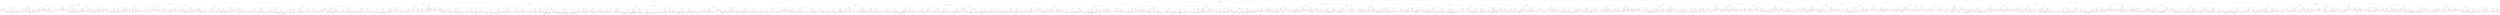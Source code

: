 digraph{
6308 [color=black]
6308->3135
6308->7877
3135 [color=red]
3135->1108
3135->5033
7877 [color=black]
7877->7176
7877->8971
1108 [color=black]
1108->502
1108->1917
5033 [color=black]
5033->4133
5033->5632
7176 [color=black]
7176->6773
7176->7560
8971 [color=red]
8971->8390
8971->9466
502 [color=black]
502->279
502->742
1917 [color=red]
1917->1615
1917->2522
4133 [color=black]
4133->3611
4133->4510
5632 [color=black]
5632->5320
5632->6039
6773 [color=red]
6773->6505
6773->6933
7560 [color=red]
7560->7366
7560->7724
8390 [color=black]
8390->8078
8390->8605
9466 [color=black]
9466->9289
9466->9734
279 [color=red]
279->179
279->375
742 [color=black]
742->640
742->908
1615 [color=black]
1615->1391
1615->1822
2522 [color=black]
2522->2217
2522->2904
3611 [color=red]
3611->3393
3611->3854
4510 [color=red]
4510->4288
4510->4772
5320 [color=black]
5320->5193
5320->5467
6039 [color=red]
6039->5856
6039->6166
6505 [color=black]
6505->6424
6505->6633
6933 [color=black]
6933->6863
6933->7061
7366 [color=black]
7366->7284
7366->7484
7724 [color=black]
7724->7652
7724->7810
8078 [color=red]
8078->8016
8078->8181
8605 [color=black]
8605->8507
8605->8749
9289 [color=red]
9289->9151
9289->9393
9734 [color=black]
9734->9584
9734->9835
179 [color=black]
179->88
179->234
375 [color=black]
375->304
375->444
640 [color=red]
640->576
640->692
908 [color=red]
908->824
908->1017
1391 [color=black]
1391->1268
1391->1480
1822 [color=black]
1822->1740
1822->1856
2217 [color=red]
2217->2065
2217->2403
2904 [color=black]
2904->2719
2904->2985
3393 [color=black]
3393->3264
3393->3498
3854 [color=black]
3854->3737
3854->3989
4288 [color=black]
4288->4209
4288->4432
4772 [color=black]
4772->4587
4772->4891
5193 [color=red]
5193->5112
5193->5251
5467 [color=red]
5467->5413
5467->5543
5856 [color=black]
5856->5730
5856->5954
6166 [color=black]
6166->6112
6166->6224
6424 [color=red]
6424->6375
6424->6480
6633 [color=red]
6633->6571
6633->6688
6863 [color=red]
6863->6836
6863->6895
7061 [color=black]
7061->6994
7061->7108
7284 [color=red]
7284->7239
7284->7328
7484 [color=red]
7484->7440
7484->7517
7652 [color=black]
7652->7601
7652->7701
7810 [color=black]
7810->7754
7810->7832
8016 [color=black]
8016->7965
8016->8051
8181 [color=black]
8181->8117
8181->8267
8507 [color=black]
8507->8461
8507->8549
8749 [color=red]
8749->8690
8749->8883
9151 [color=black]
9151->9078
9151->9224
9393 [color=black]
9393->9332
9393->9425
9584 [color=red]
9584->9527
9584->9657
9835 [color=red]
9835->9800
9835->9920
88 [color=red]
88->29
88->129
234 [color=black]
234->206
234->255
304 [color=black]
304->291
304->339
444 [color=black]
444->405
444->478
576 [color=black]
576->547
576->596
692 [color=black]
692->665
692->720
824 [color=black]
824->782
824->884
1017 [color=black]
1017->958
1017->1055
1268 [color=red]
1268->1173
1268->1336
1480 [color=red]
1480->1422
1480->1553
1740 [color=red]
1740->1694
1740->1790
1856 [color=black]
1856->1847
1856->1883
2065 [color=black]
2065->1987
2065->2156
2403 [color=black]
2403->2278
2403->2465
2719 [color=red]
2719->2589
2719->2819
2985 [color=red]
2985->2957
2985->3060
3264 [color=red]
3264->3222
3264->3318
3498 [color=black]
3498->3464
3498->3552
3737 [color=red]
3737->3675
3737->3782
3989 [color=red]
3989->3903
3989->4054
4209 [color=black]
4209->4171
4209->4253
4432 [color=red]
4432->4366
4432->4471
4587 [color=red]
4587->4553
4587->4673
4891 [color=red]
4891->4846
4891->4940
5112 [color=black]
5112->5069
5112->5160
5251 [color=black]
5251->5229
5251->5281
5413 [color=black]
5413->5371
5413->5450
5543 [color=black]
5543->5513
5543->5592
5730 [color=red]
5730->5678
5730->5775
5954 [color=red]
5954->5890
5954->6002
6112 [color=black]
6112->6082
6112->6141
6224 [color=black]
6224->6193
6224->6270
6375 [color=black]
6375->6336
6375->6401
6480 [color=black]
6480->6455
6480->6494
6571 [color=black]
6571->6537
6571->6606
6688 [color=black]
6688->6658
6688->6732
6836 [color=black]
6836->6807
6836->6853
6895 [color=black]
6895->6884
6895->6915
6994 [color=red]
6994->6963
6994->7016
7108 [color=red]
7108->7096
7108->7142
7239 [color=black]
7239->7197
7239->7270
7328 [color=black]
7328->7298
7328->7348
7440 [color=black]
7440->7393
7440->7467
7517 [color=black]
7517->7498
7517->7543
7601 [color=red]
7601->7585
7601->7632
7701 [color=red]
7701->7685
7701->7707
7754 [color=red]
7754->7732
7754->7780
7832 [color=red]
7832->7819
7832->7860
7965 [color=black]
7965->7928
7965->7988
8051 [color=black]
8051->8030
8051->8061
8117 [color=black]
8117->8098
8117->8142
8267 [color=red]
8267->8221
8267->8323
8461 [color=red]
8461->8431
8461->8478
8549 [color=red]
8549->8516
8549->8575
8690 [color=black]
8690->8633
8690->8727
8883 [color=black]
8883->8841
8883->8919
9078 [color=red]
9078->9028
9078->9111
9224 [color=black]
9224->9180
9224->9245
9332 [color=black]
9332->9306
9332->9361
9425 [color=black]
9425->9412
9425->9443
9527 [color=black]
9527->9493
9527->9550
9657 [color=black]
9657->9611
9657->9702
9800 [color=black]
9800->9768
9800->9817
9920 [color=black]
9920->9865
9920->9966
29 [color=black]
29->12
29->54
129 [color=black]
129->110
129->155
206 [color=black]
206->193
206->218
255 [color=black]
255->240
255->271
291 [color=black]
291->284
291->295
339 [color=red]
339->313
339->354
405 [color=red]
405->394
405->423
478 [color=black]
478->466
478->490
547 [color=red]
547->526
547->565
596 [color=red]
596->587
596->625
665 [color=red]
665->655
665->677
720 [color=black]
720->700
720->731
782 [color=red]
782->761
782->807
884 [color=red]
884->855
884->899
958 [color=red]
958->936
958->991
1055 [color=red]
1055->1029
1055->1063
1173 [color=black]
1173->1139
1173->1206
1336 [color=black]
1336->1306
1336->1361
1422 [color=black]
1422->1410
1422->1454
1553 [color=black]
1553->1523
1553->1595
1694 [color=black]
1694->1666
1694->1708
1790 [color=black]
1790->1775
1790->1808
1847 [color=black]
1847->1839
1847->1850
1883 [color=black]
1883->1871
1883->1910
1987 [color=black]
1987->1946
1987->2022
2156 [color=black]
2156->2117
2156->2186
2278 [color=red]
2278->2253
2278->2334
2465 [color=black]
2465->2443
2465->2494
2589 [color=black]
2589->2548
2589->2657
2819 [color=black]
2819->2778
2819->2857
2957 [color=black]
2957->2932
2957->2977
3060 [color=black]
3060->3032
3060->3096
3222 [color=black]
3222->3185
3222->3251
3318 [color=black]
3318->3287
3318->3367
3464 [color=red]
3464->3433
3464->3479
3552 [color=red]
3552->3529
3552->3579
3675 [color=black]
3675->3646
3675->3710
3782 [color=black]
3782->3758
3782->3815
3903 [color=black]
3903->3883
3903->3947
4054 [color=black]
4054->4023
4054->4092
4171 [color=red]
4171->4149
4171->4186
4253 [color=red]
4253->4240
4253->4270
4366 [color=black]
4366->4335
4366->4404
4471 [color=black]
4471->4449
4471->4491
4553 [color=black]
4553->4538
4553->4570
4673 [color=black]
4673->4620
4673->4727
4846 [color=black]
4846->4812
4846->4868
4940 [color=black]
4940->4923
4940->4991
5069 [color=red]
5069->5051
5069->5095
5160 [color=red]
5160->5134
5160->5176
5229 [color=red]
5229->5205
5229->5241
5281 [color=red]
5281->5262
5281->5297
5371 [color=red]
5371->5350
5371->5394
5450 [color=black]
5450->5435
5450->5461
5513 [color=red]
5513->5495
5513->5524
5592 [color=red]
5592->5565
5592->5612
5678 [color=black]
5678->5658
5678->5710
5775 [color=black]
5775->5756
5775->5820
5890 [color=black]
5890->5874
5890->5928
6002 [color=black]
6002->5985
6002->6026
6082 [color=red]
6082->6055
6082->6095
6141 [color=black]
6141->6126
6141->6151
6193 [color=black]
6193->6183
6193->6210
6270 [color=red]
6270->6240
6270->6297
6336 [color=red]
6336->6319
6336->6359
6401 [color=black]
6401->6390
6401->6410
6455 [color=black]
6455->6436
6455->6469
6494 [color=black]
6494->6485
6494->6500
6537 [color=red]
6537->6522
6537->6552
6606 [color=black]
6606->6589
6606->6621
6658 [color=black]
6658->6643
6658->6667
6732 [color=red]
6732->6717
6732->6758
6807 [color=red]
6807->6783
6807->6819
6853 [color=black]
6853->6848
6853->6859
6884 [color=black]
6884->6874
6884->6891
6915 [color=black]
6915->6906
6915->6922
6963 [color=black]
6963->6953
6963->6977
7016 [color=black]
7016->7007
7016->7030
7096 [color=black]
7096->7078
7096->7100
7142 [color=black]
7142->7126
7142->7154
7197 [color=red]
7197->7184
7197->7214
7270 [color=black]
7270->7262
7270->7281
7298 [color=black]
7298->7289
7298->7311
7348 [color=black]
7348->7339
7348->7357
7393 [color=red]
7393->7380
7393->7422
7467 [color=black]
7467->7454
7467->7475
7498 [color=black]
7498->7493
7498->7511
7543 [color=black]
7543->7527
7543->7548
7585 [color=black]
7585->7569
7585->7594
7632 [color=black]
7632->7622
7632->7638
7685 [color=black]
7685->7663
7685->7693
7707 [color=black]
7707->7703
7707->7714
7732 [color=black]
7732->7728
7732->7745
7780 [color=black]
7780->7763
7780->7791
7819 [color=black]
7819->7817
7819->7822
7860 [color=black]
7860->7851
7860->7871
7928 [color=red]
7928->7906
7928->7943
7988 [color=black]
7988->7979
7988->8003
8030 [color=black]
8030->8021
8030->8041
8061 [color=black]
8061->8057
8061->8071
8098 [color=black]
8098->8090
8098->8106
8142 [color=red]
8142->8132
8142->8167
8221 [color=black]
8221->8195
8221->8236
8323 [color=black]
8323->8300
8323->8352
8431 [color=black]
8431->8413
8431->8450
8478 [color=black]
8478->8469
8478->8494
8516 [color=black]
8516->8513
8516->8533
8575 [color=black]
8575->8561
8575->8585
8633 [color=red]
8633->8620
8633->8653
8727 [color=black]
8727->8709
8727->8735
8841 [color=red]
8841->8792
8841->8852
8919 [color=red]
8919->8891
8919->8942
9028 [color=black]
9028->8997
9028->9050
9111 [color=black]
9111->9091
9111->9137
9180 [color=black]
9180->9166
9180->9203
9245 [color=black]
9245->9236
9245->9270
9306 [color=black]
9306->9297
9306->9319
9361 [color=red]
9361->9350
9361->9370
9412 [color=black]
9412->9402
9412->9416
9443 [color=black]
9443->9436
9443->9457
9493 [color=black]
9493->9478
9493->9506
9550 [color=black]
9550->9536
9550->9572
9611 [color=red]
9611->9602
9611->9631
9702 [color=red]
9702->9690
9702->9716
9768 [color=red]
9768->9758
9768->9789
9817 [color=black]
9817->9811
9817->9826
9865 [color=red]
9865->9846
9865->9895
9966 [color=red]
9966->9945
9966->9982
12 [color=black]
12->7
12->20
54 [color=red]
54->44
54->78
110 [color=black]
110->103
110->122
155 [color=black]
155->135
155->167
193 [color=red]
193->182
193->198
218 [color=red]
218->216
218->223
240 [color=red]
240->237
240->246
271 [color=red]
271->259
271->276
284 [color=black]
284->281
284->288
295 [color=black]
295->292
295->298
313 [color=black]
313->309
313->325
354 [color=black]
354->344
354->365
394 [color=black]
394->385
394->397
423 [color=black]
423->412
423->432
466 [color=red]
466->454
466->475
490 [color=red]
490->483
490->495
526 [color=black]
526->512
526->536
565 [color=black]
565->556
565->573
587 [color=black]
587->580
587->592
625 [color=black]
625->611
625->631
655 [color=black]
655->646
655->661
677 [color=black]
677->668
677->688
700 [color=red]
700->694
700->710
731 [color=red]
731->724
731->735
761 [color=black]
761->748
761->767
807 [color=black]
807->791
807->811
855 [color=black]
855->840
855->872
899 [color=black]
899->891
899->904
936 [color=black]
936->920
936->946
991 [color=black]
991->976
991->1003
1029 [color=black]
1029->1022
1029->1046
1063 [color=black]
1063->1058
1063->1092
1139 [color=black]
1139->1128
1139->1149
1206 [color=red]
1206->1194
1206->1232
1306 [color=black]
1306->1288
1306->1322
1361 [color=black]
1361->1345
1361->1370
1410 [color=black]
1410->1400
1410->1417
1454 [color=red]
1454->1434
1454->1472
1523 [color=red]
1523->1498
1523->1534
1595 [color=black]
1595->1570
1595->1603
1666 [color=red]
1666->1636
1666->1686
1708 [color=black]
1708->1699
1708->1716
1775 [color=black]
1775->1766
1775->1781
1808 [color=black]
1808->1798
1808->1819
1839 [color=red]
1839->1830
1839->1842
1850 [color=black]
1850->1849
1850->1852
1871 [color=red]
1871->1867
1871->1880
1910 [color=red]
1910->1900
1910->1913
1946 [color=black]
1946->1933
1946->1961
2022 [color=red]
2022->2007
2022->2044
2117 [color=red]
2117->2089
2117->2140
2186 [color=red]
2186->2170
2186->2193
2253 [color=black]
2253->2237
2253->2263
2334 [color=black]
2334->2308
2334->2369
2443 [color=black]
2443->2419
2443->2451
2494 [color=red]
2494->2471
2494->2509
2548 [color=black]
2548->2539
2548->2564
2657 [color=red]
2657->2616
2657->2685
2778 [color=red]
2778->2760
2778->2790
2857 [color=red]
2857->2840
2857->2886
2932 [color=red]
2932->2922
2932->2941
2977 [color=black]
2977->2967
2977->2979
3032 [color=red]
3032->3013
3032->3045
3096 [color=red]
3096->3080
3096->3117
3185 [color=red]
3185->3162
3185->3200
3251 [color=black]
3251->3240
3251->3259
3287 [color=black]
3287->3270
3287->3303
3367 [color=red]
3367->3350
3367->3378
3433 [color=black]
3433->3412
3433->3455
3479 [color=black]
3479->3471
3479->3490
3529 [color=black]
3529->3511
3529->3536
3579 [color=black]
3579->3564
3579->3591
3646 [color=red]
3646->3623
3646->3655
3710 [color=red]
3710->3701
3710->3724
3758 [color=black]
3758->3746
3758->3767
3815 [color=black]
3815->3797
3815->3841
3883 [color=red]
3883->3872
3883->3894
3947 [color=red]
3947->3928
3947->3972
4023 [color=red]
4023->4003
4023->4036
4092 [color=red]
4092->4080
4092->4116
4149 [color=black]
4149->4138
4149->4165
4186 [color=black]
4186->4176
4186->4198
4240 [color=black]
4240->4229
4240->4243
4270 [color=black]
4270->4261
4270->4279
4335 [color=black]
4335->4309
4335->4352
4404 [color=red]
4404->4386
4404->4424
4449 [color=black]
4449->4443
4449->4461
4491 [color=black]
4491->4479
4491->4498
4538 [color=black]
4538->4525
4538->4545
4570 [color=black]
4570->4558
4570->4581
4620 [color=red]
4620->4608
4620->4640
4727 [color=red]
4727->4697
4727->4758
4812 [color=black]
4812->4796
4812->4826
4868 [color=black]
4868->4859
4868->4878
4923 [color=red]
4923->4908
4923->4934
4991 [color=red]
4991->4963
4991->5008
5051 [color=black]
5051->5044
5051->5057
5095 [color=black]
5095->5079
5095->5104
5134 [color=black]
5134->5121
5134->5145
5176 [color=black]
5176->5164
5176->5184
5205 [color=black]
5205->5202
5205->5216
5241 [color=black]
5241->5237
5241->5244
5262 [color=black]
5262->5255
5262->5273
5297 [color=black]
5297->5284
5297->5309
5350 [color=black]
5350->5329
5350->5362
5394 [color=black]
5394->5387
5394->5403
5435 [color=red]
5435->5422
5435->5445
5461 [color=red]
5461->5458
5461->5465
5495 [color=black]
5495->5482
5495->5504
5524 [color=black]
5524->5520
5524->5533
5565 [color=black]
5565->5558
5565->5578
5612 [color=black]
5612->5602
5612->5623
5658 [color=black]
5658->5648
5658->5667
5710 [color=black]
5710->5694
5710->5720
5756 [color=black]
5756->5745
5756->5762
5820 [color=red]
5820->5800
5820->5830
5874 [color=black]
5874->5865
5874->5883
5928 [color=red]
5928->5911
5928->5942
5985 [color=black]
5985->5967
5985->5998
6026 [color=black]
6026->6016
6026->6034
6055 [color=black]
6055->6049
6055->6069
6095 [color=black]
6095->6089
6095->6101
6126 [color=red]
6126->6115
6126->6134
6151 [color=red]
6151->6148
6151->6158
6183 [color=red]
6183->6176
6183->6187
6210 [color=red]
6210->6199
6210->6218
6240 [color=black]
6240->6235
6240->6257
6297 [color=black]
6297->6288
6297->6300
6319 [color=black]
6319->6316
6319->6324
6359 [color=black]
6359->6354
6359->6368
6390 [color=red]
6390->6380
6390->6398
6410 [color=red]
6410->6408
6410->6416
6436 [color=red]
6436->6431
6436->6444
6469 [color=red]
6469->6461
6469->6473
6485 [color=black]
6485->6482
6485->6488
6500 [color=black]
6500->6496
6500->6502
6522 [color=black]
6522->6516
6522->6527
6552 [color=black]
6552->6544
6552->6558
6589 [color=red]
6589->6586
6589->6598
6621 [color=red]
6621->6615
6621->6630
6643 [color=red]
6643->6639
6643->6653
6667 [color=red]
6667->6662
6667->6679
6717 [color=black]
6717->6703
6717->6724
6758 [color=black]
6758->6740
6758->6764
6783 [color=black]
6783->6778
6783->6794
6819 [color=black]
6819->6813
6819->6824
6848 [color=black]
6848->6842
6848->6850
6859 [color=black]
6859->6856
6859->6860
6874 [color=red]
6874->6865
6874->6878
6891 [color=black]
6891->6888
6891->6893
6906 [color=red]
6906->6901
6906->6910
6922 [color=red]
6922->6919
6922->6929
6953 [color=red]
6953->6946
6953->6956
6977 [color=red]
6977->6974
6977->6985
7007 [color=red]
7007->7003
7007->7014
7030 [color=red]
7030->7019
7030->7042
7078 [color=red]
7078->7069
7078->7085
7100 [color=black]
7100->7098
7100->7105
7126 [color=red]
7126->7120
7126->7129
7154 [color=red]
7154->7148
7154->7166
7184 [color=black]
7184->7178
7184->7193
7214 [color=black]
7214->7209
7214->7227
7262 [color=red]
7262->7243
7262->7267
7281 [color=black]
7281->7277
7281->7282
7289 [color=black]
7289->7286
7289->7296
7311 [color=red]
7311->7307
7311->7319
7339 [color=red]
7339->7332
7339->7344
7357 [color=black]
7357->7352
7357->7363
7380 [color=black]
7380->7372
7380->7387
7422 [color=black]
7422->7417
7422->7429
7454 [color=red]
7454->7442
7454->7461
7475 [color=black]
7475->7470
7475->7480
7493 [color=black]
7493->7489
7493->7495
7511 [color=black]
7511->7507
7511->7514
7527 [color=red]
7527->7525
7527->7536
7548 [color=black]
7548->7546
7548->7556
7569 [color=red]
7569->7564
7569->7576
7594 [color=black]
7594->7588
7594->7599
7622 [color=red]
7622->7608
7622->7630
7638 [color=red]
7638->7635
7638->7643
7663 [color=red]
7663->7656
7663->7671
7693 [color=black]
7693->7689
7693->7697
7703 [color=black]
7703->7702
7703->7705
7714 [color=red]
7714->7712
7714->7722
7728 [color=black]
7728->7727
7728->7730
7745 [color=black]
7745->7739
7745->7750
7763 [color=red]
7763->7759
7763->7773
7791 [color=red]
7791->7787
7791->7795
7817 [color=black]
7817->7814
7817->7818
7822 [color=black]
7822->7820
7822->7826
7851 [color=red]
7851->7843
7851->7854
7871 [color=black]
7871->7865
7871->7873
7906 [color=black]
7906->7894
7906->7918
7943 [color=black]
7943->7938
7943->7956
7979 [color=red]
7979->7974
7979->7986
8003 [color=red]
8003->7999
8003->8012
8021 [color=black]
8021->8019
8021->8024
8041 [color=red]
8041->8034
8041->8046
8057 [color=black]
8057->8054
8057->8059
8071 [color=black]
8071->8067
8071->8075
8090 [color=red]
8090->8083
8090->8095
8106 [color=red]
8106->8104
8106->8113
8132 [color=black]
8132->8128
8132->8138
8167 [color=black]
8167->8153
8167->8172
8195 [color=black]
8195->8189
8195->8207
8236 [color=black]
8236->8227
8236->8250
8300 [color=black]
8300->8283
8300->8314
8352 [color=red]
8352->8344
8352->8362
8413 [color=red]
8413->8401
8413->8419
8450 [color=red]
8450->8437
8450->8456
8469 [color=black]
8469->8466
8469->8473
8494 [color=red]
8494->8487
8494->8499
8513 [color=black]
8513->8510
8513->8515
8533 [color=red]
8533->8525
8533->8541
8561 [color=red]
8561->8553
8561->8571
8585 [color=red]
8585->8582
8585->8594
8620 [color=black]
8620->8615
8620->8630
8653 [color=black]
8653->8640
8653->8671
8709 [color=red]
8709->8702
8709->8712
8735 [color=red]
8735->8733
8735->8742
8792 [color=black]
8792->8774
8792->8815
8852 [color=black]
8852->8843
8852->8866
8891 [color=black]
8891->8888
8891->8905
8942 [color=black]
8942->8933
8942->8961
8997 [color=red]
8997->8984
8997->9016
9050 [color=black]
9050->9040
9050->9066
9091 [color=black]
9091->9087
9091->9099
9137 [color=black]
9137->9128
9137->9143
9166 [color=red]
9166->9156
9166->9172
9203 [color=red]
9203->9198
9203->9211
9236 [color=red]
9236->9230
9236->9241
9270 [color=red]
9270->9263
9270->9282
9297 [color=black]
9297->9294
9297->9302
9319 [color=red]
9319->9314
9319->9323
9350 [color=black]
9350->9340
9350->9358
9370 [color=black]
9370->9364
9370->9378
9402 [color=black]
9402->9397
9402->9407
9416 [color=black]
9416->9413
9416->9419
9436 [color=black]
9436->9429
9436->9440
9457 [color=red]
9457->9449
9457->9460
9478 [color=red]
9478->9473
9478->9486
9506 [color=red]
9506->9497
9506->9513
9536 [color=red]
9536->9531
9536->9543
9572 [color=red]
9572->9560
9572->9582
9602 [color=black]
9602->9594
9602->9607
9631 [color=black]
9631->9621
9631->9641
9690 [color=black]
9690->9677
9690->9697
9716 [color=black]
9716->9704
9716->9728
9758 [color=black]
9758->9744
9758->9762
9789 [color=black]
9789->9776
9789->9794
9811 [color=red]
9811->9807
9811->9813
9826 [color=black]
9826->9821
9826->9832
9846 [color=black]
9846->9840
9846->9855
9895 [color=black]
9895->9872
9895->9907
9945 [color=black]
9945->9931
9945->9954
9982 [color=black]
9982->9975
9982->9995
7 [color=black]
7->1
7->9
20 [color=black]
20->17
20->22
44 [color=black]
44->36
44->52
78 [color=black]
78->71
78->82
103 [color=black]
103->96
103->108
122 [color=black]
122->114
122->125
135 [color=red]
135->133
135->141
167 [color=red]
167->165
167->176
182 [color=black]
182->181
182->189
198 [color=black]
198->196
198->203
216 [color=black]
216->210
216->217
223 [color=black]
223->221
223->226
237 [color=black]
237->235
237->238
246 [color=black]
246->242
246->251
259 [color=black]
259->257
259->262
276 [color=black]
276->273
276->277
281 [color=black]
281->280
281->282
288 [color=red]
288->287
288->289
292 [color=black]
298 [color=red]
298->296
298->300
309 [color=black]
309->307
309->312
325 [color=red]
325->319
325->330
344 [color=black]
344->341
344->348
365 [color=red]
365->363
365->371
385 [color=black]
385->379
385->391
397 [color=black]
397->396
397->401
412 [color=black]
412->408
412->418
432 [color=red]
432->430
432->436
454 [color=black]
454->451
454->463
475 [color=black]
475->473
475->476
483 [color=black]
483->480
483->486
495 [color=black]
495->493
495->497
512 [color=red]
512->507
512->524
536 [color=black]
536->530
536->541
556 [color=black]
556->552
556->562
573 [color=black]
573->569
573->574
580 [color=black]
580->578
580->582
592 [color=black]
592->590
592->595
611 [color=red]
611->606
611->615
631 [color=black]
631->628
631->635
646 [color=red]
646->644
646->649
661 [color=black]
661->658
661->664
668 [color=black]
668->667
668->673
688 [color=black]
688->682
688->689
694 [color=black]
694->693
694->698
710 [color=black]
710->704
710->715
724 [color=black]
724->722
724->728
735 [color=black]
735->734
735->738
748 [color=red]
748->746
748->758
767 [color=black]
767->764
767->776
791 [color=black]
791->786
791->794
811 [color=black]
811->809
811->813
840 [color=red]
840->833
840->847
872 [color=red]
872->861
872->877
891 [color=black]
891->887
891->893
904 [color=black]
904->903
904->906
920 [color=red]
920->914
920->930
946 [color=red]
946->941
946->953
976 [color=red]
976->970
976->983
1003 [color=red]
1003->995
1003->1006
1022 [color=black]
1022->1019
1022->1026
1046 [color=red]
1046->1038
1046->1050
1058 [color=black]
1058->1057
1058->1059
1092 [color=red]
1092->1080
1092->1101
1128 [color=red]
1128->1121
1128->1133
1149 [color=red]
1149->1145
1149->1164
1194 [color=black]
1194->1184
1194->1201
1232 [color=black]
1232->1219
1232->1248
1288 [color=red]
1288->1275
1288->1293
1322 [color=red]
1322->1313
1322->1329
1345 [color=red]
1345->1340
1345->1354
1370 [color=red]
1370->1365
1370->1377
1400 [color=red]
1400->1398
1400->1406
1417 [color=black]
1417->1413
1417->1419
1434 [color=black]
1434->1425
1434->1440
1472 [color=black]
1472->1465
1472->1474
1498 [color=black]
1498->1488
1498->1505
1534 [color=black]
1534->1528
1534->1543
1570 [color=red]
1570->1559
1570->1582
1603 [color=red]
1603->1600
1603->1612
1636 [color=black]
1636->1626
1636->1654
1686 [color=black]
1686->1676
1686->1688
1699 [color=red]
1699->1696
1699->1702
1716 [color=red]
1716->1712
1716->1731
1766 [color=red]
1766->1748
1766->1769
1781 [color=black]
1781->1777
1781->1788
1798 [color=black]
1798->1793
1798->1803
1819 [color=black]
1819->1815
1819->1820
1830 [color=black]
1830->1825
1830->1834
1842 [color=black]
1842->1840
1842->1845
1849 [color=black]
1852 [color=black]
1852->1851
1852->1853
1867 [color=black]
1867->1860
1867->1868
1880 [color=black]
1880->1875
1880->1881
1900 [color=black]
1900->1888
1900->1904
1913 [color=black]
1913->1912
1913->1915
1933 [color=red]
1933->1927
1933->1937
1961 [color=red]
1961->1951
1961->1976
2007 [color=black]
2007->1995
2007->2014
2044 [color=black]
2044->2034
2044->2052
2089 [color=black]
2089->2079
2089->2109
2140 [color=black]
2140->2125
2140->2150
2170 [color=black]
2170->2160
2170->2182
2193 [color=black]
2193->2188
2193->2208
2237 [color=black]
2237->2225
2237->2244
2263 [color=black]
2263->2257
2263->2273
2308 [color=red]
2308->2299
2308->2319
2369 [color=red]
2369->2347
2369->2383
2419 [color=red]
2419->2409
2419->2430
2451 [color=black]
2451->2447
2451->2460
2471 [color=black]
2471->2468
2471->2482
2509 [color=black]
2509->2501
2509->2512
2539 [color=red]
2539->2529
2539->2544
2564 [color=red]
2564->2557
2564->2574
2616 [color=black]
2616->2609
2616->2639
2685 [color=black]
2685->2664
2685->2700
2760 [color=black]
2760->2739
2760->2768
2790 [color=black]
2790->2787
2790->2807
2840 [color=black]
2840->2829
2840->2848
2886 [color=black]
2886->2869
2886->2894
2922 [color=black]
2922->2913
2922->2928
2941 [color=black]
2941->2938
2941->2949
2967 [color=black]
2967->2963
2967->2974
2979 [color=black]
2979->2978
2979->2982
3013 [color=black]
3013->3001
3013->3024
3045 [color=black]
3045->3037
3045->3051
3080 [color=black]
3080->3071
3080->3088
3117 [color=black]
3117->3102
3117->3120
3162 [color=black]
3162->3148
3162->3173
3200 [color=black]
3200->3191
3200->3208
3240 [color=red]
3240->3235
3240->3243
3259 [color=black]
3259->3255
3259->3261
3270 [color=red]
3270->3266
3270->3277
3303 [color=red]
3303->3292
3303->3310
3350 [color=black]
3350->3336
3350->3362
3378 [color=black]
3378->3375
3378->3387
3412 [color=red]
3412->3403
3412->3425
3455 [color=red]
3455->3448
3455->3460
3471 [color=red]
3471->3467
3471->3476
3490 [color=black]
3490->3485
3490->3495
3511 [color=red]
3511->3506
3511->3517
3536 [color=red]
3536->3531
3536->3545
3564 [color=red]
3564->3558
3564->3571
3591 [color=red]
3591->3589
3591->3596
3623 [color=black]
3623->3619
3623->3631
3655 [color=black]
3655->3650
3655->3667
3701 [color=black]
3701->3690
3701->3704
3724 [color=black]
3724->3716
3724->3731
3746 [color=red]
3746->3742
3746->3750
3767 [color=red]
3767->3763
3767->3773
3797 [color=red]
3797->3787
3797->3805
3841 [color=red]
3841->3825
3841->3849
3872 [color=black]
3872->3861
3872->3874
3894 [color=black]
3894->3890
3894->3898
3928 [color=black]
3928->3914
3928->3937
3972 [color=black]
3972->3953
3972->3980
4003 [color=black]
4003->3999
4003->4013
4036 [color=black]
4036->4027
4036->4044
4080 [color=black]
4080->4068
4080->4086
4116 [color=black]
4116->4105
4116->4122
4138 [color=black]
4138->4135
4138->4147
4165 [color=red]
4165->4155
4165->4168
4176 [color=black]
4176->4174
4176->4183
4198 [color=black]
4198->4190
4198->4204
4229 [color=red]
4229->4222
4229->4233
4243 [color=black]
4243->4241
4243->4249
4261 [color=red]
4261->4256
4261->4267
4279 [color=black]
4279->4272
4279->4283
4309 [color=red]
4309->4298
4309->4323
4352 [color=red]
4352->4346
4352->4359
4386 [color=black]
4386->4372
4386->4398
4424 [color=black]
4424->4412
4424->4429
4443 [color=red]
4443->4441
4443->4447
4461 [color=red]
4461->4455
4461->4467
4479 [color=black]
4479->4475
4479->4485
4498 [color=black]
4498->4494
4498->4502
4525 [color=red]
4525->4515
4525->4533
4545 [color=black]
4545->4542
4545->4549
4558 [color=black]
4558->4556
4558->4566
4581 [color=red]
4581->4577
4581->4584
4608 [color=black]
4608->4593
4608->4610
4640 [color=black]
4640->4628
4640->4651
4697 [color=black]
4697->4681
4697->4712
4758 [color=black]
4758->4738
4758->4767
4796 [color=red]
4796->4785
4796->4803
4826 [color=red]
4826->4818
4826->4831
4859 [color=red]
4859->4852
4859->4861
4878 [color=red]
4878->4870
4878->4884
4908 [color=black]
4908->4900
4908->4914
4934 [color=black]
4934->4929
4934->4937
4963 [color=black]
4963->4950
4963->4980
5008 [color=black]
5008->5002
5008->5025
5044 [color=black]
5044->5041
5044->5047
5057 [color=black]
5057->5055
5057->5066
5079 [color=black]
5079->5076
5079->5083
5104 [color=red]
5104->5101
5104->5107
5121 [color=red]
5121->5117
5121->5132
5145 [color=red]
5145->5141
5145->5149
5164 [color=black]
5164->5162
5164->5166
5184 [color=black]
5184->5182
5184->5188
5202 [color=black]
5202->5198
5202->5203
5216 [color=red]
5216->5213
5216->5222
5237 [color=black]
5237->5233
5237->5240
5244 [color=black]
5244->5242
5244->5247
5255 [color=black]
5255->5253
5255->5259
5273 [color=red]
5273->5267
5273->5276
5284 [color=black]
5284->5282
5284->5287
5309 [color=black]
5309->5304
5309->5315
5329 [color=red]
5329->5327
5329->5343
5362 [color=red]
5362->5357
5362->5367
5387 [color=red]
5387->5382
5387->5391
5403 [color=black]
5403->5400
5403->5406
5422 [color=black]
5422->5415
5422->5424
5445 [color=black]
5445->5440
5445->5448
5458 [color=black]
5458->5454
5458->5459
5465 [color=black]
5465->5463
5465->5466
5482 [color=red]
5482->5472
5482->5486
5504 [color=black]
5504->5502
5504->5507
5520 [color=black]
5520->5514
5520->5522
5533 [color=red]
5533->5529
5533->5538
5558 [color=red]
5558->5554
5558->5562
5578 [color=red]
5578->5575
5578->5590
5602 [color=black]
5602->5597
5602->5608
5623 [color=black]
5623->5619
5623->5627
5648 [color=red]
5648->5636
5648->5652
5667 [color=black]
5667->5662
5667->5672
5694 [color=red]
5694->5680
5694->5702
5720 [color=red]
5720->5717
5720->5726
5745 [color=red]
5745->5733
5745->5749
5762 [color=red]
5762->5758
5762->5771
5800 [color=black]
5800->5788
5800->5811
5830 [color=black]
5830->5828
5830->5843
5865 [color=black]
5865->5861
5865->5869
5883 [color=black]
5883->5879
5883->5885
5911 [color=black]
5911->5904
5911->5920
5942 [color=black]
5942->5932
5942->5946
5967 [color=red]
5967->5957
5967->5973
5998 [color=black]
5998->5991
5998->6000
6016 [color=red]
6016->6009
6016->6020
6034 [color=black]
6034->6031
6034->6036
6049 [color=red]
6049->6045
6049->6052
6069 [color=red]
6069->6058
6069->6073
6089 [color=black]
6089->6086
6089->6093
6101 [color=black]
6101->6099
6101->6104
6115 [color=black]
6115->6113
6115->6124
6134 [color=black]
6134->6131
6134->6137
6148 [color=black]
6148->6146
6148->6149
6158 [color=black]
6158->6154
6158->6162
6176 [color=black]
6176->6172
6176->6180
6187 [color=black]
6187->6184
6187->6190
6199 [color=black]
6199->6196
6199->6204
6218 [color=black]
6218->6215
6218->6221
6235 [color=red]
6235->6232
6235->6237
6257 [color=red]
6257->6252
6257->6262
6288 [color=red]
6288->6282
6288->6295
6300 [color=black]
6300->6299
6300->6303
6316 [color=black]
6316->6312
6316->6318
6324 [color=black]
6324->6322
6324->6331
6354 [color=red]
6354->6351
6354->6356
6368 [color=black]
6368->6365
6368->6374
6380 [color=black]
6380->6377
6380->6386
6398 [color=black]
6398->6396
6398->6399
6408 [color=black]
6408->6405
6408->6409
6416 [color=black]
6416->6411
6416->6419
6431 [color=black]
6431->6426
6431->6432
6444 [color=black]
6444->6441
6444->6447
6461 [color=black]
6461->6459
6461->6466
6473 [color=black]
6473->6471
6473->6476
6482 [color=black]
6482->6481
6488 [color=red]
6488->6487
6488->6492
6496 [color=red]
6496->6495
6496->6499
6502 [color=red]
6502->6501
6502->6503
6516 [color=black]
6516->6512
6516->6520
6527 [color=black]
6527->6524
6527->6531
6544 [color=black]
6544->6540
6544->6549
6558 [color=red]
6558->6555
6558->6567
6586 [color=black]
6586->6577
6586->6588
6598 [color=black]
6598->6594
6598->6602
6615 [color=black]
6615->6607
6615->6617
6630 [color=black]
6630->6625
6630->6632
6639 [color=black]
6639->6634
6639->6640
6653 [color=black]
6653->6647
6653->6655
6662 [color=black]
6662->6660
6662->6665
6679 [color=black]
6679->6670
6679->6682
6703 [color=red]
6703->6691
6703->6710
6724 [color=black]
6724->6721
6724->6730
6740 [color=red]
6740->6736
6740->6752
6764 [color=black]
6764->6760
6764->6769
6778 [color=black]
6778->6774
6778->6782
6794 [color=red]
6794->6790
6794->6803
6813 [color=black]
6813->6810
6813->6817
6824 [color=black]
6824->6823
6824->6828
6842 [color=red]
6842->6839
6842->6846
6850 [color=red]
6850->6849
6850->6851
6856 [color=black]
6856->6854
6856->6858
6860 [color=black]
6865 [color=black]
6865->6864
6865->6868
6878 [color=black]
6878->6876
6878->6879
6888 [color=red]
6888->6887
6888->6889
6893 [color=red]
6893->6892
6893->6894
6901 [color=black]
6901->6897
6901->6905
6910 [color=black]
6910->6908
6910->6912
6919 [color=black]
6919->6917
6919->6921
6929 [color=black]
6929->6927
6929->6931
6946 [color=black]
6946->6938
6946->6950
6956 [color=black]
6956->6955
6956->6959
6974 [color=black]
6974->6971
6974->6975
6985 [color=black]
6985->6984
6985->6992
7003 [color=black]
7003->6998
7003->7006
7014 [color=black]
7014->7009
7014->7015
7019 [color=black]
7019->7018
7019->7025
7042 [color=black]
7042->7038
7042->7052
7069 [color=black]
7069->7066
7069->7072
7085 [color=black]
7085->7083
7085->7092
7098 [color=black]
7098->7099
7105 [color=red]
7105->7101
7105->7106
7120 [color=black]
7120->7118
7120->7122
7129 [color=black]
7129->7127
7129->7135
7148 [color=black]
7148->7144
7148->7151
7166 [color=black]
7166->7160
7166->7171
7178 [color=black]
7178->7177
7178->7181
7193 [color=black]
7193->7188
7193->7195
7209 [color=black]
7209->7202
7209->7211
7227 [color=red]
7227->7220
7227->7236
7243 [color=black]
7243->7241
7243->7248
7267 [color=black]
7267->7264
7267->7268
7277 [color=red]
7277->7272
7277->7279
7282 [color=black]
7286 [color=black]
7286->7285
7286->7288
7296 [color=black]
7296->7292
7296->7297
7307 [color=black]
7307->7301
7307->7310
7319 [color=black]
7319->7317
7319->7326
7332 [color=black]
7332->7330
7332->7334
7344 [color=black]
7344->7342
7344->7347
7352 [color=red]
7352->7349
7352->7356
7363 [color=red]
7363->7359
7363->7365
7372 [color=black]
7372->7370
7372->7374
7387 [color=black]
7387->7385
7387->7390
7417 [color=red]
7417->7401
7417->7419
7429 [color=black]
7429->7427
7429->7435
7442 [color=black]
7442->7441
7442->7446
7461 [color=black]
7461->7458
7461->7463
7470 [color=black]
7470->7468
7480 [color=black]
7480->7476
7480->7481
7489 [color=red]
7489->7487
7489->7492
7495 [color=red]
7495->7494
7495->7496
7507 [color=red]
7507->7503
7507->7510
7514 [color=black]
7514->7513
7514->7516
7525 [color=black]
7525->7519
7525->7526
7536 [color=black]
7536->7532
7536->7540
7546 [color=black]
7546->7544
7546->7547
7556 [color=red]
7556->7555
7556->7558
7564 [color=black]
7564->7562
7564->7567
7576 [color=black]
7576->7571
7576->7578
7588 [color=red]
7588->7587
7588->7592
7599 [color=red]
7599->7597
7599->7600
7608 [color=black]
7608->7606
7608->7613
7630 [color=black]
7630->7627
7630->7631
7635 [color=black]
7635->7633
7635->7637
7643 [color=black]
7643->7641
7643->7647
7656 [color=black]
7656->7654
7656->7659
7671 [color=black]
7671->7669
7671->7675
7689 [color=red]
7689->7687
7689->7691
7697 [color=red]
7697->7694
7697->7699
7702 [color=black]
7705 [color=black]
7705->7704
7705->7706
7712 [color=black]
7712->7710
7712->7713
7722 [color=black]
7722->7719
7722->7723
7727 [color=black]
7730 [color=black]
7730->7729
7730->7731
7739 [color=red]
7739->7736
7739->7741
7750 [color=red]
7750->7749
7750->7751
7759 [color=black]
7759->7757
7759->7760
7773 [color=black]
7773->7766
7773->7778
7787 [color=black]
7787->7782
7787->7789
7795 [color=black]
7795->7793
7795->7805
7814 [color=red]
7814->7811
7814->7816
7818 [color=black]
7820 [color=black]
7820->7821
7826 [color=red]
7826->7825
7826->7830
7843 [color=black]
7843->7834
7843->7847
7854 [color=black]
7854->7852
7854->7857
7865 [color=red]
7865->7863
7865->7869
7873 [color=black]
7873->7872
7873->7876
7894 [color=red]
7894->7880
7894->7902
7918 [color=red]
7918->7908
7918->7924
7938 [color=black]
7938->7929
7938->7942
7956 [color=red]
7956->7948
7956->7959
7974 [color=black]
7974->7970
7974->7976
7986 [color=black]
7986->7980
7986->7987
7999 [color=black]
7999->7993
7999->8001
8012 [color=black]
8012->8008
8012->8014
8019 [color=black]
8019->8020
8024 [color=red]
8024->8022
8024->8026
8034 [color=black]
8034->8031
8034->8038
8046 [color=black]
8046->8042
8046->8048
8054 [color=red]
8054->8053
8054->8055
8059 [color=black]
8059->8060
8067 [color=red]
8067->8062
8067->8069
8075 [color=red]
8075->8072
8075->8077
8083 [color=black]
8083->8079
8083->8085
8095 [color=black]
8095->8093
8095->8096
8104 [color=black]
8104->8101
8104->8105
8113 [color=black]
8113->8110
8113->8116
8128 [color=black]
8128->8123
8128->8130
8138 [color=black]
8138->8135
8138->8141
8153 [color=red]
8153->8149
8153->8164
8172 [color=black]
8172->8170
8172->8178
8189 [color=black]
8189->8183
8189->8192
8207 [color=red]
8207->8202
8207->8213
8227 [color=black]
8227->8225
8227->8232
8250 [color=red]
8250->8245
8250->8257
8283 [color=red]
8283->8276
8283->8291
8314 [color=red]
8314->8307
8314->8320
8344 [color=black]
8344->8332
8344->8349
8362 [color=black]
8362->8356
8362->8375
8401 [color=black]
8401->8395
8401->8409
8419 [color=black]
8419->8415
8419->8427
8437 [color=black]
8437->8433
8437->8445
8456 [color=black]
8456->8452
8456->8459
8466 [color=red]
8466->8464
8466->8467
8473 [color=red]
8473->8472
8473->8475
8487 [color=black]
8487->8485
8487->8491
8499 [color=black]
8499->8496
8499->8503
8510 [color=red]
8510->8509
8510->8511
8515 [color=black]
8515->8514
8525 [color=black]
8525->8523
8525->8528
8541 [color=black]
8541->8537
8541->8547
8553 [color=black]
8553->8552
8553->8559
8571 [color=black]
8571->8566
8571->8572
8582 [color=black]
8582->8579
8582->8583
8594 [color=black]
8594->8590
8594->8602
8615 [color=black]
8615->8611
8615->8616
8630 [color=black]
8630->8624
8630->8632
8640 [color=black]
8640->8637
8640->8649
8671 [color=red]
8671->8666
8671->8678
8702 [color=black]
8702->8696
8702->8707
8712 [color=black]
8712->8711
8712->8717
8733 [color=black]
8733->8730
8733->8734
8742 [color=black]
8742->8739
8742->8745
8774 [color=red]
8774->8761
8774->8782
8815 [color=red]
8815->8805
8815->8825
8843 [color=black]
8843->8842
8843->8849
8866 [color=red]
8866->8859
8866->8876
8888 [color=black]
8888->8886
8888->8889
8905 [color=red]
8905->8898
8905->8907
8933 [color=red]
8933->8926
8933->8935
8961 [color=red]
8961->8953
8961->8966
8984 [color=black]
8984->8978
8984->8994
9016 [color=black]
9016->9010
9016->9022
9040 [color=red]
9040->9033
9040->9045
9066 [color=red]
9066->9057
9066->9069
9087 [color=black]
9087->9085
9087->9089
9099 [color=red]
9099->9097
9099->9107
9128 [color=red]
9128->9118
9128->9132
9143 [color=black]
9143->9140
9143->9149
9156 [color=black]
9156->9153
9156->9164
9172 [color=black]
9172->9168
9172->9174
9198 [color=black]
9198->9192
9198->9200
9211 [color=black]
9211->9208
9211->9214
9230 [color=black]
9230->9226
9230->9233
9241 [color=black]
9241->9239
9241->9244
9263 [color=black]
9263->9258
9263->9265
9282 [color=black]
9282->9276
9282->9286
9294 [color=red]
9294->9292
9294->9295
9302 [color=red]
9302->9301
9302->9304
9314 [color=black]
9314->9309
9314->9316
9323 [color=black]
9323->9320
9323->9326
9340 [color=black]
9340->9334
9340->9344
9358 [color=black]
9358->9356
9358->9360
9364 [color=black]
9364->9362
9364->9367
9378 [color=red]
9378->9376
9378->9384
9397 [color=red]
9397->9395
9397->9399
9407 [color=red]
9407->9406
9407->9408
9413 [color=black]
9413->9415
9419 [color=red]
9419->9417
9419->9422
9429 [color=red]
9429->9427
9429->9432
9440 [color=black]
9440->9439
9440->9442
9449 [color=black]
9449->9447
9449->9454
9460 [color=black]
9460->9458
9460->9464
9473 [color=black]
9473->9471
9473->9475
9486 [color=black]
9486->9483
9486->9488
9497 [color=black]
9497->9496
9497->9502
9513 [color=black]
9513->9508
9513->9518
9531 [color=black]
9531->9529
9531->9533
9543 [color=black]
9543->9541
9543->9547
9560 [color=black]
9560->9554
9560->9564
9582 [color=black]
9582->9574
9582->9583
9594 [color=black]
9594->9588
9594->9598
9607 [color=black]
9607->9606
9607->9610
9621 [color=black]
9621->9616
9621->9624
9641 [color=red]
9641->9639
9641->9650
9677 [color=red]
9677->9669
9677->9687
9697 [color=black]
9697->9693
9697->9700
9704 [color=black]
9704->9703
9704->9707
9728 [color=black]
9728->9722
9728->9732
9744 [color=red]
9744->9737
9744->9754
9762 [color=black]
9762->9761
9762->9764
9776 [color=black]
9776->9769
9776->9780
9794 [color=black]
9794->9792
9794->9799
9807 [color=black]
9807->9804
9807->9809
9813 [color=black]
9813->9812
9813->9815
9821 [color=red]
9821->9818
9821->9824
9832 [color=red]
9832->9830
9832->9834
9840 [color=black]
9840->9839
9840->9842
9855 [color=red]
9855->9850
9855->9859
9872 [color=red]
9872->9868
9872->9880
9907 [color=red]
9907->9900
9907->9917
9931 [color=red]
9931->9925
9931->9940
9954 [color=red]
9954->9949
9954->9960
9975 [color=red]
9975->9973
9975->9978
9995 [color=black]
9995->9987
9995->9998
1 [color=black]
1->5
9 [color=black]
9->8
17 [color=red]
17->16
17->19
22 [color=red]
22->21
22->27
36 [color=black]
36->34
36->41
52 [color=black]
52->46
52->53
71 [color=red]
71->64
71->76
82 [color=black]
82->80
82->84
96 [color=red]
96->95
96->98
108 [color=red]
108->106
108->109
114 [color=red]
114->113
114->119
125 [color=black]
125->128
133 [color=black]
133->131
133->134
141 [color=black]
141->138
141->150
165 [color=black]
165->160
165->166
176 [color=black]
176->172
176->177
181 [color=black]
189 [color=red]
189->186
189->191
196 [color=black]
196->197
203 [color=red]
203->201
203->204
210 [color=black]
210->208
217 [color=black]
221 [color=red]
221->220
221->222
226 [color=red]
226->225
226->228
235 [color=black]
235->236
238 [color=black]
242 [color=black]
242->241
242->245
251 [color=red]
251->248
251->252
257 [color=black]
257->256
257->258
262 [color=red]
262->261
262->269
273 [color=black]
273->272
273->275
277 [color=black]
277->278
280 [color=red]
282 [color=red]
287 [color=black]
287->285
289 [color=black]
289->290
296 [color=black]
300 [color=black]
300->299
300->303
307 [color=black]
307->305
307->308
312 [color=black]
312->311
319 [color=black]
319->315
319->320
330 [color=black]
330->327
330->337
341 [color=black]
348 [color=red]
348->347
348->349
363 [color=black]
363->361
363->364
371 [color=black]
371->366
371->373
379 [color=red]
379->376
379->382
391 [color=red]
391->389
391->392
396 [color=black]
401 [color=red]
401->398
401->403
408 [color=red]
408->406
408->410
418 [color=red]
418->415
418->422
430 [color=black]
430->424
430->431
436 [color=black]
436->435
436->438
451 [color=red]
451->449
451->452
463 [color=red]
463->459
463->464
473 [color=red]
473->468
473->474
476 [color=black]
476->477
480 [color=black]
480->482
486 [color=red]
486->484
486->489
493 [color=black]
493->491
493->494
497 [color=red]
497->496
497->498
507 [color=black]
507->505
507->510
524 [color=black]
524->515
524->525
530 [color=red]
530->528
530->532
541 [color=red]
541->537
541->545
552 [color=red]
552->550
552->553
562 [color=black]
562->558
562->563
569 [color=red]
569->567
569->571
574 [color=black]
578 [color=black]
578->577
582 [color=red]
582->581
582->584
590 [color=black]
590->588
590->591
595 [color=black]
595->593
606 [color=black]
606->598
606->609
615 [color=black]
615->613
615->622
628 [color=red]
628->627
628->629
635 [color=red]
635->633
635->637
644 [color=black]
644->642
644->645
649 [color=black]
649->647
649->651
658 [color=red]
658->657
658->659
664 [color=black]
664->662
667 [color=black]
667->666
673 [color=red]
673->670
673->675
682 [color=black]
682->679
682->687
689 [color=black]
693 [color=black]
698 [color=black]
698->695
698->699
704 [color=red]
704->702
704->707
715 [color=red]
715->712
715->718
722 [color=red]
722->721
722->723
728 [color=red]
728->726
728->730
734 [color=black]
734->732
738 [color=red]
738->736
738->739
746 [color=black]
746->745
746->747
758 [color=black]
758->755
758->759
764 [color=red]
764->762
764->766
776 [color=red]
776->775
776->778
786 [color=red]
786->785
786->789
794 [color=red]
794->793
794->799
809 [color=black]
809->808
809->810
813 [color=red]
813->812
813->819
833 [color=black]
833->829
833->836
847 [color=black]
847->844
847->852
861 [color=black]
861->859
861->866
877 [color=black]
877->875
877->880
887 [color=red]
887->885
887->890
893 [color=red]
893->892
893->895
903 [color=black]
906 [color=black]
906->907
914 [color=black]
914->911
914->917
930 [color=black]
930->927
930->934
941 [color=black]
941->939
941->944
953 [color=black]
953->949
953->955
970 [color=black]
970->964
970->973
983 [color=black]
983->979
983->988
995 [color=black]
995->993
995->1001
1006 [color=black]
1006->1004
1006->1008
1019 [color=red]
1019->1018
1019->1021
1026 [color=red]
1026->1023
1026->1027
1038 [color=black]
1038->1033
1038->1042
1050 [color=black]
1050->1049
1050->1052
1057 [color=black]
1059 [color=black]
1059->1061
1080 [color=black]
1080->1076
1080->1086
1101 [color=black]
1101->1096
1101->1106
1121 [color=black]
1121->1112
1121->1123
1133 [color=black]
1133->1131
1133->1136
1145 [color=black]
1145->1143
1145->1146
1164 [color=black]
1164->1155
1164->1167
1184 [color=black]
1184->1180
1184->1188
1201 [color=black]
1201->1199
1201->1203
1219 [color=red]
1219->1215
1219->1222
1248 [color=red]
1248->1244
1248->1257
1275 [color=black]
1275->1270
1275->1282
1293 [color=black]
1293->1290
1293->1303
1313 [color=black]
1313->1308
1313->1319
1329 [color=black]
1329->1326
1329->1333
1340 [color=black]
1340->1338
1340->1342
1354 [color=black]
1354->1349
1354->1358
1365 [color=black]
1365->1363
1365->1366
1377 [color=black]
1377->1374
1377->1386
1398 [color=black]
1398->1396
1398->1399
1406 [color=black]
1406->1404
1406->1409
1413 [color=black]
1413->1414
1419 [color=black]
1419->1418
1419->1421
1425 [color=black]
1425->1423
1425->1428
1440 [color=black]
1440->1435
1440->1450
1465 [color=red]
1465->1462
1465->1469
1474 [color=black]
1474->1473
1474->1477
1488 [color=black]
1488->1484
1488->1493
1505 [color=red]
1505->1503
1505->1513
1528 [color=black]
1528->1525
1528->1531
1543 [color=red]
1543->1539
1543->1548
1559 [color=black]
1559->1557
1559->1564
1582 [color=black]
1582->1576
1582->1589
1600 [color=black]
1600->1596
1600->1602
1612 [color=black]
1612->1606
1612->1614
1626 [color=black]
1626->1622
1626->1632
1654 [color=red]
1654->1646
1654->1662
1676 [color=black]
1676->1670
1676->1683
1688 [color=black]
1688->1687
1688->1693
1696 [color=black]
1696->1695
1696->1698
1702 [color=black]
1702->1701
1702->1706
1712 [color=black]
1712->1711
1712->1713
1731 [color=black]
1731->1729
1731->1734
1748 [color=black]
1748->1744
1748->1754
1769 [color=black]
1769->1767
1769->1771
1777 [color=red]
1777->1776
1777->1779
1788 [color=red]
1788->1785
1788->1789
1793 [color=black]
1793->1792
1793->1796
1803 [color=red]
1803->1801
1803->1807
1815 [color=black]
1815->1812
1815->1818
1820 [color=black]
1820->1821
1825 [color=red]
1825->1823
1825->1827
1834 [color=red]
1834->1832
1834->1837
1840 [color=black]
1845 [color=black]
1845->1844
1845->1846
1851 [color=red]
1853 [color=red]
1860 [color=red]
1860->1859
1860->1862
1868 [color=black]
1868->1869
1875 [color=red]
1875->1872
1875->1878
1881 [color=black]
1888 [color=red]
1888->1884
1888->1893
1904 [color=red]
1904->1902
1904->1907
1912 [color=black]
1915 [color=black]
1915->1914
1915->1916
1927 [color=black]
1927->1919
1927->1930
1937 [color=black]
1937->1935
1937->1943
1951 [color=black]
1951->1948
1951->1954
1976 [color=black]
1976->1971
1976->1983
1995 [color=black]
1995->1992
1995->2000
2014 [color=black]
2014->2011
2014->2017
2034 [color=red]
2034->2028
2034->2039
2052 [color=black]
2052->2049
2052->2058
2079 [color=red]
2079->2072
2079->2084
2109 [color=red]
2109->2097
2109->2113
2125 [color=red]
2125->2121
2125->2128
2150 [color=black]
2150->2146
2150->2154
2160 [color=black]
2160->2158
2160->2164
2182 [color=black]
2182->2177
2182->2183
2188 [color=black]
2188->2187
2188->2191
2208 [color=black]
2208->2199
2208->2212
2225 [color=black]
2225->2221
2225->2234
2244 [color=black]
2244->2241
2244->2251
2257 [color=black]
2257->2256
2257->2260
2273 [color=red]
2273->2270
2273->2275
2299 [color=black]
2299->2285
2299->2304
2319 [color=black]
2319->2315
2319->2324
2347 [color=black]
2347->2343
2347->2354
2383 [color=black]
2383->2381
2383->2390
2409 [color=black]
2409->2405
2409->2415
2430 [color=black]
2430->2425
2430->2435
2447 [color=black]
2447->2445
2447->2448
2460 [color=red]
2460->2457
2460->2464
2468 [color=black]
2468->2467
2468->2470
2482 [color=red]
2482->2480
2482->2485
2501 [color=black]
2501->2497
2501->2502
2512 [color=black]
2512->2511
2512->2519
2529 [color=black]
2529->2524
2529->2533
2544 [color=black]
2544->2542
2544->2546
2557 [color=black]
2557->2551
2557->2561
2574 [color=black]
2574->2569
2574->2583
2609 [color=red]
2609->2600
2609->2611
2639 [color=red]
2639->2633
2639->2649
2664 [color=red]
2664->2660
2664->2677
2700 [color=red]
2700->2691
2700->2712
2739 [color=red]
2739->2732
2739->2750
2768 [color=red]
2768->2764
2768->2775
2787 [color=black]
2787->2781
2787->2788
2807 [color=red]
2807->2797
2807->2813
2829 [color=red]
2829->2826
2829->2832
2848 [color=black]
2848->2844
2848->2850
2869 [color=red]
2869->2864
2869->2881
2894 [color=black]
2894->2891
2894->2900
2913 [color=red]
2913->2910
2913->2917
2928 [color=black]
2928->2925
2928->2931
2938 [color=black]
2938->2935
2938->2939
2949 [color=black]
2949->2945
2949->2951
2963 [color=red]
2963->2960
2963->2964
2974 [color=red]
2974->2971
2974->2976
2978 [color=black]
2982 [color=red]
2982->2981
2982->2983
3001 [color=red]
3001->2992
3001->3007
3024 [color=black]
3024->3016
3024->3026
3037 [color=black]
3037->3035
3037->3041
3051 [color=black]
3051->3048
3051->3054
3071 [color=black]
3071->3064
3071->3078
3088 [color=black]
3088->3085
3088->3092
3102 [color=red]
3102->3099
3102->3109
3120 [color=black]
3120->3119
3120->3125
3148 [color=red]
3148->3137
3148->3155
3173 [color=red]
3173->3164
3173->3177
3191 [color=black]
3191->3187
3191->3197
3208 [color=black]
3208->3203
3208->3214
3235 [color=black]
3235->3232
3235->3237
3243 [color=black]
3243->3242
3243->3247
3255 [color=red]
3255->3253
3255->3256
3261 [color=red]
3261->3260
3261->3263
3266 [color=black]
3266->3265
3266->3268
3277 [color=black]
3277->3275
3277->3282
3292 [color=black]
3292->3289
3292->3299
3310 [color=black]
3310->3307
3310->3314
3336 [color=red]
3336->3325
3336->3342
3362 [color=black]
3362->3355
3362->3365
3375 [color=black]
3375->3371
3375->3376
3387 [color=black]
3387->3381
3387->3389
3403 [color=black]
3403->3398
3403->3406
3425 [color=black]
3425->3422
3425->3431
3448 [color=black]
3448->3440
3448->3450
3460 [color=black]
3460->3456
3460->3463
3467 [color=black]
3467->3465
3467->3470
3476 [color=black]
3476->3473
3476->3477
3485 [color=red]
3485->3482
3485->3487
3495 [color=red]
3495->3493
3495->3496
3506 [color=black]
3506->3499
3506->3509
3517 [color=black]
3517->3513
3517->3527
3531 [color=black]
3531->3530
3531->3533
3545 [color=black]
3545->3543
3545->3547
3558 [color=black]
3558->3556
3558->3562
3571 [color=black]
3571->3569
3571->3576
3589 [color=black]
3589->3584
3589->3590
3596 [color=black]
3596->3594
3596->3608
3619 [color=black]
3619->3613
3619->3621
3631 [color=black]
3631->3625
3631->3641
3650 [color=black]
3650->3649
3650->3652
3667 [color=red]
3667->3658
3667->3670
3690 [color=red]
3690->3682
3690->3696
3704 [color=black]
3704->3703
3704->3707
3716 [color=black]
3716->3714
3716->3720
3731 [color=black]
3731->3729
3731->3733
3742 [color=black]
3742->3740
3742->3744
3750 [color=black]
3750->3749
3750->3755
3763 [color=black]
3763->3761
3763->3765
3773 [color=black]
3773->3768
3773->3776
3787 [color=black]
3787->3785
3787->3794
3805 [color=black]
3805->3800
3805->3809
3825 [color=black]
3825->3822
3825->3832
3849 [color=black]
3849->3846
3849->3852
3861 [color=red]
3861->3858
3861->3864
3874 [color=black]
3874->3873
3874->3878
3890 [color=black]
3890->3886
3890->3892
3898 [color=black]
3898->3896
3898->3901
3914 [color=red]
3914->3907
3914->3921
3937 [color=black]
3937->3934
3937->3941
3953 [color=red]
3953->3951
3953->3964
3980 [color=black]
3980->3974
3980->3983
3999 [color=black]
3999->3994
3999->4000
4013 [color=black]
4013->4010
4013->4018
4027 [color=black]
4027->4026
4027->4031
4044 [color=red]
4044->4042
4044->4048
4068 [color=black]
4068->4063
4068->4077
4086 [color=black]
4086->4083
4086->4088
4105 [color=red]
4105->4097
4105->4111
4122 [color=black]
4122->4119
4122->4127
4135 [color=red]
4135->4134
4135->4136
4147 [color=red]
4147->4145
4147->4148
4155 [color=black]
4155->4152
4155->4160
4168 [color=black]
4168->4166
4168->4169
4174 [color=black]
4174->4173
4174->4175
4183 [color=red]
4183->4179
4183->4185
4190 [color=red]
4190->4188
4190->4197
4204 [color=red]
4204->4203
4204->4205
4222 [color=black]
4222->4214
4222->4226
4233 [color=black]
4233->4231
4233->4238
4241 [color=black]
4249 [color=red]
4249->4246
4249->4251
4256 [color=black]
4256->4254
4256->4258
4267 [color=black]
4267->4265
4267->4268
4272 [color=black]
4272->4271
4283 [color=red]
4283->4282
4283->4285
4298 [color=black]
4298->4293
4298->4305
4323 [color=black]
4323->4318
4323->4329
4346 [color=black]
4346->4342
4346->4350
4359 [color=black]
4359->4355
4359->4363
4372 [color=red]
4372->4369
4372->4381
4398 [color=red]
4398->4396
4398->4401
4412 [color=red]
4412->4410
4412->4415
4429 [color=black]
4429->4426
4429->4431
4441 [color=black]
4441->4437
4441->4442
4447 [color=black]
4447->4446
4447->4448
4455 [color=black]
4455->4453
4455->4459
4467 [color=black]
4467->4463
4467->4469
4475 [color=red]
4475->4473
4475->4477
4485 [color=red]
4485->4482
4485->4488
4494 [color=red]
4494->4492
4494->4495
4502 [color=red]
4502->4499
4502->4504
4515 [color=black]
4515->4512
4515->4522
4533 [color=black]
4533->4530
4533->4535
4542 [color=red]
4542->4539
4542->4543
4549 [color=red]
4549->4546
4549->4550
4556 [color=black]
4556->4554
4566 [color=red]
4566->4559
4566->4568
4577 [color=black]
4577->4572
4577->4578
4584 [color=black]
4584->4583
4584->4585
4593 [color=black]
4593->4588
4593->4601
4610 [color=black]
4610->4609
4610->4616
4628 [color=black]
4628->4623
4628->4636
4651 [color=red]
4651->4648
4651->4660
4681 [color=black]
4681->4679
4681->4685
4712 [color=red]
4712->4703
4712->4717
4738 [color=red]
4738->4731
4738->4749
4767 [color=black]
4767->4763
4767->4768
4785 [color=black]
4785->4779
4785->4791
4803 [color=black]
4803->4799
4803->4807
4818 [color=black]
4818->4813
4818->4822
4831 [color=black]
4831->4830
4831->4837
4852 [color=black]
4852->4850
4852->4858
4861 [color=black]
4861->4860
4861->4863
4870 [color=black]
4870->4869
4870->4875
4884 [color=black]
4884->4882
4884->4885
4900 [color=red]
4900->4896
4900->4902
4914 [color=black]
4914->4910
4914->4920
4929 [color=black]
4929->4927
4929->4931
4937 [color=black]
4937->4936
4937->4939
4950 [color=red]
4950->4944
4950->4955
4980 [color=red]
4980->4977
4980->4987
5002 [color=red]
5002->4998
5002->5005
5025 [color=red]
5025->5021
5025->5031
5041 [color=red]
5041->5038
5041->5042
5047 [color=red]
5047->5046
5047->5048
5055 [color=red]
5055->5053
5055->5056
5066 [color=red]
5066->5061
5066->5068
5076 [color=red]
5076->5074
5076->5077
5083 [color=red]
5083->5081
5083->5090
5101 [color=black]
5101->5098
5101->5102
5107 [color=black]
5107->5106
5107->5110
5117 [color=black]
5117->5114
5117->5118
5132 [color=black]
5132->5128
5132->5133
5141 [color=black]
5141->5137
5141->5144
5149 [color=black]
5149->5146
5149->5154
5162 [color=black]
5162->5161
5162->5163
5166 [color=red]
5166->5165
5166->5172
5182 [color=red]
5182->5180
5182->5183
5188 [color=red]
5188->5186
5188->5192
5198 [color=red]
5198->5195
5198->5199
5203 [color=black]
5213 [color=black]
5213->5210
5213->5214
5222 [color=black]
5222->5219
5222->5226
5233 [color=red]
5233->5231
5233->5234
5240 [color=black]
5242 [color=black]
5242->5243
5247 [color=black]
5247->5246
5247->5249
5253 [color=black]
5253->5254
5259 [color=red]
5259->5256
5259->5261
5267 [color=black]
5267->5265
5267->5271
5276 [color=black]
5276->5275
5276->5280
5282 [color=black]
5282->5283
5287 [color=red]
5287->5286
5287->5291
5304 [color=red]
5304->5301
5304->5306
5315 [color=red]
5315->5313
5315->5316
5327 [color=black]
5327->5325
5327->5328
5343 [color=black]
5343->5337
5343->5345
5357 [color=black]
5357->5353
5357->5361
5367 [color=black]
5367->5364
5367->5369
5382 [color=black]
5382->5375
5382->5385
5391 [color=black]
5391->5390
5391->5392
5400 [color=red]
5400->5398
5400->5402
5406 [color=red]
5406->5405
5406->5411
5415 [color=red]
5415->5414
5415->5417
5424 [color=red]
5424->5423
5424->5431
5440 [color=red]
5440->5436
5440->5444
5448 [color=black]
5448->5447
5448->5449
5454 [color=red]
5454->5453
5454->5457
5459 [color=black]
5459->5460
5463 [color=black]
5463->5462
5466 [color=black]
5472 [color=black]
5472->5470
5472->5478
5486 [color=black]
5486->5485
5486->5493
5502 [color=red]
5502->5498
5502->5503
5507 [color=red]
5507->5505
5507->5509
5514 [color=black]
5514->5517
5522 [color=black]
5522->5521
5529 [color=black]
5529->5528
5529->5531
5538 [color=black]
5538->5535
5538->5541
5554 [color=black]
5554->5550
5554->5557
5562 [color=black]
5562->5560
5562->5564
5575 [color=black]
5575->5571
5575->5576
5590 [color=black]
5590->5583
5590->5591
5597 [color=red]
5597->5594
5597->5598
5608 [color=red]
5608->5606
5608->5610
5619 [color=red]
5619->5614
5619->5622
5627 [color=red]
5627->5626
5627->5629
5636 [color=black]
5636->5635
5636->5643
5652 [color=black]
5652->5651
5652->5656
5662 [color=red]
5662->5660
5662->5664
5672 [color=red]
5672->5669
5672->5677
5680 [color=black]
5680->5679
5680->5689
5702 [color=black]
5702->5698
5702->5706
5717 [color=black]
5717->5713
5717->5718
5726 [color=black]
5726->5722
5726->5728
5733 [color=black]
5733->5732
5733->5737
5749 [color=black]
5749->5747
5749->5754
5758 [color=black]
5758->5757
5758->5760
5771 [color=black]
5771->5769
5771->5773
5788 [color=red]
5788->5782
5788->5796
5811 [color=black]
5811->5805
5811->5817
5828 [color=black]
5828->5825
5828->5829
5843 [color=red]
5843->5839
5843->5850
5861 [color=red]
5861->5859
5861->5863
5869 [color=red]
5869->5867
5869->5871
5879 [color=red]
5879->5876
5879->5881
5885 [color=red]
5885->5884
5885->5888
5904 [color=red]
5904->5896
5904->5907
5920 [color=black]
5920->5915
5920->5922
5932 [color=black]
5932->5929
5932->5939
5946 [color=black]
5946->5944
5946->5951
5957 [color=black]
5957->5955
5957->5965
5973 [color=black]
5973->5969
5973->5978
5991 [color=red]
5991->5990
5991->5992
6000 [color=black]
6000->6001
6009 [color=black]
6009->6007
6009->6011
6020 [color=black]
6020->6018
6020->6023
6031 [color=red]
6031->6029
6031->6033
6036 [color=black]
6036->6035
6036->6037
6045 [color=black]
6045->6042
6045->6048
6052 [color=black]
6052->6051
6052->6054
6058 [color=black]
6058->6056
6058->6062
6073 [color=black]
6073->6071
6073->6078
6086 [color=red]
6086->6084
6086->6087
6093 [color=black]
6093->6090
6093->6094
6099 [color=black]
6099->6098
6104 [color=red]
6104->6103
6104->6107
6113 [color=black]
6113->6114
6124 [color=red]
6124->6121
6124->6125
6131 [color=red]
6131->6129
6131->6133
6137 [color=red]
6137->6135
6137->6139
6146 [color=black]
6146->6143
6146->6147
6149 [color=black]
6149->6150
6154 [color=black]
6154->6153
6154->6155
6162 [color=red]
6162->6159
6162->6164
6172 [color=red]
6172->6168
6172->6173
6180 [color=red]
6180->6178
6180->6181
6184 [color=black]
6184->6185
6190 [color=black]
6196 [color=red]
6196->6194
6196->6197
6204 [color=red]
6204->6202
6204->6208
6215 [color=red]
6215->6211
6215->6217
6221 [color=red]
6221->6219
6221->6222
6232 [color=black]
6232->6228
6232->6234
6237 [color=black]
6237->6236
6237->6239
6252 [color=black]
6252->6243
6252->6254
6262 [color=black]
6262->6259
6262->6268
6282 [color=black]
6282->6278
6282->6286
6295 [color=black]
6295->6293
6295->6296
6299 [color=black]
6299->6298
6303 [color=black]
6303->6302
6303->6304
6312 [color=red]
6312->6309
6312->6313
6318 [color=black]
6322 [color=red]
6322->6321
6322->6323
6331 [color=red]
6331->6328
6331->6334
6351 [color=black]
6351->6348
6351->6353
6356 [color=black]
6356->6355
6356->6358
6365 [color=red]
6365->6360
6365->6366
6374 [color=black]
6374->6371
6377 [color=red]
6377->6376
6377->6378
6386 [color=red]
6386->6381
6386->6389
6396 [color=red]
6396->6394
6396->6397
6399 [color=black]
6405 [color=red]
6405->6403
6405->6406
6409 [color=black]
6411 [color=black]
6411->6414
6419 [color=red]
6419->6417
6419->6421
6426 [color=red]
6426->6425
6426->6429
6432 [color=black]
6432->6433
6441 [color=red]
6441->6438
6441->6443
6447 [color=red]
6447->6446
6447->6449
6459 [color=red]
6459->6456
6459->6460
6466 [color=red]
6466->6463
6466->6468
6471 [color=black]
6471->6472
6476 [color=red]
6476->6474
6476->6478
6481 [color=red]
6487 [color=black]
6492 [color=black]
6492->6491
6492->6493
6495 [color=black]
6499 [color=black]
6499->6498
6501 [color=black]
6503 [color=black]
6512 [color=red]
6512->6509
6512->6513
6520 [color=black]
6520->6519
6524 [color=black]
6524->6523
6524->6526
6531 [color=black]
6531->6528
6531->6535
6540 [color=red]
6540->6538
6540->6543
6549 [color=red]
6549->6546
6549->6551
6555 [color=black]
6555->6554
6555->6556
6567 [color=black]
6567->6563
6567->6570
6577 [color=red]
6577->6574
6577->6583
6588 [color=black]
6588->6587
6594 [color=red]
6594->6592
6594->6597
6602 [color=red]
6602->6601
6602->6604
6607 [color=black]
6607->6614
6617 [color=black]
6617->6619
6625 [color=red]
6625->6624
6625->6628
6632 [color=black]
6632->6631
6634 [color=black]
6634->6636
6640 [color=black]
6647 [color=red]
6647->6646
6647->6650
6655 [color=red]
6655->6654
6655->6657
6660 [color=black]
6665 [color=black]
6665->6666
6670 [color=red]
6670->6669
6670->6675
6682 [color=black]
6682->6680
6682->6684
6691 [color=black]
6691->6689
6691->6699
6710 [color=black]
6710->6706
6710->6715
6721 [color=red]
6721->6720
6721->6723
6730 [color=red]
6730->6727
6730->6731
6736 [color=black]
6736->6734
6736->6738
6752 [color=black]
6752->6749
6752->6754
6760 [color=black]
6760->6759
6760->6763
6769 [color=red]
6769->6766
6769->6770
6774 [color=black]
6774->6777
6782 [color=black]
6782->6780
6790 [color=black]
6790->6786
6790->6792
6803 [color=black]
6803->6800
6803->6804
6810 [color=black]
6810->6809
6810->6812
6817 [color=black]
6823 [color=black]
6823->6821
6828 [color=red]
6828->6825
6828->6830
6839 [color=black]
6839->6838
6839->6841
6846 [color=black]
6846->6844
6849 [color=black]
6851 [color=black]
6851->6852
6854 [color=red]
6858 [color=red]
6864 [color=black]
6868 [color=red]
6868->6867
6868->6873
6876 [color=black]
6876->6875
6879 [color=black]
6879->6881
6887 [color=black]
6887->6885
6889 [color=black]
6889->6890
6892 [color=black]
6894 [color=black]
6897 [color=red]
6897->6896
6897->6898
6905 [color=black]
6905->6902
6908 [color=black]
6908->6907
6908->6909
6912 [color=black]
6917 [color=black]
6917->6916
6917->6918
6921 [color=black]
6927 [color=red]
6927->6925
6927->6928
6931 [color=black]
6938 [color=red]
6938->6935
6938->6941
6950 [color=red]
6950->6947
6950->6951
6955 [color=black]
6955->6954
6959 [color=black]
6959->6958
6959->6960
6971 [color=black]
6971->6965
6971->6972
6975 [color=black]
6975->6976
6984 [color=black]
6984->6978
6992 [color=red]
6992->6990
6992->6993
6998 [color=red]
6998->6995
6998->7001
7006 [color=black]
7009 [color=red]
7009->7008
7009->7010
7015 [color=black]
7018 [color=black]
7025 [color=red]
7025->7021
7025->7027
7038 [color=red]
7038->7035
7038->7041
7052 [color=red]
7052->7051
7052->7055
7066 [color=red]
7066->7064
7066->7068
7072 [color=red]
7072->7070
7072->7075
7083 [color=red]
7083->7082
7083->7084
7092 [color=red]
7092->7088
7092->7094
7099 [color=red]
7101 [color=black]
7101->7102
7106 [color=black]
7118 [color=red]
7118->7116
7118->7119
7122 [color=black]
7122->7121
7122->7123
7127 [color=black]
7135 [color=red]
7135->7133
7135->7138
7144 [color=red]
7144->7143
7144->7147
7151 [color=black]
7151->7153
7160 [color=red]
7160->7157
7160->7165
7171 [color=red]
7171->7168
7171->7173
7177 [color=black]
7181 [color=red]
7181->7180
7181->7182
7188 [color=red]
7188->7185
7188->7189
7195 [color=black]
7195->7194
7202 [color=red]
7202->7200
7202->7204
7211 [color=black]
7211->7210
7220 [color=black]
7220->7216
7220->7224
7236 [color=black]
7236->7233
7236->7238
7241 [color=black]
7241->7242
7248 [color=red]
7248->7245
7248->7254
7264 [color=black]
7264->7265
7268 [color=black]
7272 [color=black]
7272->7271
7272->7276
7279 [color=black]
7279->7278
7279->7280
7285 [color=red]
7288 [color=red]
7292 [color=red]
7297 [color=red]
7301 [color=red]
7301->7299
7301->7304
7310 [color=black]
7310->7309
7317 [color=red]
7317->7312
7317->7318
7326 [color=red]
7326->7322
7326->7327
7330 [color=black]
7330->7329
7330->7331
7334 [color=red]
7334->7333
7334->7337
7342 [color=black]
7342->7340
7347 [color=black]
7347->7346
7349 [color=black]
7349->7350
7356 [color=black]
7356->7354
7359 [color=black]
7359->7358
7359->7362
7365 [color=black]
7365->7364
7370 [color=red]
7370->7367
7370->7371
7374 [color=black]
7374->7373
7374->7378
7385 [color=red]
7385->7383
7385->7386
7390 [color=red]
7390->7388
7390->7391
7401 [color=black]
7401->7397
7401->7410
7419 [color=black]
7419->7418
7419->7421
7427 [color=red]
7427->7425
7427->7428
7435 [color=red]
7435->7430
7435->7438
7441 [color=black]
7446 [color=red]
7446->7443
7446->7452
7458 [color=red]
7458->7456
7458->7460
7463 [color=red]
7463->7462
7463->7465
7468 [color=red]
7476 [color=red]
7481 [color=red]
7487 [color=black]
7487->7486
7487->7488
7492 [color=black]
7492->7491
7494 [color=black]
7496 [color=black]
7496->7497
7503 [color=black]
7503->7501
7510 [color=black]
7510->7509
7513 [color=red]
7516 [color=red]
7519 [color=red]
7519->7518
7519->7520
7526 [color=black]
7532 [color=red]
7532->7529
7532->7535
7540 [color=red]
7540->7538
7540->7542
7544 [color=red]
7547 [color=red]
7555 [color=black]
7555->7549
7558 [color=black]
7562 [color=black]
7562->7561
7562->7563
7567 [color=black]
7567->7566
7567->7568
7571 [color=red]
7571->7570
7571->7574
7578 [color=red]
7578->7577
7578->7583
7587 [color=black]
7592 [color=black]
7592->7593
7597 [color=black]
7597->7595
7600 [color=black]
7606 [color=black]
7606->7607
7613 [color=red]
7613->7611
7613->7617
7627 [color=red]
7627->7624
7627->7628
7631 [color=black]
7633 [color=black]
7633->7634
7637 [color=black]
7641 [color=black]
7647 [color=red]
7647->7644
7647->7650
7654 [color=black]
7654->7653
7659 [color=black]
7669 [color=black]
7669->7668
7669->7670
7675 [color=red]
7675->7672
7675->7684
7687 [color=black]
7687->7686
7687->7688
7691 [color=black]
7691->7690
7691->7692
7694 [color=black]
7699 [color=black]
7704 [color=red]
7706 [color=red]
7710 [color=black]
7710->7709
7710->7711
7713 [color=black]
7719 [color=red]
7719->7716
7719->7720
7723 [color=black]
7729 [color=red]
7731 [color=red]
7736 [color=black]
7736->7733
7736->7737
7741 [color=black]
7741->7740
7741->7743
7749 [color=black]
7749->7747
7751 [color=black]
7751->7753
7757 [color=black]
7757->7756
7757->7758
7760 [color=black]
7760->7762
7766 [color=black]
7766->7764
7766->7769
7778 [color=red]
7778->7775
7778->7779
7782 [color=red]
7782->7781
7782->7784
7789 [color=black]
7789->7788
7789->7790
7793 [color=black]
7793->7792
7793->7794
7805 [color=red]
7805->7798
7805->7807
7811 [color=black]
7811->7813
7816 [color=black]
7821 [color=red]
7825 [color=black]
7825->7824
7830 [color=black]
7834 [color=red]
7834->7833
7834->7837
7847 [color=black]
7847->7844
7847->7849
7852 [color=black]
7857 [color=black]
7857->7856
7857->7859
7863 [color=black]
7863->7861
7869 [color=black]
7872 [color=red]
7876 [color=red]
7880 [color=black]
7880->7878
7880->7888
7902 [color=black]
7902->7897
7902->7904
7908 [color=black]
7908->7907
7908->7910
7924 [color=black]
7924->7920
7924->7925
7929 [color=black]
7929->7935
7942 [color=black]
7942->7941
7948 [color=black]
7948->7946
7948->7952
7959 [color=black]
7959->7957
7959->7962
7970 [color=red]
7970->7967
7970->7971
7976 [color=red]
7976->7975
7976->7978
7980 [color=black]
7980->7985
7987 [color=black]
7993 [color=red]
7993->7990
7993->7997
8001 [color=black]
8008 [color=black]
8008->8005
8008->8010
8014 [color=black]
8014->8013
8014->8015
8020 [color=red]
8022 [color=black]
8026 [color=black]
8026->8025
8031 [color=black]
8031->8032
8038 [color=black]
8038->8035
8038->8040
8042 [color=black]
8042->8044
8048 [color=red]
8048->8047
8048->8049
8053 [color=black]
8053->8052
8055 [color=black]
8060 [color=red]
8062 [color=black]
8062->8065
8069 [color=black]
8069->8068
8069->8070
8072 [color=black]
8072->8074
8077 [color=black]
8079 [color=black]
8085 [color=red]
8085->8084
8085->8088
8093 [color=black]
8093->8092
8093->8094
8096 [color=black]
8101 [color=red]
8101->8099
8101->8102
8105 [color=black]
8110 [color=red]
8110->8108
8110->8111
8116 [color=black]
8123 [color=red]
8123->8120
8123->8126
8130 [color=black]
8130->8129
8135 [color=black]
8135->8133
8135->8136
8141 [color=black]
8149 [color=black]
8149->8144
8149->8151
8164 [color=black]
8164->8158
8164->8165
8170 [color=red]
8170->8168
8170->8171
8178 [color=red]
8178->8175
8178->8179
8183 [color=red]
8183->8182
8183->8184
8192 [color=black]
8202 [color=black]
8202->8199
8202->8203
8213 [color=black]
8213->8208
8213->8216
8225 [color=red]
8225->8222
8225->8226
8232 [color=black]
8232->8228
8245 [color=black]
8245->8241
8245->8246
8257 [color=black]
8257->8252
8257->8261
8276 [color=black]
8276->8272
8276->8280
8291 [color=black]
8291->8288
8291->8296
8307 [color=black]
8307->8303
8307->8310
8320 [color=black]
8320->8315
8320->8321
8332 [color=black]
8332->8329
8332->8340
8349 [color=black]
8349->8346
8349->8350
8356 [color=black]
8356->8354
8356->8358
8375 [color=red]
8375->8367
8375->8381
8395 [color=red]
8395->8393
8395->8399
8409 [color=red]
8409->8407
8409->8410
8415 [color=red]
8415->8414
8415->8416
8427 [color=red]
8427->8421
8427->8429
8433 [color=black]
8433->8434
8445 [color=red]
8445->8441
8445->8447
8452 [color=black]
8459 [color=black]
8459->8458
8459->8460
8464 [color=black]
8464->8465
8467 [color=black]
8472 [color=black]
8472->8470
8475 [color=black]
8475->8476
8485 [color=red]
8485->8483
8485->8486
8491 [color=black]
8491->8489
8491->8493
8496 [color=black]
8496->8495
8496->8498
8503 [color=black]
8503->8502
8503->8505
8509 [color=black]
8509->8508
8511 [color=black]
8514 [color=red]
8523 [color=red]
8523->8519
8523->8524
8528 [color=red]
8528->8526
8528->8532
8537 [color=red]
8537->8535
8537->8538
8547 [color=black]
8547->8544
8547->8548
8552 [color=black]
8559 [color=red]
8559->8554
8559->8560
8566 [color=red]
8566->8562
8566->8568
8572 [color=black]
8579 [color=red]
8579->8576
8579->8581
8583 [color=black]
8590 [color=red]
8590->8589
8590->8592
8602 [color=red]
8602->8597
8602->8604
8611 [color=red]
8611->8609
8611->8614
8616 [color=black]
8616->8618
8624 [color=red]
8624->8623
8624->8626
8632 [color=black]
8637 [color=red]
8637->8634
8637->8639
8649 [color=red]
8649->8646
8649->8650
8666 [color=black]
8666->8660
8666->8667
8678 [color=black]
8678->8673
8678->8682
8696 [color=red]
8696->8693
8696->8698
8707 [color=red]
8707->8706
8707->8708
8711 [color=black]
8711->8710
8717 [color=red]
8717->8715
8717->8718
8730 [color=black]
8730->8728
8730->8732
8734 [color=black]
8739 [color=red]
8739->8737
8739->8741
8745 [color=black]
8745->8744
8761 [color=black]
8761->8757
8761->8769
8782 [color=black]
8782->8777
8782->8786
8805 [color=black]
8805->8798
8805->8811
8825 [color=black]
8825->8819
8825->8830
8842 [color=black]
8849 [color=red]
8849->8846
8849->8851
8859 [color=black]
8859->8854
8859->8864
8876 [color=black]
8876->8872
8876->8879
8886 [color=red]
8886->8884
8886->8887
8889 [color=black]
8889->8890
8898 [color=black]
8898->8895
8898->8901
8907 [color=black]
8907->8906
8907->8912
8926 [color=black]
8926->8923
8926->8929
8935 [color=black]
8935->8934
8935->8940
8953 [color=black]
8953->8946
8953->8958
8966 [color=black]
8966->8962
8966->8968
8978 [color=red]
8978->8976
8978->8982
8994 [color=black]
8994->8987
8994->8995
9010 [color=red]
9010->9005
9010->9012
9022 [color=black]
9022->9018
9022->9026
9033 [color=black]
9033->9031
9033->9038
9045 [color=black]
9045->9044
9045->9048
9057 [color=black]
9057->9052
9057->9059
9069 [color=black]
9069->9067
9069->9072
9085 [color=red]
9085->9081
9085->9086
9089 [color=black]
9089->9088
9089->9090
9097 [color=black]
9097->9093
9097->9098
9107 [color=black]
9107->9103
9107->9110
9118 [color=black]
9118->9116
9118->9124
9132 [color=black]
9132->9130
9132->9136
9140 [color=red]
9140->9138
9140->9141
9149 [color=red]
9149->9145
9149->9150
9153 [color=red]
9153->9152
9153->9155
9164 [color=red]
9164->9160
9164->9165
9168 [color=black]
9168->9167
9168->9169
9174 [color=red]
9174->9173
9174->9178
9192 [color=red]
9192->9183
9192->9194
9200 [color=black]
9200->9199
9200->9201
9208 [color=red]
9208->9205
9208->9210
9214 [color=red]
9214->9213
9214->9215
9226 [color=red]
9226->9225
9226->9228
9233 [color=black]
9233->9231
9233->9235
9239 [color=black]
9239->9240
9244 [color=black]
9258 [color=red]
9258->9250
9258->9260
9265 [color=red]
9265->9264
9265->9269
9276 [color=red]
9276->9275
9276->9279
9286 [color=black]
9286->9284
9286->9288
9292 [color=black]
9292->9291
9292->9293
9295 [color=black]
9295->9296
9301 [color=black]
9304 [color=black]
9304->9303
9304->9305
9309 [color=red]
9309->9307
9309->9313
9316 [color=red]
9316->9315
9316->9317
9320 [color=black]
9326 [color=red]
9326->9324
9326->9329
9334 [color=red]
9334->9333
9334->9336
9344 [color=red]
9344->9343
9344->9346
9356 [color=red]
9356->9354
9356->9357
9360 [color=black]
9362 [color=black]
9362->9363
9367 [color=black]
9367->9365
9367->9369
9376 [color=black]
9376->9373
9376->9377
9384 [color=black]
9384->9380
9384->9390
9395 [color=black]
9395->9396
9399 [color=black]
9399->9398
9399->9401
9406 [color=black]
9408 [color=black]
9408->9411
9415 [color=red]
9417 [color=black]
9422 [color=black]
9422->9420
9422->9424
9427 [color=black]
9432 [color=black]
9432->9431
9432->9434
9439 [color=red]
9442 [color=red]
9447 [color=red]
9447->9446
9447->9448
9454 [color=red]
9454->9450
9454->9456
9458 [color=black]
9464 [color=black]
9464->9461
9464->9465
9471 [color=black]
9471->9470
9475 [color=black]
9475->9474
9475->9476
9483 [color=red]
9483->9481
9483->9484
9488 [color=red]
9488->9487
9488->9491
9496 [color=black]
9496->9494
9502 [color=red]
9502->9498
9502->9505
9508 [color=red]
9508->9507
9508->9510
9518 [color=red]
9518->9517
9518->9523
9529 [color=black]
9529->9528
9533 [color=red]
9533->9532
9533->9535
9541 [color=red]
9541->9537
9541->9542
9547 [color=red]
9547->9544
9547->9549
9554 [color=red]
9554->9553
9554->9555
9564 [color=red]
9564->9563
9564->9570
9574 [color=red]
9574->9573
9574->9578
9583 [color=black]
9588 [color=red]
9588->9587
9588->9592
9598 [color=red]
9598->9596
9598->9601
9606 [color=black]
9606->9604
9610 [color=black]
9616 [color=red]
9616->9612
9616->9618
9624 [color=red]
9624->9622
9624->9628
9639 [color=black]
9639->9633
9639->9640
9650 [color=black]
9650->9647
9650->9654
9669 [color=black]
9669->9663
9669->9671
9687 [color=black]
9687->9683
9687->9689
9693 [color=red]
9693->9691
9693->9696
9700 [color=black]
9700->9701
9703 [color=black]
9707 [color=red]
9707->9706
9707->9712
9722 [color=red]
9722->9721
9722->9726
9732 [color=red]
9732->9731
9732->9733
9737 [color=black]
9737->9736
9737->9741
9754 [color=black]
9754->9747
9754->9756
9761 [color=black]
9761->9760
9764 [color=red]
9764->9763
9764->9765
9769 [color=black]
9769->9770
9780 [color=red]
9780->9778
9780->9783
9792 [color=black]
9792->9790
9799 [color=black]
9804 [color=red]
9804->9801
9804->9806
9809 [color=black]
9809->9808
9809->9810
9812 [color=black]
9815 [color=black]
9815->9814
9815->9816
9818 [color=black]
9818->9819
9824 [color=black]
9824->9823
9824->9825
9830 [color=black]
9830->9831
9834 [color=black]
9839 [color=black]
9839->9836
9842 [color=black]
9842->9844
9850 [color=black]
9850->9848
9850->9851
9859 [color=black]
9859->9858
9859->9861
9868 [color=black]
9868->9867
9868->9870
9880 [color=black]
9880->9879
9880->9884
9900 [color=black]
9900->9898
9900->9902
9917 [color=black]
9917->9910
9917->9918
9925 [color=black]
9925->9924
9925->9930
9940 [color=black]
9940->9934
9940->9942
9949 [color=black]
9949->9947
9949->9951
9960 [color=black]
9960->9957
9960->9965
9973 [color=black]
9973->9968
9973->9974
9978 [color=black]
9978->9976
9978->9980
9987 [color=red]
9987->9985
9987->9991
9998 [color=black]
9998->9996
9998->9999
5 [color=red]
8 [color=red]
16 [color=black]
16->13
19 [color=black]
21 [color=black]
27 [color=black]
27->23
34 [color=black]
34->33
34->35
41 [color=red]
41->39
41->43
46 [color=black]
46->45
46->51
53 [color=black]
64 [color=black]
64->57
64->67
76 [color=black]
76->74
76->77
80 [color=black]
80->79
84 [color=red]
84->83
84->86
95 [color=black]
95->89
98 [color=black]
98->97
98->101
106 [color=black]
106->104
106->107
109 [color=black]
113 [color=black]
113->111
119 [color=black]
119->115
128 [color=red]
131 [color=black]
131->130
131->132
134 [color=black]
138 [color=red]
138->136
138->140
150 [color=red]
150->147
150->153
160 [color=red]
160->159
160->164
166 [color=black]
172 [color=black]
172->168
172->173
177 [color=black]
186 [color=black]
186->184
191 [color=black]
191->190
191->192
197 [color=red]
201 [color=black]
201->202
204 [color=black]
208 [color=red]
220 [color=black]
222 [color=black]
225 [color=black]
225->224
228 [color=black]
228->227
228->231
236 [color=red]
241 [color=red]
245 [color=red]
248 [color=black]
248->250
252 [color=black]
252->254
256 [color=red]
258 [color=red]
261 [color=black]
261->260
269 [color=black]
272 [color=red]
275 [color=red]
278 [color=red]
285 [color=red]
290 [color=red]
299 [color=red]
303 [color=red]
305 [color=red]
308 [color=red]
311 [color=red]
315 [color=black]
315->314
320 [color=black]
320->324
327 [color=black]
327->328
337 [color=red]
337->331
337->338
347 [color=black]
349 [color=black]
349->350
361 [color=red]
361->359
361->362
364 [color=black]
366 [color=black]
373 [color=black]
373->372
373->374
376 [color=black]
382 [color=black]
382->380
382->384
389 [color=black]
389->388
392 [color=black]
392->393
398 [color=black]
398->400
403 [color=black]
403->402
403->404
406 [color=black]
410 [color=black]
410->409
410->411
415 [color=black]
415->413
415->416
422 [color=black]
422->419
424 [color=black]
424->427
431 [color=black]
435 [color=black]
438 [color=red]
438->437
438->440
449 [color=black]
449->447
452 [color=black]
459 [color=black]
459->457
459->462
464 [color=black]
468 [color=black]
468->467
468->469
474 [color=black]
477 [color=red]
482 [color=red]
484 [color=black]
484->485
489 [color=black]
491 [color=red]
494 [color=red]
496 [color=black]
498 [color=black]
498->501
505 [color=black]
505->504
505->506
510 [color=red]
510->508
510->511
515 [color=red]
515->514
515->520
525 [color=black]
528 [color=black]
528->529
532 [color=black]
532->531
532->533
537 [color=black]
537->538
545 [color=black]
545->544
545->546
550 [color=black]
550->548
550->551
553 [color=black]
553->554
558 [color=red]
563 [color=red]
567 [color=black]
567->566
571 [color=black]
571->570
577 [color=red]
581 [color=black]
584 [color=black]
584->583
584->585
588 [color=red]
591 [color=red]
593 [color=red]
598 [color=red]
598->597
598->602
609 [color=black]
609->608
609->610
613 [color=black]
613->612
622 [color=black]
622->621
622->623
627 [color=black]
629 [color=black]
629->630
633 [color=black]
637 [color=black]
637->638
642 [color=black]
642->643
645 [color=black]
647 [color=black]
651 [color=red]
651->650
651->653
657 [color=black]
659 [color=black]
659->660
662 [color=red]
666 [color=red]
670 [color=black]
670->669
675 [color=black]
679 [color=red]
687 [color=red]
695 [color=red]
699 [color=red]
702 [color=black]
707 [color=black]
707->706
712 [color=black]
712->711
712->714
718 [color=black]
721 [color=black]
723 [color=black]
726 [color=black]
726->725
730 [color=black]
732 [color=red]
736 [color=black]
739 [color=black]
739->741
745 [color=black]
745->743
747 [color=black]
755 [color=red]
755->753
755->757
759 [color=black]
759->760
762 [color=black]
762->763
766 [color=black]
775 [color=black]
775->769
778 [color=black]
778->777
778->780
785 [color=black]
789 [color=black]
789->790
793 [color=black]
799 [color=black]
799->798
799->800
808 [color=red]
810 [color=red]
812 [color=black]
819 [color=black]
819->815
829 [color=red]
829->828
829->831
836 [color=black]
836->834
836->839
844 [color=red]
844->843
844->846
852 [color=red]
852->848
852->853
859 [color=black]
866 [color=red]
866->862
866->867
875 [color=black]
875->874
880 [color=black]
880->878
880->881
885 [color=black]
890 [color=black]
890->888
892 [color=black]
895 [color=black]
895->897
907 [color=red]
911 [color=red]
911->909
911->913
917 [color=red]
917->915
917->919
927 [color=red]
927->924
927->928
934 [color=black]
934->931
934->935
939 [color=black]
939->937
939->940
944 [color=black]
944->943
944->945
949 [color=red]
949->948
949->952
955 [color=black]
955->957
964 [color=red]
964->963
964->966
973 [color=red]
973->971
973->974
979 [color=red]
979->977
979->981
988 [color=red]
988->984
988->990
993 [color=black]
1001 [color=red]
1001->998
1001->1002
1004 [color=black]
1008 [color=red]
1008->1007
1008->1010
1018 [color=black]
1021 [color=black]
1021->1020
1023 [color=black]
1027 [color=black]
1027->1028
1033 [color=red]
1033->1032
1033->1035
1042 [color=black]
1042->1041
1042->1043
1049 [color=black]
1049->1048
1052 [color=black]
1052->1051
1052->1053
1061 [color=red]
1076 [color=red]
1076->1072
1076->1078
1086 [color=black]
1086->1084
1096 [color=black]
1096->1093
1096->1099
1106 [color=black]
1106->1103
1106->1107
1112 [color=red]
1112->1109
1112->1118
1123 [color=red]
1123->1122
1123->1126
1131 [color=red]
1131->1129
1131->1132
1136 [color=black]
1136->1134
1136->1137
1143 [color=red]
1143->1142
1143->1144
1146 [color=black]
1155 [color=red]
1155->1153
1155->1159
1167 [color=red]
1167->1165
1167->1170
1180 [color=red]
1180->1177
1180->1181
1188 [color=red]
1188->1187
1188->1193
1199 [color=black]
1199->1196
1199->1200
1203 [color=black]
1215 [color=black]
1215->1209
1215->1217
1222 [color=black]
1222->1220
1222->1229
1244 [color=black]
1244->1238
1244->1247
1257 [color=black]
1257->1250
1257->1261
1270 [color=red]
1270->1269
1270->1274
1282 [color=red]
1282->1280
1282->1285
1290 [color=red]
1290->1289
1290->1291
1303 [color=red]
1303->1300
1303->1305
1308 [color=black]
1319 [color=red]
1319->1315
1319->1321
1326 [color=red]
1326->1324
1326->1328
1333 [color=red]
1333->1332
1333->1334
1338 [color=black]
1338->1337
1342 [color=red]
1342->1341
1342->1343
1349 [color=red]
1349->1347
1349->1353
1358 [color=black]
1358->1357
1358->1359
1363 [color=black]
1366 [color=black]
1366->1367
1374 [color=red]
1374->1371
1374->1375
1386 [color=red]
1386->1382
1386->1390
1396 [color=black]
1396->1392
1396->1397
1399 [color=black]
1404 [color=red]
1404->1402
1404->1405
1409 [color=black]
1409->1407
1414 [color=red]
1418 [color=red]
1421 [color=red]
1423 [color=black]
1428 [color=red]
1428->1426
1428->1430
1435 [color=black]
1435->1436
1450 [color=red]
1450->1444
1450->1452
1462 [color=black]
1462->1457
1462->1464
1469 [color=black]
1469->1468
1469->1470
1473 [color=black]
1477 [color=red]
1477->1476
1477->1479
1484 [color=red]
1484->1482
1484->1485
1493 [color=red]
1493->1491
1493->1496
1503 [color=black]
1503->1499
1503->1504
1513 [color=black]
1513->1507
1513->1519
1525 [color=black]
1531 [color=black]
1531->1530
1531->1532
1539 [color=black]
1539->1537
1539->1540
1548 [color=black]
1548->1547
1548->1550
1557 [color=red]
1557->1554
1557->1558
1564 [color=red]
1564->1562
1564->1568
1576 [color=black]
1576->1574
1576->1577
1589 [color=red]
1589->1583
1589->1592
1596 [color=black]
1596->1598
1602 [color=black]
1602->1601
1606 [color=red]
1606->1604
1606->1611
1614 [color=black]
1614->1613
1622 [color=red]
1622->1618
1622->1623
1632 [color=red]
1632->1628
1632->1635
1646 [color=black]
1646->1643
1646->1650
1662 [color=black]
1662->1657
1662->1665
1670 [color=red]
1670->1667
1670->1672
1683 [color=red]
1683->1678
1683->1685
1687 [color=black]
1693 [color=black]
1693->1689
1695 [color=black]
1698 [color=black]
1698->1697
1701 [color=black]
1701->1700
1706 [color=red]
1706->1704
1706->1707
1711 [color=black]
1711->1710
1713 [color=black]
1713->1715
1729 [color=red]
1729->1728
1729->1730
1734 [color=red]
1734->1733
1734->1737
1744 [color=red]
1744->1743
1744->1746
1754 [color=red]
1754->1751
1754->1764
1767 [color=black]
1771 [color=black]
1771->1770
1771->1774
1776 [color=black]
1779 [color=black]
1779->1778
1779->1780
1785 [color=black]
1785->1782
1789 [color=black]
1792 [color=red]
1796 [color=red]
1801 [color=black]
1801->1800
1801->1802
1807 [color=black]
1807->1804
1812 [color=red]
1818 [color=red]
1821 [color=red]
1823 [color=black]
1827 [color=black]
1827->1828
1832 [color=black]
1832->1833
1837 [color=black]
1837->1838
1844 [color=red]
1846 [color=red]
1859 [color=black]
1859->1858
1862 [color=black]
1869 [color=red]
1872 [color=black]
1878 [color=black]
1878->1877
1884 [color=black]
1893 [color=black]
1893->1892
1902 [color=black]
1902->1901
1902->1903
1907 [color=black]
1914 [color=red]
1916 [color=red]
1919 [color=red]
1919->1918
1919->1922
1930 [color=black]
1930->1929
1930->1932
1935 [color=black]
1935->1934
1935->1936
1943 [color=red]
1943->1939
1943->1944
1948 [color=black]
1948->1947
1948->1949
1954 [color=red]
1954->1952
1954->1959
1971 [color=red]
1971->1966
1971->1972
1983 [color=red]
1983->1979
1983->1985
1992 [color=red]
1992->1989
1992->1993
2000 [color=red]
2000->1999
2000->2003
2011 [color=red]
2011->2010
2011->2012
2017 [color=black]
2017->2015
2017->2020
2028 [color=black]
2028->2026
2028->2031
2039 [color=black]
2039->2038
2039->2040
2049 [color=red]
2049->2046
2049->2051
2058 [color=red]
2058->2054
2058->2063
2072 [color=black]
2072->2068
2072->2076
2084 [color=black]
2084->2081
2084->2087
2097 [color=black]
2097->2093
2097->2103
2113 [color=black]
2113->2110
2113->2115
2121 [color=black]
2121->2120
2121->2124
2128 [color=black]
2128->2127
2128->2133
2146 [color=red]
2146->2143
2146->2148
2154 [color=black]
2154->2153
2154->2155
2158 [color=black]
2158->2157
2158->2159
2164 [color=red]
2164->2161
2164->2168
2177 [color=red]
2177->2174
2177->2180
2183 [color=black]
2183->2185
2187 [color=black]
2191 [color=black]
2191->2189
2191->2192
2199 [color=red]
2199->2197
2199->2203
2212 [color=red]
2212->2209
2212->2216
2221 [color=red]
2221->2218
2221->2223
2234 [color=red]
2234->2229
2234->2235
2241 [color=red]
2241->2238
2241->2243
2251 [color=red]
2251->2249
2251->2252
2256 [color=black]
2260 [color=black]
2260->2258
2260->2262
2270 [color=black]
2270->2266
2270->2271
2275 [color=black]
2275->2274
2275->2277
2285 [color=red]
2285->2280
2285->2293
2304 [color=black]
2304->2302
2304->2307
2315 [color=black]
2315->2313
2315->2316
2324 [color=black]
2324->2322
2324->2328
2343 [color=black]
2343->2337
2343->2345
2354 [color=red]
2354->2350
2354->2365
2381 [color=black]
2381->2377
2381->2382
2390 [color=black]
2390->2388
2390->2396
2405 [color=black]
2405->2404
2405->2407
2415 [color=red]
2415->2412
2415->2418
2425 [color=red]
2425->2424
2425->2428
2435 [color=red]
2435->2433
2435->2438
2445 [color=red]
2448 [color=red]
2457 [color=black]
2457->2453
2457->2458
2464 [color=black]
2464->2463
2467 [color=black]
2467->2466
2470 [color=black]
2470->2469
2480 [color=black]
2480->2476
2480->2481
2485 [color=black]
2485->2483
2485->2489
2497 [color=black]
2497->2495
2497->2499
2502 [color=black]
2502->2505
2511 [color=black]
2519 [color=red]
2519->2516
2519->2521
2524 [color=red]
2524->2523
2524->2526
2533 [color=red]
2533->2530
2533->2536
2542 [color=black]
2542->2540
2542->2543
2546 [color=black]
2546->2545
2546->2547
2551 [color=black]
2551->2549
2551->2556
2561 [color=red]
2561->2559
2561->2562
2569 [color=red]
2569->2566
2569->2571
2583 [color=red]
2583->2576
2583->2587
2600 [color=black]
2600->2594
2600->2605
2611 [color=black]
2611->2610
2611->2613
2633 [color=black]
2633->2625
2633->2636
2649 [color=black]
2649->2644
2649->2654
2660 [color=black]
2660->2659
2660->2662
2677 [color=black]
2677->2671
2677->2680
2691 [color=black]
2691->2688
2691->2695
2712 [color=black]
2712->2706
2712->2714
2732 [color=black]
2732->2726
2732->2736
2750 [color=black]
2750->2745
2750->2751
2764 [color=black]
2764->2761
2764->2765
2775 [color=black]
2775->2772
2775->2776
2781 [color=black]
2781->2780
2781->2786
2788 [color=black]
2788->2789
2797 [color=black]
2797->2795
2797->2802
2813 [color=black]
2813->2811
2813->2815
2826 [color=black]
2826->2823
2826->2827
2832 [color=black]
2832->2830
2832->2834
2844 [color=red]
2844->2842
2844->2846
2850 [color=black]
2850->2849
2850->2853
2864 [color=black]
2864->2860
2864->2866
2881 [color=black]
2881->2872
2881->2883
2891 [color=black]
2891->2887
2891->2892
2900 [color=red]
2900->2897
2900->2903
2910 [color=black]
2910->2908
2910->2912
2917 [color=black]
2917->2915
2917->2918
2925 [color=red]
2925->2924
2925->2926
2931 [color=black]
2931->2929
2935 [color=red]
2935->2934
2935->2936
2939 [color=black]
2939->2940
2945 [color=red]
2945->2943
2945->2948
2951 [color=red]
2951->2950
2951->2955
2960 [color=black]
2960->2959
2960->2961
2964 [color=black]
2971 [color=black]
2971->2969
2971->2972
2976 [color=black]
2976->2975
2981 [color=black]
2981->2980
2983 [color=black]
2983->2984
2992 [color=black]
2992->2988
2992->2997
3007 [color=black]
3007->3003
3007->3011
3016 [color=red]
3016->3015
3016->3021
3026 [color=black]
3026->3028
3035 [color=black]
3035->3036
3041 [color=red]
3041->3038
3041->3044
3048 [color=red]
3048->3047
3048->3049
3054 [color=red]
3054->3052
3054->3058
3064 [color=red]
3064->3062
3064->3066
3078 [color=red]
3078->3075
3078->3079
3085 [color=red]
3085->3084
3085->3086
3092 [color=red]
3092->3090
3092->3095
3099 [color=black]
3099->3097
3099->3100
3109 [color=black]
3109->3105
3109->3114
3119 [color=black]
3119->3118
3125 [color=red]
3125->3123
3125->3130
3137 [color=black]
3137->3136
3137->3140
3155 [color=black]
3155->3151
3155->3160
3164 [color=black]
3164->3163
3164->3167
3177 [color=black]
3177->3175
3177->3183
3187 [color=black]
3187->3186
3187->3189
3197 [color=red]
3197->3193
3197->3198
3203 [color=red]
3203->3201
3203->3204
3214 [color=red]
3214->3212
3214->3219
3232 [color=red]
3232->3231
3232->3233
3237 [color=black]
3237->3236
3242 [color=black]
3247 [color=black]
3247->3246
3247->3249
3253 [color=black]
3253->3254
3256 [color=black]
3256->3258
3260 [color=black]
3263 [color=black]
3265 [color=black]
3268 [color=black]
3268->3267
3268->3269
3275 [color=red]
3275->3272
3275->3276
3282 [color=red]
3282->3279
3282->3285
3289 [color=red]
3289->3288
3289->3290
3299 [color=red]
3299->3296
3299->3301
3307 [color=red]
3307->3306
3307->3309
3314 [color=red]
3314->3312
3314->3317
3325 [color=black]
3325->3319
3325->3330
3342 [color=black]
3342->3339
3342->3348
3355 [color=red]
3355->3353
3355->3361
3365 [color=black]
3365->3364
3365->3366
3371 [color=black]
3371->3369
3371->3373
3376 [color=black]
3376->3377
3381 [color=red]
3381->3380
3381->3383
3389 [color=red]
3389->3388
3389->3390
3398 [color=red]
3398->3396
3398->3401
3406 [color=red]
3406->3404
3406->3408
3422 [color=red]
3422->3419
3422->3423
3431 [color=red]
3431->3428
3431->3432
3440 [color=red]
3440->3435
3440->3443
3450 [color=red]
3450->3449
3450->3453
3456 [color=black]
3456->3458
3463 [color=black]
3463->3461
3465 [color=black]
3470 [color=black]
3473 [color=red]
3473->3472
3473->3475
3477 [color=black]
3477->3478
3482 [color=black]
3482->3481
3482->3483
3487 [color=black]
3487->3486
3487->3488
3493 [color=black]
3493->3492
3493->3494
3496 [color=black]
3496->3497
3499 [color=black]
3499->3501
3509 [color=red]
3509->3508
3509->3510
3513 [color=black]
3513->3515
3527 [color=red]
3527->3519
3527->3528
3530 [color=black]
3533 [color=black]
3543 [color=red]
3543->3540
3543->3544
3547 [color=red]
3547->3546
3547->3548
3556 [color=black]
3556->3553
3562 [color=black]
3569 [color=red]
3569->3566
3569->3570
3576 [color=red]
3576->3572
3576->3578
3584 [color=red]
3584->3581
3584->3587
3590 [color=black]
3594 [color=black]
3594->3593
3594->3595
3608 [color=red]
3608->3599
3608->3609
3613 [color=black]
3613->3612
3621 [color=black]
3621->3620
3621->3622
3625 [color=red]
3625->3624
3625->3628
3641 [color=red]
3641->3638
3641->3644
3649 [color=black]
3649->3648
3652 [color=black]
3652->3651
3652->3654
3658 [color=black]
3658->3657
3658->3664
3670 [color=black]
3670->3668
3670->3672
3682 [color=black]
3682->3679
3682->3687
3696 [color=black]
3696->3695
3696->3698
3703 [color=black]
3707 [color=black]
3707->3705
3707->3708
3714 [color=red]
3714->3713
3714->3715
3720 [color=red]
3720->3719
3720->3723
3729 [color=red]
3729->3725
3729->3730
3733 [color=black]
3733->3732
3733->3735
3740 [color=black]
3740->3738
3740->3741
3744 [color=black]
3744->3745
3749 [color=black]
3749->3747
3755 [color=red]
3755->3752
3755->3756
3761 [color=red]
3761->3759
3761->3762
3765 [color=black]
3765->3766
3768 [color=black]
3768->3771
3776 [color=red]
3776->3775
3776->3779
3785 [color=red]
3785->3783
3785->3786
3794 [color=red]
3794->3789
3794->3796
3800 [color=black]
3800->3799
3800->3802
3809 [color=red]
3809->3808
3809->3814
3822 [color=red]
3822->3819
3822->3823
3832 [color=red]
3832->3830
3832->3834
3846 [color=red]
3846->3842
3846->3847
3852 [color=red]
3852->3850
3852->3853
3858 [color=black]
3858->3856
3858->3859
3864 [color=black]
3864->3862
3864->3869
3873 [color=black]
3878 [color=red]
3878->3876
3878->3882
3886 [color=red]
3886->3885
3886->3888
3892 [color=black]
3892->3891
3892->3893
3896 [color=black]
3896->3895
3896->3897
3901 [color=red]
3901->3899
3901->3902
3907 [color=black]
3907->3905
3907->3910
3921 [color=black]
3921->3918
3921->3925
3934 [color=red]
3934->3932
3934->3936
3941 [color=red]
3941->3940
3941->3945
3951 [color=black]
3951->3949
3951->3952
3964 [color=black]
3964->3955
3964->3966
3974 [color=red]
3974->3973
3974->3978
3983 [color=red]
3983->3981
3983->3985
3994 [color=red]
3994->3992
3994->3997
4000 [color=black]
4000->4002
4010 [color=red]
4010->4006
4010->4012
4018 [color=red]
4018->4017
4018->4020
4026 [color=black]
4026->4024
4031 [color=red]
4031->4029
4031->4032
4042 [color=black]
4042->4040
4042->4043
4048 [color=black]
4048->4046
4048->4050
4063 [color=red]
4063->4058
4063->4064
4077 [color=red]
4077->4075
4077->4079
4083 [color=black]
4083->4082
4088 [color=red]
4088->4087
4088->4090
4097 [color=black]
4097->4096
4097->4099
4111 [color=black]
4111->4109
4111->4113
4119 [color=black]
4119->4118
4119->4121
4127 [color=red]
4127->4125
4127->4130
4134 [color=black]
4136 [color=black]
4136->4137
4145 [color=black]
4145->4141
4145->4146
4148 [color=black]
4152 [color=red]
4152->4150
4152->4154
4160 [color=red]
4160->4157
4160->4161
4166 [color=black]
4166->4167
4169 [color=black]
4169->4170
4173 [color=red]
4175 [color=red]
4179 [color=black]
4185 [color=black]
4185->4184
4188 [color=black]
4188->4187
4188->4189
4197 [color=black]
4203 [color=black]
4203->4199
4205 [color=black]
4205->4207
4214 [color=red]
4214->4213
4214->4219
4226 [color=black]
4226->4225
4226->4227
4231 [color=black]
4231->4230
4231->4232
4238 [color=black]
4246 [color=black]
4246->4244
4246->4248
4251 [color=black]
4251->4250
4251->4252
4254 [color=black]
4254->4255
4258 [color=black]
4258->4260
4265 [color=red]
4265->4263
4265->4266
4268 [color=black]
4268->4269
4271 [color=red]
4282 [color=black]
4282->4281
4285 [color=black]
4285->4286
4293 [color=red]
4293->4290
4293->4297
4305 [color=red]
4305->4304
4305->4307
4318 [color=red]
4318->4313
4318->4321
4329 [color=red]
4329->4326
4329->4332
4342 [color=red]
4342->4338
4342->4343
4350 [color=red]
4350->4348
4350->4351
4355 [color=black]
4355->4353
4355->4358
4363 [color=red]
4363->4361
4363->4365
4369 [color=black]
4369->4368
4369->4371
4381 [color=black]
4381->4376
4381->4384
4396 [color=black]
4396->4392
4396->4397
4401 [color=black]
4401->4400
4401->4403
4410 [color=black]
4410->4406
4410->4411
4415 [color=black]
4415->4413
4415->4420
4426 [color=black]
4426->4425
4431 [color=black]
4431->4430
4437 [color=red]
4437->4435
4437->4439
4442 [color=black]
4446 [color=black]
4446->4444
4448 [color=black]
4453 [color=black]
4459 [color=red]
4459->4457
4459->4460
4463 [color=black]
4463->4462
4463->4466
4469 [color=black]
4469->4468
4469->4470
4473 [color=black]
4473->4472
4473->4474
4477 [color=black]
4482 [color=black]
4482->4481
4482->4483
4488 [color=black]
4488->4486
4488->4489
4492 [color=black]
4495 [color=black]
4495->4497
4499 [color=black]
4499->4501
4504 [color=black]
4504->4503
4504->4505
4512 [color=black]
4512->4511
4512->4514
4522 [color=red]
4522->4518
4522->4524
4530 [color=red]
4530->4529
4530->4532
4535 [color=black]
4535->4534
4535->4536
4539 [color=black]
4539->4540
4543 [color=black]
4543->4544
4546 [color=black]
4546->4548
4550 [color=black]
4554 [color=red]
4559 [color=black]
4559->4565
4568 [color=black]
4568->4567
4568->4569
4572 [color=red]
4572->4571
4572->4575
4578 [color=black]
4583 [color=black]
4583->4582
4585 [color=black]
4588 [color=black]
4588->4592
4601 [color=red]
4601->4599
4601->4605
4609 [color=black]
4616 [color=red]
4616->4612
4616->4619
4623 [color=black]
4623->4622
4623->4627
4636 [color=red]
4636->4634
4636->4638
4648 [color=black]
4648->4645
4648->4650
4660 [color=black]
4660->4657
4660->4668
4679 [color=red]
4679->4677
4679->4680
4685 [color=red]
4685->4683
4685->4690
4703 [color=black]
4703->4700
4703->4707
4717 [color=black]
4717->4715
4717->4725
4731 [color=black]
4731->4729
4731->4736
4749 [color=black]
4749->4741
4749->4751
4763 [color=red]
4763->4760
4763->4765
4768 [color=black]
4768->4770
4779 [color=red]
4779->4777
4779->4781
4791 [color=red]
4791->4788
4791->4792
4799 [color=red]
4799->4797
4799->4801
4807 [color=red]
4807->4805
4807->4810
4813 [color=black]
4822 [color=red]
4822->4821
4822->4824
4830 [color=black]
4830->4829
4837 [color=red]
4837->4832
4837->4840
4850 [color=black]
4850->4851
4858 [color=black]
4858->4856
4860 [color=black]
4863 [color=red]
4863->4862
4863->4866
4869 [color=black]
4875 [color=black]
4875->4873
4882 [color=black]
4882->4881
4882->4883
4885 [color=black]
4885->4887
4896 [color=black]
4896->4893
4896->4899
4902 [color=black]
4902->4901
4902->4905
4910 [color=red]
4910->4909
4910->4913
4920 [color=red]
4920->4916
4920->4921
4927 [color=red]
4927->4924
4927->4928
4931 [color=black]
4931->4930
4931->4932
4936 [color=black]
4936->4935
4939 [color=black]
4939->4938
4944 [color=black]
4944->4942
4944->4948
4955 [color=black]
4955->4952
4955->4958
4977 [color=black]
4977->4973
4977->4979
4987 [color=black]
4987->4985
4987->4989
4998 [color=black]
4998->4993
4998->4999
5005 [color=black]
5005->5003
5005->5006
5021 [color=black]
5021->5016
5021->5023
5031 [color=black]
5031->5028
5031->5032
5038 [color=black]
5038->5036
5038->5040
5042 [color=black]
5046 [color=black]
5048 [color=black]
5048->5049
5053 [color=black]
5053->5054
5056 [color=black]
5061 [color=black]
5061->5058
5061->5062
5068 [color=black]
5068->5067
5074 [color=black]
5074->5072
5074->5075
5077 [color=black]
5081 [color=black]
5081->5080
5081->5082
5090 [color=black]
5090->5086
5098 [color=black]
5098->5097
5102 [color=black]
5106 [color=black]
5110 [color=red]
5110->5108
5110->5111
5114 [color=black]
5114->5116
5118 [color=black]
5128 [color=red]
5128->5124
5128->5129
5133 [color=black]
5137 [color=red]
5137->5135
5137->5140
5144 [color=black]
5144->5142
5146 [color=black]
5154 [color=red]
5154->5151
5154->5159
5161 [color=red]
5163 [color=red]
5165 [color=black]
5172 [color=black]
5172->5167
5180 [color=black]
5180->5177
5180->5181
5183 [color=black]
5186 [color=black]
5192 [color=black]
5195 [color=black]
5195->5194
5195->5196
5199 [color=black]
5210 [color=red]
5210->5208
5210->5212
5214 [color=black]
5219 [color=black]
5219->5218
5219->5221
5226 [color=black]
5226->5228
5231 [color=black]
5231->5232
5234 [color=black]
5234->5236
5243 [color=red]
5246 [color=red]
5249 [color=red]
5254 [color=red]
5256 [color=black]
5261 [color=black]
5261->5260
5265 [color=black]
5265->5266
5271 [color=red]
5271->5269
5271->5272
5275 [color=black]
5275->5274
5280 [color=black]
5283 [color=red]
5286 [color=black]
5291 [color=black]
5291->5288
5291->5292
5301 [color=black]
5301->5300
5301->5303
5306 [color=black]
5306->5305
5313 [color=black]
5316 [color=black]
5316->5318
5325 [color=black]
5325->5324
5325->5326
5328 [color=black]
5337 [color=red]
5337->5335
5337->5339
5345 [color=red]
5345->5344
5345->5348
5353 [color=red]
5353->5351
5353->5354
5361 [color=black]
5361->5360
5364 [color=black]
5364->5363
5369 [color=black]
5369->5368
5369->5370
5375 [color=red]
5375->5373
5375->5378
5385 [color=red]
5385->5383
5385->5386
5390 [color=black]
5392 [color=black]
5398 [color=black]
5398->5397
5402 [color=black]
5402->5401
5405 [color=black]
5405->5404
5411 [color=black]
5414 [color=black]
5417 [color=black]
5417->5416
5417->5419
5423 [color=black]
5431 [color=black]
5431->5427
5431->5434
5436 [color=black]
5444 [color=black]
5444->5441
5447 [color=red]
5449 [color=red]
5453 [color=black]
5453->5452
5457 [color=black]
5460 [color=red]
5462 [color=red]
5470 [color=red]
5470->5469
5470->5471
5478 [color=red]
5478->5476
5478->5479
5485 [color=black]
5485->5483
5493 [color=red]
5493->5490
5493->5494
5498 [color=black]
5498->5496
5498->5501
5503 [color=black]
5505 [color=black]
5509 [color=black]
5509->5511
5517 [color=red]
5521 [color=red]
5528 [color=black]
5528->5525
5531 [color=black]
5531->5530
5535 [color=red]
5535->5534
5535->5536
5541 [color=black]
5550 [color=red]
5550->5548
5550->5551
5557 [color=black]
5557->5556
5560 [color=black]
5560->5559
5560->5561
5564 [color=black]
5571 [color=red]
5571->5569
5571->5572
5576 [color=black]
5576->5577
5583 [color=red]
5583->5581
5583->5587
5591 [color=black]
5594 [color=black]
5594->5593
5594->5595
5598 [color=black]
5598->5601
5606 [color=black]
5606->5604
5606->5607
5610 [color=black]
5610->5609
5610->5611
5614 [color=black]
5614->5613
5614->5618
5622 [color=black]
5622->5621
5626 [color=black]
5626->5625
5629 [color=black]
5629->5628
5635 [color=black]
5635->5633
5643 [color=red]
5643->5637
5643->5644
5651 [color=black]
5656 [color=black]
5656->5657
5660 [color=black]
5660->5659
5660->5661
5664 [color=black]
5664->5663
5664->5666
5669 [color=black]
5677 [color=black]
5679 [color=black]
5689 [color=red]
5689->5681
5689->5691
5698 [color=black]
5698->5696
5706 [color=red]
5706->5705
5706->5709
5713 [color=black]
5713->5711
5713->5714
5718 [color=black]
5722 [color=black]
5728 [color=black]
5728->5727
5728->5729
5732 [color=black]
5737 [color=red]
5737->5735
5737->5743
5747 [color=black]
5747->5748
5754 [color=red]
5754->5752
5754->5755
5757 [color=black]
5760 [color=black]
5760->5761
5769 [color=red]
5769->5768
5769->5770
5773 [color=black]
5773->5772
5773->5774
5782 [color=black]
5782->5779
5782->5784
5796 [color=black]
5796->5795
5796->5798
5805 [color=red]
5805->5803
5805->5809
5817 [color=red]
5817->5816
5817->5818
5825 [color=red]
5825->5824
5825->5827
5829 [color=black]
5839 [color=black]
5839->5832
5839->5841
5850 [color=black]
5850->5844
5850->5855
5859 [color=black]
5859->5858
5859->5860
5863 [color=black]
5863->5862
5863->5864
5867 [color=black]
5867->5866
5867->5868
5871 [color=black]
5871->5870
5871->5872
5876 [color=black]
5876->5875
5876->5877
5881 [color=black]
5881->5882
5884 [color=black]
5888 [color=black]
5888->5887
5896 [color=black]
5896->5894
5896->5900
5907 [color=black]
5907->5905
5907->5910
5915 [color=red]
5915->5914
5915->5916
5922 [color=black]
5922->5921
5922->5923
5929 [color=black]
5929->5930
5939 [color=red]
5939->5935
5939->5941
5944 [color=black]
5944->5943
5944->5945
5951 [color=black]
5951->5948
5955 [color=black]
5965 [color=black]
5965->5959
5965->5966
5969 [color=red]
5969->5968
5969->5972
5978 [color=red]
5978->5976
5978->5983
5990 [color=black]
5992 [color=black]
5992->5996
6001 [color=red]
6007 [color=red]
6007->6003
6007->6008
6011 [color=black]
6011->6010
6011->6015
6018 [color=black]
6018->6017
6023 [color=black]
6023->6022
6023->6025
6029 [color=black]
6029->6028
6033 [color=black]
6033->6032
6035 [color=red]
6037 [color=red]
6042 [color=red]
6042->6040
6042->6043
6048 [color=black]
6051 [color=black]
6051->6050
6054 [color=black]
6056 [color=black]
6056->6057
6062 [color=red]
6062->6060
6062->6064
6071 [color=black]
6071->6070
6071->6072
6078 [color=red]
6078->6076
6078->6081
6084 [color=black]
6084->6083
6084->6085
6087 [color=black]
6090 [color=red]
6094 [color=red]
6098 [color=red]
6103 [color=black]
6103->6102
6107 [color=black]
6107->6106
6107->6109
6114 [color=red]
6121 [color=black]
6121->6117
6121->6123
6125 [color=black]
6129 [color=black]
6129->6128
6129->6130
6133 [color=black]
6135 [color=black]
6135->6136
6139 [color=black]
6139->6138
6139->6140
6143 [color=red]
6147 [color=red]
6150 [color=red]
6153 [color=red]
6155 [color=red]
6159 [color=black]
6164 [color=black]
6164->6163
6164->6165
6168 [color=black]
6168->6167
6168->6171
6173 [color=black]
6178 [color=black]
6181 [color=black]
6181->6182
6185 [color=red]
6194 [color=black]
6194->6195
6197 [color=black]
6197->6198
6202 [color=black]
6208 [color=black]
6208->6207
6208->6209
6211 [color=black]
6211->6213
6217 [color=black]
6219 [color=black]
6219->6220
6222 [color=black]
6222->6223
6228 [color=red]
6228->6227
6228->6231
6234 [color=black]
6234->6233
6236 [color=black]
6239 [color=black]
6243 [color=red]
6243->6241
6243->6249
6254 [color=black]
6254->6256
6259 [color=red]
6259->6258
6259->6261
6268 [color=red]
6268->6267
6268->6269
6278 [color=red]
6278->6274
6278->6279
6286 [color=black]
6286->6284
6286->6287
6293 [color=black]
6293->6292
6293->6294
6296 [color=black]
6298 [color=red]
6302 [color=red]
6304 [color=red]
6309 [color=black]
6309->6310
6313 [color=black]
6313->6314
6321 [color=black]
6321->6320
6323 [color=black]
6328 [color=black]
6328->6325
6328->6329
6334 [color=black]
6334->6332
6334->6335
6348 [color=red]
6348->6344
6348->6350
6353 [color=black]
6355 [color=black]
6358 [color=black]
6358->6357
6360 [color=black]
6360->6361
6366 [color=black]
6371 [color=red]
6376 [color=black]
6378 [color=black]
6381 [color=black]
6381->6383
6389 [color=black]
6394 [color=black]
6394->6392
6397 [color=black]
6403 [color=black]
6403->6404
6406 [color=black]
6414 [color=red]
6417 [color=black]
6417->6418
6421 [color=black]
6421->6420
6421->6422
6425 [color=black]
6429 [color=black]
6429->6428
6433 [color=red]
6438 [color=black]
6438->6437
6438->6440
6443 [color=black]
6443->6442
6446 [color=black]
6446->6445
6449 [color=black]
6449->6448
6456 [color=black]
6456->6458
6460 [color=black]
6463 [color=black]
6463->6462
6463->6465
6468 [color=black]
6468->6467
6472 [color=red]
6474 [color=black]
6474->6475
6478 [color=black]
6478->6477
6491 [color=red]
6493 [color=red]
6498 [color=red]
6509 [color=black]
6509->6508
6509->6511
6513 [color=black]
6513->6514
6519 [color=red]
6523 [color=red]
6526 [color=red]
6528 [color=red]
6535 [color=red]
6538 [color=black]
6543 [color=black]
6543->6541
6546 [color=black]
6546->6548
6551 [color=black]
6554 [color=black]
6554->6553
6556 [color=black]
6556->6557
6563 [color=red]
6563->6559
6563->6565
6570 [color=black]
6574 [color=black]
6574->6576
6583 [color=black]
6583->6581
6583->6584
6587 [color=red]
6592 [color=black]
6592->6591
6597 [color=black]
6597->6596
6601 [color=black]
6601->6600
6604 [color=black]
6604->6603
6604->6605
6614 [color=red]
6619 [color=red]
6624 [color=black]
6624->6622
6628 [color=black]
6631 [color=red]
6636 [color=red]
6646 [color=black]
6646->6645
6650 [color=black]
6650->6648
6650->6651
6654 [color=black]
6657 [color=black]
6657->6656
6666 [color=red]
6669 [color=black]
6675 [color=black]
6675->6672
6675->6678
6680 [color=red]
6684 [color=red]
6689 [color=black]
6699 [color=red]
6699->6696
6699->6701
6706 [color=red]
6706->6704
6706->6709
6715 [color=red]
6715->6711
6715->6716
6720 [color=black]
6723 [color=black]
6723->6722
6727 [color=black]
6727->6726
6727->6728
6731 [color=black]
6734 [color=black]
6734->6733
6734->6735
6738 [color=black]
6738->6737
6749 [color=red]
6749->6747
6749->6750
6754 [color=black]
6754->6755
6759 [color=red]
6763 [color=red]
6766 [color=black]
6766->6765
6766->6768
6770 [color=black]
6777 [color=red]
6780 [color=red]
6786 [color=red]
6786->6784
6786->6788
6792 [color=black]
6792->6791
6792->6793
6800 [color=black]
6800->6795
6800->6802
6804 [color=black]
6809 [color=red]
6812 [color=red]
6821 [color=red]
6825 [color=black]
6825->6827
6830 [color=black]
6830->6832
6838 [color=red]
6841 [color=red]
6844 [color=red]
6852 [color=red]
6867 [color=black]
6873 [color=black]
6873->6871
6875 [color=red]
6881 [color=red]
6885 [color=red]
6890 [color=red]
6896 [color=black]
6898 [color=black]
6898->6899
6902 [color=red]
6907 [color=red]
6909 [color=red]
6916 [color=red]
6918 [color=red]
6925 [color=black]
6925->6923
6925->6926
6928 [color=black]
6935 [color=black]
6941 [color=black]
6941->6944
6947 [color=black]
6947->6949
6951 [color=black]
6954 [color=red]
6958 [color=red]
6960 [color=red]
6965 [color=red]
6972 [color=red]
6976 [color=red]
6978 [color=red]
6990 [color=black]
6990->6987
6993 [color=black]
6995 [color=black]
7001 [color=black]
7001->6999
7008 [color=black]
7010 [color=black]
7010->7012
7021 [color=black]
7021->7022
7027 [color=black]
7035 [color=black]
7035->7031
7035->7036
7041 [color=black]
7041->7040
7051 [color=black]
7051->7043
7055 [color=black]
7055->7053
7055->7058
7064 [color=black]
7064->7063
7068 [color=black]
7070 [color=black]
7070->7071
7075 [color=black]
7075->7074
7075->7077
7082 [color=black]
7082->7079
7084 [color=black]
7088 [color=black]
7088->7087
7094 [color=black]
7102 [color=red]
7116 [color=black]
7116->7109
7119 [color=black]
7121 [color=red]
7123 [color=red]
7133 [color=black]
7133->7130
7133->7134
7138 [color=black]
7138->7136
7138->7139
7143 [color=black]
7147 [color=black]
7147->7145
7153 [color=red]
7157 [color=black]
7157->7155
7157->7158
7165 [color=black]
7165->7162
7168 [color=black]
7168->7167
7173 [color=black]
7173->7172
7173->7175
7180 [color=black]
7182 [color=black]
7182->7183
7185 [color=black]
7185->7186
7189 [color=black]
7194 [color=red]
7200 [color=black]
7200->7199
7200->7201
7204 [color=black]
7204->7208
7210 [color=red]
7216 [color=black]
7216->7215
7216->7219
7224 [color=black]
7224->7223
7224->7225
7233 [color=red]
7233->7229
7233->7234
7238 [color=black]
7242 [color=red]
7245 [color=black]
7245->7244
7245->7247
7254 [color=black]
7254->7261
7265 [color=red]
7271 [color=red]
7276 [color=red]
7278 [color=red]
7280 [color=red]
7299 [color=black]
7299->7300
7304 [color=black]
7304->7303
7304->7305
7309 [color=red]
7312 [color=black]
7312->7315
7318 [color=black]
7322 [color=black]
7322->7320
7322->7324
7327 [color=black]
7329 [color=red]
7331 [color=red]
7333 [color=black]
7337 [color=black]
7337->7336
7340 [color=red]
7346 [color=red]
7350 [color=red]
7354 [color=red]
7358 [color=red]
7362 [color=red]
7364 [color=red]
7367 [color=black]
7367->7368
7371 [color=black]
7373 [color=red]
7378 [color=red]
7383 [color=black]
7383->7381
7386 [color=black]
7388 [color=black]
7388->7389
7391 [color=black]
7397 [color=red]
7397->7395
7397->7400
7410 [color=red]
7410->7408
7410->7415
7418 [color=black]
7421 [color=black]
7421->7420
7425 [color=black]
7425->7423
7425->7426
7428 [color=black]
7430 [color=black]
7430->7434
7438 [color=black]
7438->7436
7438->7439
7443 [color=black]
7443->7445
7452 [color=black]
7452->7451
7456 [color=black]
7456->7455
7456->7457
7460 [color=black]
7460->7459
7462 [color=black]
7465 [color=black]
7465->7466
7486 [color=red]
7488 [color=red]
7491 [color=red]
7497 [color=red]
7501 [color=red]
7509 [color=red]
7518 [color=black]
7520 [color=black]
7520->7524
7529 [color=black]
7535 [color=black]
7535->7533
7538 [color=black]
7538->7537
7538->7539
7542 [color=black]
7542->7541
7549 [color=red]
7561 [color=red]
7563 [color=red]
7566 [color=red]
7568 [color=red]
7570 [color=black]
7574 [color=black]
7574->7572
7574->7575
7577 [color=black]
7583 [color=black]
7583->7581
7593 [color=red]
7595 [color=red]
7607 [color=red]
7611 [color=black]
7617 [color=black]
7617->7615
7617->7620
7624 [color=black]
7624->7625
7628 [color=black]
7634 [color=red]
7644 [color=black]
7644->7645
7650 [color=black]
7653 [color=red]
7668 [color=red]
7670 [color=red]
7672 [color=black]
7684 [color=black]
7684->7676
7686 [color=red]
7688 [color=red]
7690 [color=red]
7692 [color=red]
7709 [color=red]
7711 [color=red]
7716 [color=black]
7716->7718
7720 [color=black]
7733 [color=red]
7737 [color=red]
7740 [color=red]
7743 [color=red]
7747 [color=red]
7753 [color=red]
7756 [color=red]
7758 [color=red]
7762 [color=red]
7764 [color=red]
7769 [color=red]
7775 [color=black]
7775->7774
7779 [color=black]
7781 [color=black]
7784 [color=black]
7784->7786
7788 [color=red]
7790 [color=red]
7792 [color=red]
7794 [color=red]
7798 [color=black]
7798->7796
7798->7804
7807 [color=black]
7807->7806
7807->7808
7813 [color=red]
7824 [color=red]
7833 [color=black]
7837 [color=black]
7837->7836
7837->7839
7844 [color=red]
7849 [color=red]
7856 [color=red]
7859 [color=red]
7861 [color=red]
7878 [color=black]
7888 [color=red]
7888->7883
7888->7892
7897 [color=red]
7897->7896
7897->7900
7904 [color=black]
7907 [color=black]
7910 [color=red]
7910->7909
7910->7911
7920 [color=red]
7920->7919
7920->7922
7925 [color=black]
7925->7926
7935 [color=red]
7941 [color=red]
7946 [color=black]
7946->7945
7946->7947
7952 [color=red]
7952->7950
7952->7953
7957 [color=black]
7962 [color=red]
7962->7960
7962->7963
7967 [color=black]
7967->7966
7967->7968
7971 [color=black]
7971->7973
7975 [color=black]
7978 [color=black]
7978->7977
7985 [color=red]
7990 [color=black]
7990->7992
7997 [color=black]
7997->7994
8005 [color=red]
8010 [color=red]
8013 [color=red]
8015 [color=red]
8025 [color=red]
8032 [color=red]
8035 [color=red]
8040 [color=red]
8044 [color=red]
8047 [color=black]
8049 [color=black]
8049->8050
8052 [color=red]
8065 [color=red]
8068 [color=red]
8070 [color=red]
8074 [color=red]
8084 [color=black]
8088 [color=black]
8088->8089
8092 [color=red]
8094 [color=red]
8099 [color=black]
8102 [color=black]
8102->8103
8108 [color=black]
8108->8109
8111 [color=black]
8111->8112
8120 [color=black]
8120->8118
8120->8122
8126 [color=black]
8129 [color=red]
8133 [color=red]
8136 [color=red]
8144 [color=black]
8144->8143
8144->8146
8151 [color=black]
8151->8150
8151->8152
8158 [color=red]
8158->8154
8158->8160
8165 [color=black]
8165->8166
8168 [color=black]
8168->8169
8171 [color=black]
8175 [color=black]
8175->8173
8175->8177
8179 [color=black]
8182 [color=black]
8184 [color=black]
8184->8185
8199 [color=red]
8199->8197
8199->8201
8203 [color=black]
8203->8206
8208 [color=black]
8208->8209
8216 [color=red]
8216->8214
8216->8218
8222 [color=black]
8222->8224
8226 [color=black]
8228 [color=red]
8241 [color=red]
8241->8240
8241->8242
8246 [color=black]
8246->8247
8252 [color=red]
8252->8251
8252->8254
8261 [color=red]
8261->8259
8261->8264
8272 [color=red]
8272->8268
8272->8275
8280 [color=red]
8280->8277
8280->8281
8288 [color=black]
8288->8284
8288->8289
8296 [color=red]
8296->8293
8296->8298
8303 [color=red]
8303->8302
8303->8305
8310 [color=red]
8310->8308
8310->8313
8315 [color=black]
8321 [color=black]
8329 [color=red]
8329->8324
8329->8331
8340 [color=red]
8340->8338
8340->8342
8346 [color=black]
8346->8345
8346->8347
8350 [color=black]
8350->8351
8354 [color=black]
8354->8353
8354->8355
8358 [color=black]
8358->8357
8358->8359
8367 [color=black]
8367->8365
8367->8369
8381 [color=black]
8381->8379
8381->8383
8393 [color=black]
8393->8392
8393->8394
8399 [color=black]
8399->8396
8407 [color=black]
8407->8402
8407->8408
8410 [color=black]
8410->8412
8414 [color=black]
8416 [color=black]
8416->8417
8421 [color=black]
8421->8424
8429 [color=black]
8429->8428
8429->8430
8434 [color=red]
8441 [color=black]
8441->8440
8441->8442
8447 [color=black]
8447->8446
8447->8448
8458 [color=red]
8460 [color=red]
8465 [color=red]
8470 [color=red]
8476 [color=red]
8483 [color=black]
8483->8482
8486 [color=black]
8489 [color=red]
8493 [color=red]
8495 [color=red]
8498 [color=red]
8502 [color=red]
8505 [color=red]
8508 [color=red]
8519 [color=black]
8519->8517
8519->8521
8524 [color=black]
8526 [color=black]
8526->8527
8532 [color=black]
8532->8529
8535 [color=black]
8538 [color=black]
8538->8539
8544 [color=red]
8548 [color=red]
8554 [color=black]
8554->8556
8560 [color=black]
8562 [color=black]
8562->8564
8568 [color=black]
8568->8567
8568->8570
8576 [color=black]
8581 [color=black]
8581->8580
8589 [color=black]
8589->8586
8592 [color=black]
8592->8593
8597 [color=black]
8597->8596
8597->8598
8604 [color=black]
8604->8603
8609 [color=black]
8609->8607
8614 [color=black]
8614->8613
8618 [color=red]
8623 [color=black]
8626 [color=black]
8626->8625
8626->8629
8634 [color=black]
8634->8635
8639 [color=black]
8646 [color=black]
8646->8643
8646->8648
8650 [color=black]
8660 [color=red]
8660->8655
8660->8661
8667 [color=black]
8667->8669
8673 [color=black]
8673->8672
8673->8674
8682 [color=red]
8682->8680
8682->8688
8693 [color=black]
8693->8691
8693->8695
8698 [color=black]
8698->8699
8706 [color=black]
8706->8704
8708 [color=black]
8710 [color=red]
8715 [color=black]
8718 [color=black]
8718->8723
8728 [color=red]
8732 [color=red]
8737 [color=black]
8737->8738
8741 [color=black]
8744 [color=red]
8757 [color=red]
8757->8753
8757->8760
8769 [color=red]
8769->8764
8769->8773
8777 [color=black]
8777->8776
8777->8779
8786 [color=red]
8786->8785
8786->8790
8798 [color=red]
8798->8795
8798->8800
8811 [color=red]
8811->8810
8811->8814
8819 [color=red]
8819->8818
8819->8821
8830 [color=red]
8830->8829
8830->8836
8846 [color=black]
8846->8847
8851 [color=black]
8854 [color=black]
8854->8856
8864 [color=black]
8864->8863
8872 [color=red]
8872->8870
8872->8874
8879 [color=red]
8879->8877
8879->8881
8884 [color=black]
8884->8885
8887 [color=black]
8890 [color=red]
8895 [color=black]
8895->8894
8895->8897
8901 [color=black]
8901->8899
8906 [color=black]
8912 [color=red]
8912->8908
8912->8918
8923 [color=red]
8923->8920
8923->8925
8929 [color=red]
8929->8927
8929->8932
8934 [color=black]
8940 [color=black]
8940->8937
8940->8941
8946 [color=red]
8946->8943
8946->8950
8958 [color=black]
8958->8955
8958->8959
8962 [color=black]
8962->8963
8968 [color=red]
8968->8967
8968->8969
8976 [color=black]
8976->8974
8976->8977
8982 [color=black]
8982->8980
8982->8983
8987 [color=red]
8987->8986
8987->8989
8995 [color=black]
9005 [color=black]
9005->9001
9005->9009
9012 [color=black]
9012->9011
9012->9013
9018 [color=black]
9018->9017
9018->9019
9026 [color=red]
9026->9024
9026->9027
9031 [color=red]
9031->9030
9031->9032
9038 [color=black]
9038->9035
9038->9039
9044 [color=black]
9044->9042
9048 [color=black]
9048->9047
9048->9049
9052 [color=black]
9052->9051
9052->9054
9059 [color=red]
9059->9058
9059->9064
9067 [color=black]
9067->9068
9072 [color=red]
9072->9071
9072->9076
9081 [color=black]
9081->9079
9081->9084
9086 [color=black]
9088 [color=red]
9090 [color=red]
9093 [color=black]
9093->9092
9093->9094
9098 [color=black]
9103 [color=red]
9103->9100
9103->9106
9110 [color=black]
9110->9108
9116 [color=red]
9116->9112
9116->9117
9124 [color=red]
9124->9122
9124->9125
9130 [color=black]
9136 [color=black]
9136->9135
9138 [color=black]
9138->9139
9141 [color=black]
9141->9142
9145 [color=black]
9145->9144
9145->9147
9150 [color=black]
9152 [color=black]
9155 [color=black]
9155->9154
9160 [color=black]
9160->9158
9160->9163
9165 [color=black]
9167 [color=red]
9169 [color=red]
9173 [color=black]
9178 [color=black]
9178->9176
9183 [color=black]
9183->9182
9183->9191
9194 [color=black]
9194->9193
9194->9196
9199 [color=red]
9201 [color=red]
9205 [color=black]
9205->9206
9210 [color=black]
9210->9209
9213 [color=black]
9215 [color=black]
9215->9222
9225 [color=black]
9228 [color=black]
9228->9227
9231 [color=red]
9235 [color=red]
9240 [color=red]
9250 [color=black]
9250->9249
9250->9255
9260 [color=black]
9260->9259
9264 [color=black]
9269 [color=black]
9269->9268
9275 [color=black]
9279 [color=black]
9279->9281
9284 [color=red]
9288 [color=red]
9291 [color=red]
9293 [color=red]
9296 [color=red]
9303 [color=red]
9305 [color=red]
9307 [color=black]
9313 [color=black]
9313->9312
9315 [color=black]
9317 [color=black]
9317->9318
9324 [color=black]
9324->9325
9329 [color=black]
9329->9327
9329->9331
9333 [color=black]
9336 [color=black]
9336->9335
9336->9338
9343 [color=black]
9343->9342
9346 [color=black]
9354 [color=black]
9354->9351
9354->9355
9357 [color=black]
9363 [color=red]
9365 [color=red]
9369 [color=red]
9373 [color=black]
9373->9372
9373->9375
9377 [color=black]
9380 [color=black]
9380->9383
9390 [color=red]
9390->9387
9390->9391
9396 [color=red]
9398 [color=red]
9401 [color=red]
9411 [color=red]
9420 [color=red]
9424 [color=red]
9431 [color=red]
9434 [color=red]
9446 [color=black]
9446->9445
9448 [color=black]
9450 [color=black]
9456 [color=black]
9456->9455
9461 [color=red]
9465 [color=red]
9470 [color=red]
9474 [color=red]
9476 [color=red]
9481 [color=black]
9481->9480
9484 [color=black]
9484->9485
9487 [color=black]
9491 [color=black]
9491->9489
9491->9492
9494 [color=red]
9498 [color=black]
9498->9500
9505 [color=black]
9505->9503
9507 [color=black]
9510 [color=black]
9510->9511
9517 [color=black]
9517->9515
9523 [color=black]
9523->9520
9528 [color=red]
9532 [color=black]
9535 [color=black]
9535->9534
9537 [color=black]
9537->9539
9542 [color=black]
9544 [color=black]
9549 [color=black]
9549->9548
9553 [color=black]
9555 [color=black]
9555->9557
9563 [color=black]
9570 [color=black]
9570->9569
9570->9571
9573 [color=black]
9578 [color=black]
9578->9575
9578->9580
9587 [color=black]
9587->9585
9592 [color=black]
9596 [color=black]
9596->9595
9596->9597
9601 [color=black]
9601->9599
9604 [color=red]
9612 [color=black]
9618 [color=black]
9622 [color=black]
9622->9623
9628 [color=black]
9628->9626
9628->9630
9633 [color=red]
9633->9632
9633->9637
9640 [color=black]
9647 [color=red]
9647->9643
9647->9648
9654 [color=red]
9654->9651
9654->9655
9663 [color=red]
9663->9658
9663->9667
9671 [color=red]
9671->9670
9671->9673
9683 [color=red]
9683->9678
9683->9684
9689 [color=black]
9691 [color=black]
9696 [color=black]
9696->9694
9701 [color=red]
9706 [color=black]
9712 [color=black]
9712->9709
9712->9715
9721 [color=black]
9721->9717
9726 [color=black]
9731 [color=black]
9731->9729
9733 [color=black]
9736 [color=black]
9736->9735
9741 [color=black]
9741->9740
9741->9742
9747 [color=red]
9747->9745
9747->9752
9756 [color=black]
9756->9755
9760 [color=red]
9763 [color=black]
9765 [color=black]
9765->9766
9770 [color=red]
9778 [color=black]
9778->9779
9783 [color=black]
9783->9781
9783->9784
9790 [color=red]
9801 [color=black]
9806 [color=black]
9806->9805
9808 [color=red]
9810 [color=red]
9814 [color=red]
9816 [color=red]
9819 [color=red]
9823 [color=red]
9825 [color=red]
9831 [color=red]
9836 [color=red]
9844 [color=red]
9848 [color=black]
9851 [color=black]
9851->9852
9858 [color=black]
9858->9857
9861 [color=red]
9861->9860
9861->9863
9867 [color=black]
9867->9866
9870 [color=black]
9879 [color=black]
9879->9878
9884 [color=red]
9884->9883
9884->9892
9898 [color=black]
9898->9896
9898->9899
9902 [color=red]
9902->9901
9902->9904
9910 [color=red]
9910->9908
9910->9913
9918 [color=black]
9924 [color=black]
9924->9922
9930 [color=black]
9930->9927
9934 [color=red]
9934->9932
9934->9938
9942 [color=black]
9942->9943
9947 [color=black]
9951 [color=red]
9951->9950
9951->9953
9957 [color=black]
9957->9956
9957->9958
9965 [color=black]
9965->9962
9968 [color=red]
9968->9967
9968->9971
9974 [color=black]
9976 [color=black]
9980 [color=black]
9980->9979
9980->9981
9985 [color=black]
9985->9983
9991 [color=black]
9991->9988
9991->9992
9996 [color=red]
9999 [color=red]
13 [color=red]
23 [color=red]
33 [color=red]
35 [color=red]
39 [color=black]
39->38
39->40
43 [color=black]
43->42
45 [color=red]
51 [color=red]
57 [color=red]
57->55
57->62
67 [color=black]
67->66
74 [color=black]
74->72
74->75
77 [color=black]
79 [color=red]
83 [color=black]
86 [color=black]
86->85
86->87
89 [color=red]
97 [color=red]
101 [color=red]
104 [color=red]
107 [color=red]
111 [color=red]
115 [color=red]
130 [color=red]
132 [color=red]
136 [color=black]
140 [color=black]
140->139
147 [color=black]
147->142
147->148
153 [color=black]
159 [color=black]
159->158
164 [color=black]
164->161
168 [color=red]
173 [color=red]
184 [color=red]
190 [color=red]
192 [color=red]
202 [color=red]
224 [color=red]
227 [color=red]
231 [color=red]
250 [color=red]
254 [color=red]
260 [color=red]
314 [color=red]
324 [color=red]
328 [color=red]
331 [color=black]
331->336
338 [color=black]
350 [color=red]
359 [color=black]
359->355
362 [color=black]
372 [color=red]
374 [color=red]
380 [color=red]
384 [color=red]
388 [color=red]
393 [color=red]
400 [color=red]
402 [color=red]
404 [color=red]
409 [color=red]
411 [color=red]
413 [color=red]
416 [color=red]
419 [color=red]
427 [color=red]
437 [color=black]
440 [color=black]
440->439
440->443
447 [color=red]
457 [color=red]
462 [color=red]
467 [color=red]
469 [color=red]
485 [color=red]
501 [color=red]
504 [color=red]
506 [color=red]
508 [color=black]
508->509
511 [color=black]
514 [color=black]
520 [color=black]
520->516
520->521
529 [color=red]
531 [color=red]
533 [color=red]
538 [color=red]
544 [color=red]
546 [color=red]
548 [color=red]
551 [color=red]
554 [color=red]
566 [color=red]
570 [color=red]
583 [color=red]
585 [color=red]
597 [color=black]
602 [color=black]
602->601
608 [color=red]
610 [color=red]
612 [color=red]
621 [color=red]
623 [color=red]
630 [color=red]
638 [color=red]
643 [color=red]
650 [color=black]
653 [color=black]
653->652
660 [color=red]
669 [color=red]
706 [color=red]
711 [color=red]
714 [color=red]
725 [color=red]
741 [color=red]
743 [color=red]
753 [color=black]
753->750
757 [color=black]
760 [color=red]
763 [color=red]
769 [color=red]
777 [color=red]
780 [color=red]
790 [color=red]
798 [color=red]
800 [color=red]
815 [color=red]
828 [color=black]
828->826
831 [color=black]
831->830
834 [color=red]
839 [color=red]
843 [color=black]
846 [color=black]
846->845
848 [color=black]
853 [color=black]
862 [color=black]
862->864
867 [color=black]
874 [color=red]
878 [color=red]
881 [color=red]
888 [color=red]
897 [color=red]
909 [color=black]
909->910
913 [color=black]
913->912
915 [color=black]
915->916
919 [color=black]
919->918
924 [color=black]
924->921
924->926
928 [color=black]
931 [color=red]
935 [color=red]
937 [color=red]
940 [color=red]
943 [color=red]
945 [color=red]
948 [color=black]
948->947
952 [color=black]
957 [color=red]
963 [color=black]
963->960
966 [color=black]
971 [color=black]
971->972
974 [color=black]
977 [color=black]
977->978
981 [color=black]
981->980
981->982
984 [color=black]
990 [color=black]
990->989
998 [color=black]
998->997
998->1000
1002 [color=black]
1007 [color=black]
1010 [color=black]
1010->1009
1010->1012
1020 [color=red]
1028 [color=red]
1032 [color=black]
1032->1030
1035 [color=black]
1041 [color=red]
1043 [color=red]
1048 [color=red]
1051 [color=red]
1053 [color=red]
1072 [color=black]
1072->1065
1072->1074
1078 [color=black]
1078->1077
1078->1079
1084 [color=red]
1093 [color=red]
1099 [color=red]
1103 [color=red]
1107 [color=red]
1109 [color=black]
1109->1111
1118 [color=black]
1118->1114
1122 [color=black]
1126 [color=black]
1126->1127
1129 [color=black]
1129->1130
1132 [color=black]
1134 [color=red]
1137 [color=red]
1142 [color=black]
1142->1140
1144 [color=black]
1153 [color=black]
1153->1151
1153->1154
1159 [color=black]
1159->1157
1159->1162
1165 [color=black]
1165->1166
1170 [color=black]
1170->1172
1177 [color=black]
1177->1175
1177->1179
1181 [color=black]
1187 [color=black]
1187->1185
1193 [color=black]
1193->1190
1196 [color=red]
1200 [color=red]
1209 [color=black]
1209->1207
1209->1211
1217 [color=black]
1217->1218
1220 [color=black]
1220->1221
1229 [color=red]
1229->1228
1229->1230
1238 [color=red]
1238->1237
1238->1242
1247 [color=black]
1250 [color=red]
1250->1249
1250->1254
1261 [color=red]
1261->1259
1261->1265
1269 [color=black]
1274 [color=black]
1274->1273
1280 [color=black]
1280->1279
1280->1281
1285 [color=black]
1285->1283
1285->1286
1289 [color=black]
1291 [color=black]
1300 [color=black]
1300->1299
1300->1302
1305 [color=black]
1305->1304
1315 [color=black]
1315->1314
1315->1318
1321 [color=black]
1321->1320
1324 [color=black]
1324->1323
1324->1325
1328 [color=black]
1332 [color=black]
1332->1331
1334 [color=black]
1334->1335
1337 [color=red]
1341 [color=black]
1343 [color=black]
1343->1344
1347 [color=black]
1347->1348
1353 [color=black]
1357 [color=red]
1359 [color=red]
1367 [color=red]
1371 [color=black]
1371->1372
1375 [color=black]
1382 [color=black]
1382->1385
1390 [color=black]
1390->1389
1392 [color=red]
1397 [color=red]
1402 [color=black]
1402->1403
1405 [color=black]
1407 [color=red]
1426 [color=black]
1430 [color=black]
1430->1429
1430->1431
1436 [color=red]
1444 [color=black]
1444->1443
1444->1449
1452 [color=black]
1457 [color=red]
1457->1455
1457->1461
1464 [color=black]
1464->1463
1468 [color=black]
1468->1467
1470 [color=black]
1476 [color=black]
1476->1475
1479 [color=black]
1482 [color=black]
1482->1481
1482->1483
1485 [color=black]
1491 [color=black]
1491->1490
1496 [color=black]
1496->1495
1499 [color=black]
1504 [color=black]
1507 [color=black]
1519 [color=red]
1519->1516
1519->1521
1530 [color=red]
1532 [color=red]
1537 [color=red]
1537->1535
1537->1538
1540 [color=black]
1540->1541
1547 [color=black]
1547->1545
1550 [color=black]
1550->1549
1550->1551
1554 [color=black]
1554->1555
1558 [color=black]
1562 [color=black]
1562->1561
1562->1563
1568 [color=black]
1568->1565
1574 [color=red]
1577 [color=red]
1583 [color=black]
1583->1588
1592 [color=black]
1592->1594
1598 [color=red]
1601 [color=red]
1604 [color=black]
1604->1605
1611 [color=black]
1611->1608
1613 [color=red]
1618 [color=black]
1618->1620
1623 [color=black]
1623->1625
1628 [color=black]
1628->1627
1628->1629
1635 [color=black]
1635->1633
1643 [color=red]
1643->1638
1643->1645
1650 [color=red]
1650->1647
1650->1653
1657 [color=red]
1657->1656
1657->1659
1665 [color=black]
1665->1664
1667 [color=black]
1667->1669
1672 [color=black]
1672->1671
1672->1674
1678 [color=black]
1678->1677
1685 [color=black]
1685->1684
1689 [color=red]
1697 [color=red]
1700 [color=red]
1704 [color=black]
1704->1705
1707 [color=black]
1710 [color=red]
1715 [color=red]
1728 [color=black]
1728->1720
1730 [color=black]
1733 [color=black]
1737 [color=black]
1737->1735
1743 [color=black]
1746 [color=black]
1751 [color=black]
1751->1749
1751->1752
1764 [color=black]
1764->1755
1770 [color=red]
1774 [color=red]
1778 [color=red]
1780 [color=red]
1782 [color=red]
1800 [color=red]
1802 [color=red]
1804 [color=red]
1828 [color=red]
1833 [color=red]
1838 [color=red]
1858 [color=red]
1877 [color=red]
1892 [color=red]
1901 [color=red]
1903 [color=red]
1918 [color=black]
1922 [color=black]
1922->1920
1922->1926
1929 [color=red]
1932 [color=red]
1934 [color=red]
1936 [color=red]
1939 [color=black]
1939->1938
1939->1941
1944 [color=black]
1944->1945
1947 [color=red]
1949 [color=red]
1952 [color=black]
1952->1953
1959 [color=black]
1959->1956
1959->1960
1966 [color=black]
1966->1965
1966->1968
1972 [color=black]
1972->1975
1979 [color=black]
1979->1978
1979->1982
1985 [color=black]
1985->1984
1985->1986
1989 [color=black]
1989->1988
1989->1991
1993 [color=black]
1999 [color=black]
1999->1997
2003 [color=black]
2003->2004
2010 [color=black]
2012 [color=black]
2012->2013
2015 [color=red]
2020 [color=red]
2026 [color=black]
2026->2025
2026->2027
2031 [color=red]
2031->2030
2031->2032
2038 [color=black]
2038->2036
2040 [color=black]
2046 [color=black]
2046->2048
2051 [color=black]
2051->2050
2054 [color=black]
2054->2053
2054->2055
2063 [color=black]
2063->2060
2063->2064
2068 [color=black]
2068->2066
2076 [color=red]
2076->2074
2076->2077
2081 [color=red]
2081->2080
2081->2082
2087 [color=red]
2087->2085
2087->2088
2093 [color=red]
2093->2092
2093->2096
2103 [color=red]
2103->2099
2103->2104
2110 [color=black]
2110->2112
2115 [color=black]
2115->2114
2115->2116
2120 [color=black]
2120->2119
2124 [color=black]
2124->2123
2127 [color=black]
2133 [color=red]
2133->2131
2133->2135
2143 [color=black]
2143->2142
2143->2145
2148 [color=black]
2148->2147
2148->2149
2153 [color=red]
2155 [color=red]
2157 [color=red]
2159 [color=red]
2161 [color=black]
2168 [color=black]
2168->2167
2168->2169
2174 [color=black]
2174->2173
2180 [color=black]
2180->2178
2180->2181
2185 [color=red]
2189 [color=red]
2192 [color=red]
2197 [color=black]
2197->2196
2197->2198
2203 [color=black]
2203->2201
2209 [color=black]
2216 [color=black]
2218 [color=black]
2218->2219
2223 [color=black]
2223->2222
2223->2224
2229 [color=black]
2229->2227
2235 [color=black]
2238 [color=black]
2238->2239
2243 [color=black]
2249 [color=black]
2249->2246
2249->2250
2252 [color=black]
2258 [color=red]
2262 [color=red]
2266 [color=red]
2266->2265
2266->2268
2271 [color=black]
2274 [color=black]
2277 [color=black]
2277->2276
2280 [color=black]
2280->2279
2280->2284
2293 [color=black]
2293->2291
2293->2296
2302 [color=red]
2302->2301
2302->2303
2307 [color=black]
2307->2305
2313 [color=black]
2313->2312
2313->2314
2316 [color=black]
2316->2318
2322 [color=red]
2322->2320
2322->2323
2328 [color=red]
2328->2327
2328->2331
2337 [color=red]
2337->2335
2337->2341
2345 [color=black]
2345->2344
2345->2346
2350 [color=black]
2350->2349
2350->2351
2365 [color=black]
2365->2357
2365->2367
2377 [color=red]
2377->2375
2377->2379
2382 [color=black]
2388 [color=red]
2388->2386
2388->2389
2396 [color=red]
2396->2394
2396->2402
2404 [color=red]
2407 [color=red]
2412 [color=black]
2412->2410
2412->2414
2418 [color=black]
2418->2416
2424 [color=black]
2424->2420
2428 [color=black]
2428->2426
2433 [color=black]
2433->2432
2433->2434
2438 [color=black]
2438->2437
2438->2441
2453 [color=red]
2458 [color=red]
2463 [color=red]
2466 [color=red]
2469 [color=red]
2476 [color=red]
2476->2474
2476->2477
2481 [color=black]
2483 [color=black]
2483->2484
2489 [color=black]
2489->2493
2495 [color=red]
2499 [color=red]
2505 [color=red]
2516 [color=black]
2516->2514
2516->2517
2521 [color=black]
2521->2520
2523 [color=black]
2526 [color=black]
2526->2525
2526->2528
2530 [color=black]
2530->2532
2536 [color=black]
2536->2534
2536->2538
2540 [color=red]
2543 [color=red]
2545 [color=red]
2547 [color=red]
2549 [color=red]
2556 [color=red]
2559 [color=black]
2559->2558
2562 [color=black]
2566 [color=black]
2566->2565
2571 [color=black]
2571->2570
2571->2572
2576 [color=black]
2576->2575
2576->2581
2587 [color=black]
2587->2588
2594 [color=red]
2594->2591
2594->2598
2605 [color=red]
2605->2602
2605->2607
2610 [color=black]
2613 [color=black]
2613->2615
2625 [color=red]
2625->2624
2625->2628
2636 [color=black]
2644 [color=red]
2644->2640
2644->2647
2654 [color=red]
2654->2652
2654->2656
2659 [color=black]
2662 [color=black]
2662->2661
2662->2663
2671 [color=red]
2671->2665
2671->2676
2680 [color=black]
2680->2679
2680->2684
2688 [color=red]
2688->2687
2688->2689
2695 [color=red]
2695->2693
2695->2699
2706 [color=red]
2706->2701
2706->2708
2714 [color=red]
2714->2713
2714->2717
2726 [color=red]
2726->2723
2726->2728
2736 [color=red]
2736->2734
2736->2738
2745 [color=red]
2745->2743
2745->2746
2751 [color=black]
2751->2756
2761 [color=black]
2761->2763
2765 [color=black]
2765->2767
2772 [color=red]
2772->2770
2772->2773
2776 [color=black]
2776->2777
2780 [color=red]
2786 [color=red]
2789 [color=red]
2795 [color=black]
2795->2791
2795->2796
2802 [color=black]
2802->2799
2802->2805
2811 [color=black]
2811->2809
2815 [color=red]
2815->2814
2815->2817
2823 [color=red]
2823->2821
2823->2824
2827 [color=black]
2827->2828
2830 [color=black]
2834 [color=red]
2834->2833
2834->2837
2842 [color=black]
2846 [color=black]
2846->2845
2846->2847
2849 [color=red]
2853 [color=red]
2860 [color=red]
2860->2859
2860->2863
2866 [color=black]
2866->2867
2872 [color=red]
2872->2871
2872->2877
2883 [color=black]
2883->2882
2883->2884
2887 [color=red]
2892 [color=red]
2897 [color=black]
2897->2895
2897->2899
2903 [color=black]
2908 [color=red]
2908->2905
2908->2909
2912 [color=black]
2915 [color=black]
2918 [color=black]
2918->2920
2924 [color=black]
2924->2923
2926 [color=black]
2929 [color=red]
2934 [color=black]
2936 [color=black]
2936->2937
2940 [color=red]
2943 [color=black]
2943->2942
2943->2944
2948 [color=black]
2950 [color=black]
2955 [color=black]
2955->2956
2959 [color=red]
2961 [color=red]
2969 [color=red]
2972 [color=red]
2975 [color=red]
2980 [color=red]
2984 [color=red]
2988 [color=red]
2988->2986
2988->2991
2997 [color=red]
2997->2995
2997->3000
3003 [color=black]
3003->3004
3011 [color=black]
3011->3008
3011->3012
3015 [color=black]
3021 [color=black]
3021->3018
3028 [color=red]
3036 [color=red]
3038 [color=black]
3038->3040
3044 [color=black]
3044->3042
3047 [color=black]
3049 [color=black]
3049->3050
3052 [color=black]
3052->3053
3058 [color=black]
3062 [color=black]
3062->3061
3062->3063
3066 [color=black]
3066->3065
3066->3067
3075 [color=black]
3075->3074
3075->3077
3079 [color=black]
3084 [color=black]
3084->3083
3086 [color=black]
3090 [color=black]
3095 [color=black]
3095->3093
3097 [color=black]
3100 [color=black]
3100->3101
3105 [color=black]
3105->3103
3105->3107
3114 [color=red]
3114->3111
3114->3115
3118 [color=red]
3123 [color=black]
3123->3124
3130 [color=black]
3130->3134
3136 [color=black]
3140 [color=red]
3140->3138
3140->3143
3151 [color=black]
3151->3153
3160 [color=black]
3160->3159
3160->3161
3163 [color=black]
3167 [color=black]
3167->3171
3175 [color=black]
3183 [color=red]
3183->3180
3183->3184
3186 [color=red]
3189 [color=red]
3193 [color=black]
3193->3192
3193->3194
3198 [color=black]
3201 [color=black]
3201->3202
3204 [color=black]
3212 [color=black]
3219 [color=black]
3219->3217
3219->3220
3231 [color=black]
3231->3227
3233 [color=black]
3236 [color=red]
3246 [color=red]
3249 [color=red]
3254 [color=red]
3258 [color=red]
3267 [color=red]
3269 [color=red]
3272 [color=black]
3272->3271
3272->3274
3276 [color=black]
3279 [color=black]
3279->3278
3285 [color=black]
3285->3283
3285->3286
3288 [color=black]
3290 [color=black]
3290->3291
3296 [color=black]
3296->3294
3296->3298
3301 [color=black]
3306 [color=black]
3306->3305
3309 [color=black]
3309->3308
3312 [color=black]
3312->3311
3312->3313
3317 [color=black]
3319 [color=black]
3319->3324
3330 [color=red]
3330->3327
3330->3331
3339 [color=black]
3339->3337
3339->3341
3348 [color=black]
3348->3343
3348->3349
3353 [color=black]
3353->3351
3353->3354
3361 [color=black]
3361->3360
3364 [color=red]
3366 [color=red]
3369 [color=red]
3373 [color=red]
3377 [color=red]
3380 [color=black]
3383 [color=black]
3383->3382
3383->3384
3388 [color=black]
3390 [color=black]
3390->3392
3396 [color=black]
3396->3394
3401 [color=black]
3401->3399
3404 [color=black]
3408 [color=black]
3408->3407
3408->3409
3419 [color=black]
3419->3414
3419->3420
3423 [color=black]
3428 [color=black]
3428->3426
3428->3430
3432 [color=black]
3435 [color=black]
3435->3434
3435->3438
3443 [color=black]
3443->3442
3443->3444
3449 [color=black]
3453 [color=black]
3453->3452
3453->3454
3458 [color=red]
3461 [color=red]
3472 [color=black]
3475 [color=black]
3475->3474
3478 [color=red]
3481 [color=red]
3483 [color=red]
3486 [color=red]
3488 [color=red]
3492 [color=red]
3494 [color=red]
3497 [color=red]
3501 [color=red]
3508 [color=black]
3508->3507
3510 [color=black]
3515 [color=red]
3519 [color=black]
3519->3518
3519->3520
3528 [color=black]
3540 [color=black]
3540->3537
3540->3541
3544 [color=black]
3546 [color=black]
3548 [color=black]
3548->3550
3553 [color=red]
3566 [color=black]
3566->3568
3570 [color=black]
3572 [color=black]
3572->3575
3578 [color=black]
3581 [color=black]
3581->3583
3587 [color=black]
3587->3585
3587->3588
3593 [color=red]
3595 [color=red]
3599 [color=black]
3599->3597
3599->3604
3609 [color=black]
3609->3610
3612 [color=red]
3620 [color=red]
3622 [color=red]
3624 [color=black]
3628 [color=black]
3628->3630
3638 [color=black]
3638->3636
3638->3639
3644 [color=black]
3644->3643
3644->3645
3648 [color=red]
3651 [color=red]
3654 [color=red]
3657 [color=black]
3657->3656
3664 [color=red]
3664->3663
3664->3665
3668 [color=black]
3672 [color=black]
3672->3671
3672->3673
3679 [color=red]
3679->3677
3679->3681
3687 [color=red]
3687->3684
3687->3688
3695 [color=black]
3695->3694
3698 [color=black]
3698->3700
3705 [color=red]
3708 [color=red]
3713 [color=black]
3713->3711
3715 [color=black]
3719 [color=black]
3723 [color=black]
3723->3721
3725 [color=black]
3725->3728
3730 [color=black]
3732 [color=red]
3735 [color=red]
3738 [color=red]
3741 [color=red]
3745 [color=red]
3747 [color=red]
3752 [color=black]
3752->3751
3752->3753
3756 [color=black]
3759 [color=black]
3759->3760
3762 [color=black]
3766 [color=red]
3771 [color=red]
3775 [color=black]
3779 [color=black]
3779->3780
3783 [color=black]
3786 [color=black]
3789 [color=black]
3789->3788
3789->3790
3796 [color=black]
3796->3795
3799 [color=red]
3802 [color=red]
3808 [color=black]
3808->3807
3814 [color=black]
3814->3811
3819 [color=black]
3819->3817
3823 [color=black]
3823->3824
3830 [color=black]
3830->3828
3834 [color=black]
3834->3833
3834->3837
3842 [color=black]
3847 [color=black]
3850 [color=black]
3850->3851
3853 [color=black]
3856 [color=black]
3856->3855
3856->3857
3859 [color=black]
3862 [color=black]
3869 [color=red]
3869->3865
3869->3870
3876 [color=black]
3876->3875
3882 [color=black]
3882->3879
3885 [color=black]
3885->3884
3888 [color=black]
3891 [color=red]
3893 [color=red]
3895 [color=red]
3897 [color=red]
3899 [color=black]
3899->3900
3902 [color=black]
3905 [color=black]
3910 [color=black]
3910->3909
3910->3911
3918 [color=red]
3918->3915
3918->3920
3925 [color=black]
3925->3924
3925->3926
3932 [color=black]
3932->3930
3936 [color=black]
3936->3935
3940 [color=black]
3945 [color=black]
3945->3943
3945->3946
3949 [color=black]
3949->3948
3952 [color=black]
3955 [color=red]
3955->3954
3955->3959
3966 [color=red]
3966->3965
3966->3970
3973 [color=black]
3978 [color=black]
3978->3979
3981 [color=black]
3985 [color=black]
3985->3984
3985->3987
3992 [color=black]
3997 [color=black]
3997->3995
3997->3998
4002 [color=red]
4006 [color=black]
4006->4004
4012 [color=black]
4012->4011
4017 [color=black]
4017->4016
4020 [color=black]
4020->4019
4024 [color=red]
4029 [color=black]
4029->4028
4029->4030
4032 [color=black]
4040 [color=black]
4040->4039
4040->4041
4043 [color=black]
4046 [color=black]
4046->4045
4050 [color=red]
4050->4049
4050->4052
4058 [color=black]
4058->4056
4064 [color=black]
4064->4066
4075 [color=black]
4075->4072
4079 [color=black]
4079->4078
4082 [color=red]
4087 [color=black]
4090 [color=black]
4090->4089
4090->4091
4096 [color=black]
4096->4095
4099 [color=red]
4099->4098
4099->4101
4109 [color=black]
4109->4107
4109->4110
4113 [color=black]
4113->4112
4113->4114
4118 [color=red]
4121 [color=red]
4125 [color=black]
4125->4123
4130 [color=black]
4130->4128
4130->4132
4137 [color=red]
4141 [color=red]
4146 [color=red]
4150 [color=black]
4150->4151
4154 [color=black]
4157 [color=black]
4157->4156
4161 [color=black]
4167 [color=red]
4170 [color=red]
4184 [color=red]
4187 [color=red]
4189 [color=red]
4199 [color=red]
4207 [color=red]
4213 [color=black]
4213->4212
4219 [color=black]
4219->4216
4225 [color=red]
4227 [color=red]
4230 [color=red]
4232 [color=red]
4244 [color=red]
4248 [color=red]
4250 [color=red]
4252 [color=red]
4255 [color=red]
4260 [color=red]
4263 [color=black]
4263->4262
4266 [color=black]
4269 [color=red]
4281 [color=red]
4286 [color=red]
4290 [color=black]
4290->4289
4290->4291
4297 [color=black]
4304 [color=black]
4304->4300
4307 [color=black]
4307->4306
4313 [color=black]
4313->4312
4313->4316
4321 [color=black]
4321->4320
4321->4322
4326 [color=black]
4326->4328
4332 [color=black]
4332->4330
4332->4333
4338 [color=black]
4338->4337
4338->4341
4343 [color=black]
4343->4344
4348 [color=black]
4351 [color=black]
4353 [color=red]
4358 [color=red]
4361 [color=black]
4361->4362
4365 [color=black]
4368 [color=black]
4368->4367
4371 [color=black]
4371->4370
4376 [color=red]
4376->4373
4376->4377
4384 [color=black]
4384->4382
4384->4385
4392 [color=red]
4392->4390
4392->4394
4397 [color=black]
4400 [color=black]
4400->4399
4403 [color=black]
4406 [color=black]
4406->4405
4406->4407
4411 [color=black]
4413 [color=black]
4413->4414
4420 [color=red]
4420->4419
4420->4422
4425 [color=red]
4430 [color=red]
4435 [color=black]
4439 [color=black]
4439->4440
4444 [color=red]
4457 [color=black]
4457->4456
4460 [color=black]
4462 [color=red]
4466 [color=red]
4468 [color=red]
4470 [color=red]
4472 [color=red]
4474 [color=red]
4481 [color=red]
4483 [color=red]
4486 [color=red]
4489 [color=red]
4497 [color=red]
4501 [color=red]
4503 [color=red]
4505 [color=red]
4511 [color=red]
4514 [color=red]
4518 [color=black]
4518->4517
4518->4519
4524 [color=black]
4529 [color=black]
4529->4527
4532 [color=black]
4532->4531
4534 [color=red]
4536 [color=red]
4540 [color=red]
4544 [color=red]
4548 [color=red]
4565 [color=red]
4567 [color=red]
4569 [color=red]
4571 [color=black]
4575 [color=black]
4575->4574
4582 [color=red]
4592 [color=red]
4599 [color=black]
4599->4597
4605 [color=black]
4612 [color=black]
4612->4611
4612->4615
4619 [color=black]
4619->4618
4622 [color=red]
4627 [color=red]
4634 [color=black]
4634->4631
4638 [color=black]
4638->4639
4645 [color=black]
4645->4643
4650 [color=black]
4650->4649
4657 [color=red]
4657->4655
4657->4659
4668 [color=red]
4668->4666
4668->4672
4677 [color=black]
4677->4674
4677->4678
4680 [color=black]
4683 [color=black]
4683->4682
4683->4684
4690 [color=black]
4690->4689
4690->4695
4700 [color=black]
4700->4698
4707 [color=red]
4707->4704
4707->4710
4715 [color=black]
4715->4714
4725 [color=black]
4725->4718
4725->4726
4729 [color=black]
4729->4728
4736 [color=black]
4741 [color=red]
4741->4740
4741->4746
4751 [color=black]
4751->4750
4760 [color=black]
4760->4759
4760->4762
4765 [color=black]
4765->4764
4765->4766
4770 [color=red]
4777 [color=black]
4777->4773
4777->4778
4781 [color=black]
4781->4780
4781->4782
4788 [color=black]
4788->4786
4788->4789
4792 [color=black]
4792->4793
4797 [color=black]
4797->4798
4801 [color=black]
4805 [color=black]
4805->4804
4805->4806
4810 [color=black]
4810->4809
4810->4811
4821 [color=black]
4821->4819
4824 [color=black]
4829 [color=red]
4832 [color=black]
4832->4834
4840 [color=black]
4840->4843
4851 [color=red]
4856 [color=red]
4862 [color=black]
4866 [color=black]
4866->4865
4873 [color=red]
4881 [color=red]
4883 [color=red]
4887 [color=red]
4893 [color=red]
4893->4892
4893->4894
4899 [color=black]
4901 [color=black]
4905 [color=red]
4905->4903
4905->4907
4909 [color=black]
4913 [color=black]
4913->4911
4916 [color=black]
4916->4915
4916->4918
4921 [color=black]
4924 [color=black]
4924->4926
4928 [color=black]
4930 [color=red]
4932 [color=red]
4935 [color=red]
4938 [color=red]
4942 [color=black]
4948 [color=red]
4948->4947
4948->4949
4952 [color=black]
4952->4951
4952->4953
4958 [color=black]
4958->4956
4958->4962
4973 [color=red]
4973->4965
4973->4975
4979 [color=black]
4979->4978
4985 [color=red]
4985->4984
4985->4986
4989 [color=black]
4993 [color=red]
4993->4992
4993->4994
4999 [color=black]
4999->5000
5003 [color=black]
5006 [color=black]
5016 [color=black]
5016->5013
5016->5020
5023 [color=black]
5023->5022
5023->5024
5028 [color=black]
5028->5029
5032 [color=black]
5036 [color=red]
5040 [color=red]
5049 [color=red]
5054 [color=red]
5058 [color=red]
5062 [color=red]
5067 [color=red]
5072 [color=red]
5075 [color=red]
5080 [color=red]
5082 [color=red]
5086 [color=red]
5097 [color=red]
5108 [color=black]
5108->5109
5111 [color=black]
5116 [color=red]
5124 [color=black]
5124->5122
5124->5125
5129 [color=black]
5129->5131
5135 [color=black]
5135->5136
5140 [color=black]
5142 [color=red]
5151 [color=black]
5159 [color=black]
5159->5155
5167 [color=red]
5177 [color=red]
5181 [color=red]
5194 [color=red]
5196 [color=red]
5208 [color=black]
5208->5206
5208->5209
5212 [color=black]
5212->5211
5218 [color=red]
5221 [color=red]
5228 [color=red]
5232 [color=red]
5236 [color=red]
5260 [color=red]
5266 [color=red]
5269 [color=black]
5269->5268
5272 [color=black]
5274 [color=red]
5288 [color=red]
5292 [color=red]
5300 [color=red]
5303 [color=red]
5305 [color=red]
5318 [color=red]
5324 [color=red]
5326 [color=red]
5335 [color=black]
5335->5333
5339 [color=black]
5344 [color=black]
5348 [color=black]
5348->5347
5348->5349
5351 [color=black]
5351->5352
5354 [color=black]
5354->5356
5360 [color=red]
5363 [color=red]
5368 [color=red]
5370 [color=red]
5373 [color=black]
5378 [color=black]
5378->5381
5383 [color=black]
5383->5384
5386 [color=black]
5397 [color=red]
5401 [color=red]
5404 [color=red]
5416 [color=red]
5419 [color=red]
5427 [color=red]
5434 [color=red]
5441 [color=red]
5452 [color=red]
5469 [color=black]
5469->5468
5471 [color=black]
5476 [color=black]
5476->5474
5476->5477
5479 [color=black]
5483 [color=red]
5490 [color=black]
5490->5491
5494 [color=black]
5496 [color=red]
5501 [color=red]
5511 [color=red]
5525 [color=red]
5530 [color=red]
5534 [color=black]
5536 [color=black]
5536->5537
5548 [color=black]
5548->5546
5551 [color=black]
5551->5553
5556 [color=red]
5559 [color=red]
5561 [color=red]
5569 [color=black]
5572 [color=black]
5572->5573
5577 [color=red]
5581 [color=black]
5581->5582
5587 [color=black]
5587->5584
5587->5588
5593 [color=red]
5595 [color=red]
5601 [color=red]
5604 [color=red]
5607 [color=red]
5609 [color=red]
5611 [color=red]
5613 [color=red]
5618 [color=red]
5621 [color=red]
5625 [color=red]
5628 [color=red]
5633 [color=red]
5637 [color=black]
5637->5638
5644 [color=black]
5657 [color=red]
5659 [color=red]
5661 [color=red]
5663 [color=red]
5666 [color=red]
5681 [color=black]
5681->5683
5691 [color=black]
5691->5690
5691->5692
5696 [color=red]
5705 [color=black]
5705->5703
5709 [color=black]
5711 [color=red]
5714 [color=red]
5727 [color=red]
5729 [color=red]
5735 [color=black]
5743 [color=black]
5743->5742
5743->5744
5748 [color=red]
5752 [color=black]
5752->5751
5755 [color=black]
5761 [color=red]
5768 [color=black]
5768->5764
5770 [color=black]
5772 [color=red]
5774 [color=red]
5779 [color=red]
5779->5777
5779->5780
5784 [color=black]
5784->5783
5784->5787
5795 [color=black]
5795->5794
5798 [color=black]
5798->5799
5803 [color=black]
5803->5801
5809 [color=black]
5809->5806
5809->5810
5816 [color=black]
5816->5815
5818 [color=black]
5818->5819
5824 [color=black]
5824->5822
5827 [color=black]
5827->5826
5832 [color=red]
5832->5831
5832->5834
5841 [color=black]
5841->5840
5841->5842
5844 [color=black]
5855 [color=black]
5855->5853
5858 [color=red]
5860 [color=red]
5862 [color=red]
5864 [color=red]
5866 [color=red]
5868 [color=red]
5870 [color=red]
5872 [color=red]
5875 [color=red]
5877 [color=red]
5882 [color=red]
5887 [color=red]
5894 [color=black]
5894->5893
5894->5895
5900 [color=red]
5900->5898
5900->5902
5905 [color=black]
5905->5906
5910 [color=black]
5914 [color=black]
5914->5912
5916 [color=black]
5916->5918
5921 [color=red]
5923 [color=red]
5930 [color=red]
5935 [color=black]
5935->5934
5935->5938
5941 [color=black]
5941->5940
5943 [color=red]
5945 [color=red]
5948 [color=red]
5959 [color=red]
5966 [color=red]
5968 [color=black]
5972 [color=black]
5972->5971
5976 [color=black]
5976->5974
5976->5977
5983 [color=black]
5983->5984
5996 [color=red]
6003 [color=black]
6003->6004
6008 [color=black]
6010 [color=red]
6015 [color=red]
6017 [color=red]
6022 [color=red]
6025 [color=red]
6028 [color=red]
6032 [color=red]
6040 [color=black]
6040->6041
6043 [color=black]
6050 [color=red]
6057 [color=red]
6060 [color=black]
6064 [color=black]
6064->6067
6070 [color=red]
6072 [color=red]
6076 [color=black]
6076->6074
6081 [color=black]
6081->6080
6083 [color=red]
6085 [color=red]
6102 [color=red]
6106 [color=red]
6109 [color=red]
6117 [color=red]
6123 [color=red]
6128 [color=red]
6130 [color=red]
6136 [color=red]
6138 [color=red]
6140 [color=red]
6163 [color=red]
6165 [color=red]
6167 [color=red]
6171 [color=red]
6182 [color=red]
6195 [color=red]
6198 [color=red]
6207 [color=red]
6209 [color=red]
6213 [color=red]
6220 [color=red]
6223 [color=red]
6227 [color=black]
6227->6225
6231 [color=black]
6233 [color=red]
6241 [color=black]
6241->6242
6249 [color=black]
6249->6244
6249->6251
6256 [color=red]
6258 [color=black]
6261 [color=black]
6261->6260
6267 [color=black]
6267->6263
6269 [color=black]
6274 [color=black]
6274->6271
6274->6275
6279 [color=black]
6279->6281
6284 [color=red]
6287 [color=red]
6292 [color=red]
6294 [color=red]
6310 [color=red]
6314 [color=red]
6320 [color=red]
6325 [color=red]
6329 [color=red]
6332 [color=red]
6335 [color=red]
6344 [color=black]
6344->6339
6344->6346
6350 [color=black]
6357 [color=red]
6361 [color=red]
6383 [color=red]
6392 [color=red]
6404 [color=red]
6418 [color=red]
6420 [color=red]
6422 [color=red]
6428 [color=red]
6437 [color=red]
6440 [color=red]
6442 [color=red]
6445 [color=red]
6448 [color=red]
6458 [color=red]
6462 [color=red]
6465 [color=red]
6467 [color=red]
6475 [color=red]
6477 [color=red]
6508 [color=red]
6511 [color=red]
6514 [color=red]
6541 [color=red]
6548 [color=red]
6553 [color=red]
6557 [color=red]
6559 [color=black]
6559->6562
6565 [color=black]
6565->6564
6565->6566
6576 [color=red]
6581 [color=red]
6584 [color=red]
6591 [color=red]
6596 [color=red]
6600 [color=red]
6603 [color=red]
6605 [color=red]
6622 [color=red]
6645 [color=red]
6648 [color=red]
6651 [color=red]
6656 [color=red]
6672 [color=red]
6678 [color=red]
6696 [color=black]
6696->6695
6701 [color=black]
6704 [color=black]
6709 [color=black]
6711 [color=black]
6711->6713
6716 [color=black]
6722 [color=red]
6726 [color=red]
6728 [color=red]
6733 [color=red]
6735 [color=red]
6737 [color=red]
6747 [color=black]
6747->6743
6750 [color=black]
6750->6751
6755 [color=red]
6765 [color=red]
6768 [color=red]
6784 [color=black]
6784->6785
6788 [color=black]
6791 [color=red]
6793 [color=red]
6795 [color=red]
6802 [color=red]
6827 [color=red]
6832 [color=red]
6871 [color=red]
6899 [color=red]
6923 [color=red]
6926 [color=red]
6944 [color=red]
6949 [color=red]
6987 [color=red]
6999 [color=red]
7012 [color=red]
7022 [color=red]
7031 [color=red]
7036 [color=red]
7040 [color=red]
7043 [color=red]
7053 [color=red]
7058 [color=red]
7063 [color=red]
7071 [color=red]
7074 [color=red]
7077 [color=red]
7079 [color=red]
7087 [color=red]
7109 [color=red]
7130 [color=red]
7134 [color=red]
7136 [color=red]
7139 [color=red]
7145 [color=red]
7155 [color=red]
7158 [color=red]
7162 [color=red]
7167 [color=red]
7172 [color=red]
7175 [color=red]
7183 [color=red]
7186 [color=red]
7199 [color=red]
7201 [color=red]
7208 [color=red]
7215 [color=red]
7219 [color=red]
7223 [color=red]
7225 [color=red]
7229 [color=black]
7229->7228
7229->7230
7234 [color=black]
7244 [color=red]
7247 [color=red]
7261 [color=red]
7300 [color=red]
7303 [color=red]
7305 [color=red]
7315 [color=red]
7320 [color=red]
7324 [color=red]
7336 [color=red]
7368 [color=red]
7381 [color=red]
7389 [color=red]
7395 [color=black]
7395->7396
7400 [color=black]
7408 [color=black]
7408->7406
7408->7409
7415 [color=black]
7420 [color=red]
7423 [color=red]
7426 [color=red]
7434 [color=red]
7436 [color=red]
7439 [color=red]
7445 [color=red]
7451 [color=red]
7455 [color=red]
7457 [color=red]
7459 [color=red]
7466 [color=red]
7524 [color=red]
7533 [color=red]
7537 [color=red]
7539 [color=red]
7541 [color=red]
7572 [color=red]
7575 [color=red]
7581 [color=red]
7615 [color=red]
7620 [color=red]
7625 [color=red]
7645 [color=red]
7676 [color=red]
7718 [color=red]
7774 [color=red]
7786 [color=red]
7796 [color=red]
7804 [color=red]
7806 [color=red]
7808 [color=red]
7836 [color=red]
7839 [color=red]
7883 [color=black]
7883->7881
7883->7886
7892 [color=black]
7892->7891
7892->7893
7896 [color=black]
7896->7895
7900 [color=black]
7900->7899
7909 [color=black]
7911 [color=black]
7911->7917
7919 [color=black]
7922 [color=black]
7922->7923
7926 [color=red]
7945 [color=red]
7947 [color=red]
7950 [color=black]
7950->7949
7950->7951
7953 [color=black]
7953->7955
7960 [color=black]
7960->7961
7963 [color=black]
7966 [color=red]
7968 [color=red]
7973 [color=red]
7977 [color=red]
7992 [color=red]
7994 [color=red]
8050 [color=red]
8089 [color=red]
8103 [color=red]
8109 [color=red]
8112 [color=red]
8118 [color=red]
8122 [color=red]
8143 [color=red]
8146 [color=red]
8150 [color=red]
8152 [color=red]
8154 [color=black]
8160 [color=black]
8160->8161
8166 [color=red]
8169 [color=red]
8173 [color=red]
8177 [color=red]
8185 [color=red]
8197 [color=black]
8197->8198
8201 [color=black]
8206 [color=red]
8209 [color=red]
8214 [color=black]
8214->8215
8218 [color=black]
8218->8217
8218->8219
8224 [color=red]
8240 [color=black]
8242 [color=black]
8242->8244
8247 [color=red]
8251 [color=black]
8254 [color=black]
8259 [color=black]
8259->8258
8264 [color=black]
8264->8266
8268 [color=black]
8275 [color=black]
8275->8274
8277 [color=black]
8277->8278
8281 [color=black]
8284 [color=red]
8289 [color=red]
8293 [color=black]
8293->8292
8293->8295
8298 [color=black]
8298->8297
8302 [color=black]
8305 [color=black]
8305->8304
8305->8306
8308 [color=black]
8308->8309
8313 [color=black]
8313->8312
8324 [color=black]
8331 [color=black]
8338 [color=black]
8338->8335
8338->8339
8342 [color=black]
8342->8343
8345 [color=red]
8347 [color=red]
8351 [color=red]
8353 [color=red]
8355 [color=red]
8357 [color=red]
8359 [color=red]
8365 [color=black]
8365->8364
8369 [color=black]
8369->8372
8379 [color=black]
8379->8380
8383 [color=red]
8383->8382
8383->8386
8392 [color=red]
8394 [color=red]
8396 [color=red]
8402 [color=red]
8408 [color=red]
8412 [color=red]
8417 [color=red]
8424 [color=red]
8428 [color=red]
8430 [color=red]
8440 [color=red]
8442 [color=red]
8446 [color=red]
8448 [color=red]
8482 [color=red]
8517 [color=red]
8521 [color=red]
8527 [color=red]
8529 [color=red]
8539 [color=red]
8556 [color=red]
8564 [color=red]
8567 [color=red]
8570 [color=red]
8580 [color=red]
8586 [color=red]
8593 [color=red]
8596 [color=red]
8598 [color=red]
8603 [color=red]
8607 [color=red]
8613 [color=red]
8625 [color=red]
8629 [color=red]
8635 [color=red]
8643 [color=red]
8648 [color=red]
8655 [color=black]
8655->8654
8655->8657
8661 [color=black]
8661->8665
8669 [color=red]
8672 [color=red]
8674 [color=red]
8680 [color=black]
8680->8679
8680->8681
8688 [color=black]
8688->8685
8688->8689
8691 [color=red]
8695 [color=red]
8699 [color=red]
8704 [color=red]
8723 [color=red]
8738 [color=red]
8753 [color=black]
8753->8752
8753->8755
8760 [color=black]
8760->8759
8764 [color=black]
8764->8762
8764->8765
8773 [color=black]
8773->8772
8776 [color=red]
8779 [color=red]
8785 [color=black]
8785->8783
8790 [color=black]
8790->8787
8790->8791
8795 [color=black]
8795->8794
8800 [color=black]
8800->8799
8800->8804
8810 [color=black]
8810->8806
8814 [color=black]
8818 [color=black]
8821 [color=black]
8821->8820
8821->8822
8829 [color=black]
8829->8826
8836 [color=black]
8836->8835
8836->8838
8847 [color=red]
8856 [color=red]
8863 [color=red]
8870 [color=black]
8874 [color=black]
8874->8875
8877 [color=black]
8877->8878
8881 [color=black]
8881->8880
8881->8882
8885 [color=red]
8894 [color=red]
8897 [color=red]
8899 [color=red]
8908 [color=black]
8908->8911
8918 [color=black]
8918->8917
8920 [color=black]
8920->8922
8925 [color=black]
8927 [color=black]
8927->8928
8932 [color=black]
8932->8930
8937 [color=red]
8941 [color=red]
8943 [color=black]
8943->8944
8950 [color=black]
8950->8947
8950->8952
8955 [color=red]
8959 [color=red]
8963 [color=red]
8967 [color=black]
8969 [color=black]
8969->8970
8974 [color=red]
8974->8972
8974->8975
8977 [color=black]
8980 [color=black]
8980->8979
8980->8981
8983 [color=black]
8986 [color=black]
8989 [color=black]
8989->8988
8989->8992
9001 [color=red]
9001->9000
9001->9004
9009 [color=black]
9009->9007
9011 [color=black]
9013 [color=black]
9013->9014
9017 [color=red]
9019 [color=red]
9024 [color=black]
9024->9025
9027 [color=black]
9030 [color=black]
9030->9029
9032 [color=black]
9035 [color=red]
9039 [color=red]
9042 [color=red]
9047 [color=red]
9049 [color=red]
9051 [color=red]
9054 [color=red]
9058 [color=black]
9064 [color=black]
9064->9062
9064->9065
9068 [color=red]
9071 [color=black]
9071->9070
9076 [color=black]
9076->9075
9079 [color=red]
9084 [color=red]
9092 [color=red]
9094 [color=red]
9100 [color=black]
9100->9101
9106 [color=black]
9106->9104
9108 [color=red]
9112 [color=black]
9112->9115
9117 [color=black]
9122 [color=black]
9122->9119
9125 [color=black]
9135 [color=red]
9139 [color=red]
9142 [color=red]
9144 [color=red]
9147 [color=red]
9154 [color=red]
9158 [color=red]
9163 [color=red]
9176 [color=red]
9182 [color=red]
9191 [color=red]
9193 [color=red]
9196 [color=red]
9206 [color=red]
9209 [color=red]
9222 [color=red]
9227 [color=red]
9249 [color=red]
9255 [color=red]
9259 [color=red]
9268 [color=red]
9281 [color=red]
9312 [color=red]
9318 [color=red]
9325 [color=red]
9327 [color=red]
9331 [color=red]
9335 [color=red]
9338 [color=red]
9342 [color=red]
9351 [color=red]
9355 [color=red]
9372 [color=red]
9375 [color=red]
9383 [color=red]
9387 [color=black]
9387->9386
9391 [color=black]
9445 [color=red]
9455 [color=red]
9480 [color=red]
9485 [color=red]
9489 [color=red]
9492 [color=red]
9500 [color=red]
9503 [color=red]
9511 [color=red]
9515 [color=red]
9520 [color=red]
9534 [color=red]
9539 [color=red]
9548 [color=red]
9557 [color=red]
9569 [color=red]
9571 [color=red]
9575 [color=red]
9580 [color=red]
9585 [color=red]
9595 [color=red]
9597 [color=red]
9599 [color=red]
9623 [color=red]
9626 [color=red]
9630 [color=red]
9632 [color=black]
9637 [color=black]
9637->9636
9643 [color=black]
9643->9642
9643->9644
9648 [color=black]
9651 [color=black]
9651->9653
9655 [color=black]
9655->9656
9658 [color=black]
9667 [color=black]
9667->9665
9670 [color=black]
9673 [color=black]
9673->9672
9678 [color=black]
9678->9680
9684 [color=black]
9694 [color=red]
9709 [color=red]
9715 [color=red]
9717 [color=red]
9729 [color=red]
9735 [color=red]
9740 [color=red]
9742 [color=red]
9745 [color=black]
9745->9746
9752 [color=black]
9752->9749
9755 [color=red]
9766 [color=red]
9779 [color=red]
9781 [color=red]
9784 [color=red]
9805 [color=red]
9852 [color=red]
9857 [color=red]
9860 [color=black]
9863 [color=black]
9863->9862
9866 [color=red]
9878 [color=red]
9883 [color=black]
9883->9882
9892 [color=black]
9892->9888
9892->9893
9896 [color=red]
9899 [color=red]
9901 [color=black]
9904 [color=black]
9904->9903
9904->9906
9908 [color=black]
9908->9909
9913 [color=black]
9922 [color=red]
9927 [color=red]
9932 [color=black]
9938 [color=black]
9938->9937
9943 [color=red]
9950 [color=black]
9953 [color=black]
9953->9952
9956 [color=red]
9958 [color=red]
9962 [color=red]
9967 [color=black]
9971 [color=black]
9971->9972
9979 [color=red]
9981 [color=red]
9983 [color=red]
9988 [color=red]
9992 [color=red]
38 [color=red]
40 [color=red]
42 [color=red]
55 [color=black]
62 [color=black]
62->58
66 [color=red]
72 [color=red]
75 [color=red]
85 [color=red]
87 [color=red]
139 [color=red]
142 [color=red]
148 [color=red]
158 [color=red]
161 [color=red]
336 [color=red]
355 [color=red]
439 [color=red]
443 [color=red]
509 [color=red]
516 [color=red]
521 [color=red]
601 [color=red]
652 [color=red]
750 [color=red]
826 [color=red]
830 [color=red]
845 [color=red]
864 [color=red]
910 [color=red]
912 [color=red]
916 [color=red]
918 [color=red]
921 [color=red]
926 [color=red]
947 [color=red]
960 [color=red]
972 [color=red]
978 [color=red]
980 [color=red]
982 [color=red]
989 [color=red]
997 [color=red]
1000 [color=red]
1009 [color=red]
1012 [color=red]
1030 [color=red]
1065 [color=red]
1074 [color=red]
1077 [color=red]
1079 [color=red]
1111 [color=red]
1114 [color=red]
1127 [color=red]
1130 [color=red]
1140 [color=red]
1151 [color=red]
1154 [color=red]
1157 [color=red]
1162 [color=red]
1166 [color=red]
1172 [color=red]
1175 [color=red]
1179 [color=red]
1185 [color=red]
1190 [color=red]
1207 [color=red]
1211 [color=red]
1218 [color=red]
1221 [color=red]
1228 [color=black]
1228->1223
1230 [color=black]
1237 [color=black]
1237->1235
1242 [color=black]
1242->1240
1242->1243
1249 [color=black]
1254 [color=black]
1254->1252
1254->1255
1259 [color=black]
1259->1258
1265 [color=black]
1265->1262
1273 [color=red]
1279 [color=red]
1281 [color=red]
1283 [color=red]
1286 [color=red]
1299 [color=red]
1302 [color=red]
1304 [color=red]
1314 [color=red]
1318 [color=red]
1320 [color=red]
1323 [color=red]
1325 [color=red]
1331 [color=red]
1335 [color=red]
1344 [color=red]
1348 [color=red]
1372 [color=red]
1385 [color=red]
1389 [color=red]
1403 [color=red]
1429 [color=red]
1431 [color=red]
1443 [color=red]
1449 [color=red]
1455 [color=black]
1461 [color=black]
1461->1460
1463 [color=red]
1467 [color=red]
1475 [color=red]
1481 [color=red]
1483 [color=red]
1490 [color=red]
1495 [color=red]
1516 [color=black]
1516->1515
1521 [color=black]
1535 [color=black]
1535->1536
1538 [color=black]
1541 [color=red]
1545 [color=red]
1549 [color=red]
1551 [color=red]
1555 [color=red]
1561 [color=red]
1563 [color=red]
1565 [color=red]
1588 [color=red]
1594 [color=red]
1605 [color=red]
1608 [color=red]
1620 [color=red]
1625 [color=red]
1627 [color=red]
1629 [color=red]
1633 [color=red]
1638 [color=black]
1645 [color=black]
1647 [color=black]
1647->1648
1653 [color=black]
1656 [color=black]
1659 [color=black]
1659->1658
1659->1661
1664 [color=red]
1669 [color=red]
1671 [color=red]
1674 [color=red]
1677 [color=red]
1684 [color=red]
1705 [color=red]
1720 [color=red]
1735 [color=red]
1749 [color=red]
1752 [color=red]
1755 [color=red]
1920 [color=red]
1926 [color=red]
1938 [color=red]
1941 [color=red]
1945 [color=red]
1953 [color=red]
1956 [color=red]
1960 [color=red]
1965 [color=red]
1968 [color=red]
1975 [color=red]
1978 [color=red]
1982 [color=red]
1984 [color=red]
1986 [color=red]
1988 [color=red]
1991 [color=red]
1997 [color=red]
2004 [color=red]
2013 [color=red]
2025 [color=red]
2027 [color=red]
2030 [color=black]
2030->2029
2032 [color=black]
2032->2033
2036 [color=red]
2048 [color=red]
2050 [color=red]
2053 [color=red]
2055 [color=red]
2060 [color=red]
2064 [color=red]
2066 [color=red]
2074 [color=black]
2074->2073
2077 [color=black]
2080 [color=black]
2082 [color=black]
2082->2083
2085 [color=black]
2085->2086
2088 [color=black]
2092 [color=black]
2092->2091
2096 [color=black]
2099 [color=black]
2099->2098
2099->2100
2104 [color=black]
2104->2106
2112 [color=red]
2114 [color=red]
2116 [color=red]
2119 [color=red]
2123 [color=red]
2131 [color=black]
2131->2132
2135 [color=black]
2135->2136
2142 [color=red]
2145 [color=red]
2147 [color=red]
2149 [color=red]
2167 [color=red]
2169 [color=red]
2173 [color=red]
2178 [color=red]
2181 [color=red]
2196 [color=red]
2198 [color=red]
2201 [color=red]
2219 [color=red]
2222 [color=red]
2224 [color=red]
2227 [color=red]
2239 [color=red]
2246 [color=red]
2250 [color=red]
2265 [color=black]
2268 [color=black]
2268->2267
2276 [color=red]
2279 [color=black]
2284 [color=black]
2284->2282
2291 [color=red]
2291->2290
2291->2292
2296 [color=black]
2296->2294
2296->2298
2301 [color=black]
2301->2300
2303 [color=black]
2305 [color=red]
2312 [color=red]
2314 [color=red]
2318 [color=red]
2320 [color=black]
2320->2321
2323 [color=black]
2327 [color=black]
2331 [color=black]
2331->2329
2331->2333
2335 [color=black]
2335->2336
2341 [color=black]
2344 [color=red]
2346 [color=red]
2349 [color=black]
2349->2348
2351 [color=black]
2351->2352
2357 [color=red]
2357->2356
2357->2361
2367 [color=black]
2367->2366
2367->2368
2375 [color=black]
2375->2370
2379 [color=black]
2379->2378
2386 [color=black]
2386->2385
2386->2387
2389 [color=black]
2394 [color=black]
2394->2392
2394->2395
2402 [color=black]
2402->2399
2410 [color=red]
2414 [color=red]
2416 [color=red]
2420 [color=red]
2426 [color=red]
2432 [color=red]
2434 [color=red]
2437 [color=red]
2441 [color=red]
2474 [color=black]
2477 [color=black]
2477->2479
2484 [color=red]
2493 [color=red]
2514 [color=red]
2517 [color=red]
2520 [color=red]
2525 [color=red]
2528 [color=red]
2532 [color=red]
2534 [color=red]
2538 [color=red]
2558 [color=red]
2565 [color=red]
2570 [color=red]
2572 [color=red]
2575 [color=red]
2581 [color=red]
2588 [color=red]
2591 [color=black]
2598 [color=black]
2598->2595
2598->2599
2602 [color=black]
2602->2601
2602->2604
2607 [color=black]
2607->2606
2607->2608
2615 [color=red]
2624 [color=black]
2628 [color=black]
2628->2626
2628->2630
2640 [color=black]
2640->2643
2647 [color=black]
2647->2646
2652 [color=black]
2652->2653
2656 [color=black]
2661 [color=red]
2663 [color=red]
2665 [color=black]
2665->2666
2676 [color=black]
2679 [color=red]
2684 [color=red]
2687 [color=black]
2687->2686
2689 [color=black]
2689->2690
2693 [color=black]
2693->2694
2699 [color=black]
2699->2696
2701 [color=black]
2708 [color=black]
2708->2709
2713 [color=black]
2717 [color=black]
2717->2716
2717->2718
2723 [color=black]
2723->2722
2728 [color=black]
2728->2731
2734 [color=black]
2734->2733
2738 [color=black]
2743 [color=black]
2743->2740
2746 [color=black]
2756 [color=red]
2763 [color=red]
2767 [color=red]
2770 [color=black]
2770->2769
2773 [color=black]
2777 [color=red]
2791 [color=red]
2796 [color=red]
2799 [color=red]
2805 [color=red]
2809 [color=red]
2814 [color=black]
2817 [color=black]
2817->2818
2821 [color=black]
2824 [color=black]
2824->2825
2828 [color=red]
2833 [color=black]
2837 [color=black]
2837->2835
2845 [color=red]
2847 [color=red]
2859 [color=black]
2859->2858
2863 [color=black]
2867 [color=red]
2871 [color=black]
2877 [color=black]
2877->2874
2877->2878
2882 [color=red]
2884 [color=red]
2895 [color=red]
2899 [color=red]
2905 [color=black]
2905->2906
2909 [color=black]
2920 [color=red]
2923 [color=red]
2937 [color=red]
2942 [color=red]
2944 [color=red]
2956 [color=red]
2986 [color=black]
2991 [color=black]
2991->2989
2995 [color=black]
2995->2993
3000 [color=black]
3004 [color=red]
3008 [color=red]
3012 [color=red]
3018 [color=red]
3040 [color=red]
3042 [color=red]
3050 [color=red]
3053 [color=red]
3061 [color=red]
3063 [color=red]
3065 [color=red]
3067 [color=red]
3074 [color=red]
3077 [color=red]
3083 [color=red]
3093 [color=red]
3101 [color=red]
3103 [color=red]
3107 [color=red]
3111 [color=black]
3111->3110
3111->3113
3115 [color=black]
3115->3116
3124 [color=red]
3134 [color=red]
3138 [color=black]
3143 [color=black]
3143->3141
3143->3145
3153 [color=red]
3159 [color=red]
3161 [color=red]
3171 [color=red]
3180 [color=black]
3180->3179
3180->3182
3184 [color=black]
3192 [color=red]
3194 [color=red]
3202 [color=red]
3217 [color=red]
3220 [color=red]
3227 [color=red]
3271 [color=red]
3274 [color=red]
3278 [color=red]
3283 [color=red]
3286 [color=red]
3291 [color=red]
3294 [color=red]
3298 [color=red]
3305 [color=red]
3308 [color=red]
3311 [color=red]
3313 [color=red]
3324 [color=red]
3327 [color=black]
3331 [color=black]
3331->3333
3337 [color=red]
3341 [color=red]
3343 [color=red]
3349 [color=red]
3351 [color=red]
3354 [color=red]
3360 [color=red]
3382 [color=red]
3384 [color=red]
3392 [color=red]
3394 [color=red]
3399 [color=red]
3407 [color=red]
3409 [color=red]
3414 [color=red]
3420 [color=red]
3426 [color=red]
3430 [color=red]
3434 [color=red]
3438 [color=red]
3442 [color=red]
3444 [color=red]
3452 [color=red]
3454 [color=red]
3474 [color=red]
3507 [color=red]
3518 [color=red]
3520 [color=red]
3537 [color=red]
3541 [color=red]
3550 [color=red]
3568 [color=red]
3575 [color=red]
3583 [color=red]
3585 [color=red]
3588 [color=red]
3597 [color=red]
3604 [color=red]
3610 [color=red]
3630 [color=red]
3636 [color=red]
3639 [color=red]
3643 [color=red]
3645 [color=red]
3656 [color=red]
3663 [color=black]
3663->3660
3665 [color=black]
3671 [color=red]
3673 [color=red]
3677 [color=black]
3677->3678
3681 [color=black]
3681->3680
3684 [color=black]
3684->3683
3688 [color=black]
3688->3689
3694 [color=red]
3700 [color=red]
3711 [color=red]
3721 [color=red]
3728 [color=red]
3751 [color=red]
3753 [color=red]
3760 [color=red]
3780 [color=red]
3788 [color=red]
3790 [color=red]
3795 [color=red]
3807 [color=red]
3811 [color=red]
3817 [color=red]
3824 [color=red]
3828 [color=red]
3833 [color=red]
3837 [color=red]
3851 [color=red]
3855 [color=red]
3857 [color=red]
3865 [color=black]
3865->3866
3870 [color=black]
3875 [color=red]
3879 [color=red]
3884 [color=red]
3900 [color=red]
3909 [color=red]
3911 [color=red]
3915 [color=black]
3920 [color=black]
3920->3919
3924 [color=red]
3926 [color=red]
3930 [color=red]
3935 [color=red]
3943 [color=red]
3946 [color=red]
3948 [color=red]
3954 [color=black]
3959 [color=black]
3959->3958
3959->3960
3965 [color=black]
3970 [color=black]
3970->3971
3979 [color=red]
3984 [color=red]
3987 [color=red]
3995 [color=red]
3998 [color=red]
4004 [color=red]
4011 [color=red]
4016 [color=red]
4019 [color=red]
4028 [color=red]
4030 [color=red]
4039 [color=red]
4041 [color=red]
4045 [color=red]
4049 [color=black]
4052 [color=black]
4052->4051
4056 [color=red]
4066 [color=red]
4072 [color=red]
4078 [color=red]
4089 [color=red]
4091 [color=red]
4095 [color=red]
4098 [color=black]
4101 [color=black]
4101->4102
4107 [color=red]
4110 [color=red]
4112 [color=red]
4114 [color=red]
4123 [color=red]
4128 [color=red]
4132 [color=red]
4151 [color=red]
4156 [color=red]
4212 [color=red]
4216 [color=red]
4262 [color=red]
4289 [color=red]
4291 [color=red]
4300 [color=red]
4306 [color=red]
4312 [color=red]
4316 [color=red]
4320 [color=red]
4322 [color=red]
4328 [color=red]
4330 [color=red]
4333 [color=red]
4337 [color=red]
4341 [color=red]
4344 [color=red]
4362 [color=red]
4367 [color=red]
4370 [color=red]
4373 [color=black]
4373->4375
4377 [color=black]
4382 [color=red]
4385 [color=red]
4390 [color=black]
4390->4389
4390->4391
4394 [color=black]
4394->4393
4399 [color=red]
4405 [color=red]
4407 [color=red]
4414 [color=red]
4419 [color=black]
4422 [color=black]
4422->4421
4440 [color=red]
4456 [color=red]
4517 [color=red]
4519 [color=red]
4527 [color=red]
4531 [color=red]
4574 [color=red]
4597 [color=red]
4611 [color=red]
4615 [color=red]
4618 [color=red]
4631 [color=red]
4639 [color=red]
4643 [color=red]
4649 [color=red]
4655 [color=black]
4655->4652
4659 [color=black]
4666 [color=black]
4666->4662
4672 [color=black]
4672->4669
4674 [color=red]
4678 [color=red]
4682 [color=red]
4684 [color=red]
4689 [color=red]
4695 [color=red]
4698 [color=red]
4704 [color=black]
4704->4706
4710 [color=black]
4710->4709
4710->4711
4714 [color=red]
4718 [color=red]
4726 [color=red]
4728 [color=red]
4740 [color=black]
4746 [color=black]
4746->4744
4746->4747
4750 [color=red]
4759 [color=red]
4762 [color=red]
4764 [color=red]
4766 [color=red]
4773 [color=red]
4778 [color=red]
4780 [color=red]
4782 [color=red]
4786 [color=red]
4789 [color=red]
4793 [color=red]
4798 [color=red]
4804 [color=red]
4806 [color=red]
4809 [color=red]
4811 [color=red]
4819 [color=red]
4834 [color=red]
4843 [color=red]
4865 [color=red]
4892 [color=black]
4894 [color=black]
4894->4895
4903 [color=black]
4903->4904
4907 [color=black]
4911 [color=red]
4915 [color=red]
4918 [color=red]
4926 [color=red]
4947 [color=black]
4947->4946
4949 [color=black]
4951 [color=red]
4953 [color=red]
4956 [color=red]
4962 [color=red]
4965 [color=black]
4965->4964
4965->4967
4975 [color=black]
4978 [color=red]
4984 [color=black]
4984->4982
4986 [color=black]
4992 [color=black]
4994 [color=black]
4994->4997
5000 [color=red]
5013 [color=red]
5020 [color=red]
5022 [color=red]
5024 [color=red]
5029 [color=red]
5109 [color=red]
5122 [color=red]
5125 [color=red]
5131 [color=red]
5136 [color=red]
5155 [color=red]
5206 [color=red]
5209 [color=red]
5211 [color=red]
5268 [color=red]
5333 [color=red]
5347 [color=red]
5349 [color=red]
5352 [color=red]
5356 [color=red]
5381 [color=red]
5384 [color=red]
5468 [color=red]
5474 [color=red]
5477 [color=red]
5491 [color=red]
5537 [color=red]
5546 [color=red]
5553 [color=red]
5573 [color=red]
5582 [color=red]
5584 [color=red]
5588 [color=red]
5638 [color=red]
5683 [color=red]
5690 [color=red]
5692 [color=red]
5703 [color=red]
5742 [color=red]
5744 [color=red]
5751 [color=red]
5764 [color=red]
5777 [color=black]
5777->5778
5780 [color=black]
5783 [color=red]
5787 [color=red]
5794 [color=red]
5799 [color=red]
5801 [color=red]
5806 [color=red]
5810 [color=red]
5815 [color=red]
5819 [color=red]
5822 [color=red]
5826 [color=red]
5831 [color=black]
5834 [color=black]
5834->5835
5840 [color=red]
5842 [color=red]
5853 [color=red]
5893 [color=red]
5895 [color=red]
5898 [color=black]
5902 [color=black]
5902->5901
5906 [color=red]
5912 [color=red]
5918 [color=red]
5934 [color=red]
5938 [color=red]
5940 [color=red]
5971 [color=red]
5974 [color=red]
5977 [color=red]
5984 [color=red]
6004 [color=red]
6041 [color=red]
6067 [color=red]
6074 [color=red]
6080 [color=red]
6225 [color=red]
6242 [color=red]
6244 [color=red]
6251 [color=red]
6260 [color=red]
6263 [color=red]
6271 [color=red]
6275 [color=red]
6281 [color=red]
6339 [color=red]
6346 [color=red]
6562 [color=red]
6564 [color=red]
6566 [color=red]
6695 [color=red]
6713 [color=red]
6743 [color=red]
6751 [color=red]
6785 [color=red]
7228 [color=red]
7230 [color=red]
7396 [color=red]
7406 [color=red]
7409 [color=red]
7881 [color=red]
7886 [color=red]
7891 [color=red]
7893 [color=red]
7895 [color=red]
7899 [color=red]
7917 [color=red]
7923 [color=red]
7949 [color=red]
7951 [color=red]
7955 [color=red]
7961 [color=red]
8161 [color=red]
8198 [color=red]
8215 [color=red]
8217 [color=red]
8219 [color=red]
8244 [color=red]
8258 [color=red]
8266 [color=red]
8274 [color=red]
8278 [color=red]
8292 [color=red]
8295 [color=red]
8297 [color=red]
8304 [color=red]
8306 [color=red]
8309 [color=red]
8312 [color=red]
8335 [color=red]
8339 [color=red]
8343 [color=red]
8364 [color=red]
8372 [color=red]
8380 [color=red]
8382 [color=black]
8386 [color=black]
8386->8388
8654 [color=red]
8657 [color=red]
8665 [color=red]
8679 [color=red]
8681 [color=red]
8685 [color=red]
8689 [color=red]
8752 [color=red]
8755 [color=red]
8759 [color=red]
8762 [color=red]
8765 [color=red]
8772 [color=red]
8783 [color=red]
8787 [color=red]
8791 [color=red]
8794 [color=red]
8799 [color=red]
8804 [color=red]
8806 [color=red]
8820 [color=red]
8822 [color=red]
8826 [color=red]
8835 [color=red]
8838 [color=red]
8875 [color=red]
8878 [color=red]
8880 [color=red]
8882 [color=red]
8911 [color=red]
8917 [color=red]
8922 [color=red]
8928 [color=red]
8930 [color=red]
8944 [color=red]
8947 [color=red]
8952 [color=red]
8970 [color=red]
8972 [color=black]
8972->8973
8975 [color=black]
8979 [color=red]
8981 [color=red]
8988 [color=red]
8992 [color=red]
9000 [color=black]
9004 [color=black]
9004->9003
9007 [color=red]
9014 [color=red]
9025 [color=red]
9029 [color=red]
9062 [color=red]
9065 [color=red]
9070 [color=red]
9075 [color=red]
9101 [color=red]
9104 [color=red]
9115 [color=red]
9119 [color=red]
9386 [color=red]
9636 [color=red]
9642 [color=red]
9644 [color=red]
9653 [color=red]
9656 [color=red]
9665 [color=red]
9672 [color=red]
9680 [color=red]
9746 [color=red]
9749 [color=red]
9862 [color=red]
9882 [color=red]
9888 [color=red]
9893 [color=red]
9903 [color=red]
9906 [color=red]
9909 [color=red]
9937 [color=red]
9952 [color=red]
9972 [color=red]
58 [color=red]
1223 [color=red]
1235 [color=red]
1240 [color=red]
1243 [color=red]
1252 [color=red]
1255 [color=red]
1258 [color=red]
1262 [color=red]
1460 [color=red]
1515 [color=red]
1536 [color=red]
1648 [color=red]
1658 [color=red]
1661 [color=red]
2029 [color=red]
2033 [color=red]
2073 [color=red]
2083 [color=red]
2086 [color=red]
2091 [color=red]
2098 [color=red]
2100 [color=red]
2106 [color=red]
2132 [color=red]
2136 [color=red]
2267 [color=red]
2282 [color=red]
2290 [color=black]
2290->2289
2292 [color=black]
2294 [color=red]
2298 [color=red]
2300 [color=red]
2321 [color=red]
2329 [color=red]
2333 [color=red]
2336 [color=red]
2348 [color=red]
2352 [color=red]
2356 [color=black]
2361 [color=black]
2361->2364
2366 [color=red]
2368 [color=red]
2370 [color=red]
2378 [color=red]
2385 [color=red]
2387 [color=red]
2392 [color=red]
2395 [color=red]
2399 [color=red]
2479 [color=red]
2595 [color=red]
2599 [color=red]
2601 [color=red]
2604 [color=red]
2606 [color=red]
2608 [color=red]
2626 [color=red]
2630 [color=red]
2643 [color=red]
2646 [color=red]
2653 [color=red]
2666 [color=red]
2686 [color=red]
2690 [color=red]
2694 [color=red]
2696 [color=red]
2709 [color=red]
2716 [color=red]
2718 [color=red]
2722 [color=red]
2731 [color=red]
2733 [color=red]
2740 [color=red]
2769 [color=red]
2818 [color=red]
2825 [color=red]
2835 [color=red]
2858 [color=red]
2874 [color=red]
2878 [color=red]
2906 [color=red]
2989 [color=red]
2993 [color=red]
3110 [color=red]
3113 [color=red]
3116 [color=red]
3141 [color=red]
3145 [color=red]
3179 [color=red]
3182 [color=red]
3333 [color=red]
3660 [color=red]
3678 [color=red]
3680 [color=red]
3683 [color=red]
3689 [color=red]
3866 [color=red]
3919 [color=red]
3958 [color=red]
3960 [color=red]
3971 [color=red]
4051 [color=red]
4102 [color=red]
4375 [color=red]
4389 [color=red]
4391 [color=red]
4393 [color=red]
4421 [color=red]
4652 [color=red]
4662 [color=red]
4669 [color=red]
4706 [color=red]
4709 [color=red]
4711 [color=red]
4744 [color=red]
4747 [color=red]
4895 [color=red]
4904 [color=red]
4946 [color=red]
4964 [color=red]
4967 [color=red]
4982 [color=red]
4997 [color=red]
5778 [color=red]
5835 [color=red]
5901 [color=red]
8388 [color=red]
8973 [color=red]
9003 [color=red]
2289 [color=red]
2364 [color=red]
}